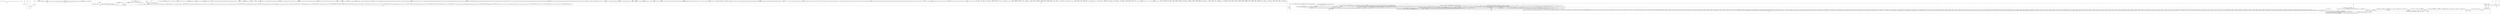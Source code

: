 strict digraph {
compound = true;
concentrate=true;
node [shape=box];

subgraph cluster0 {
style=dashed;label="conf.py";
GRAPH_DUMMY0 [shape=point, style=invis];
}
subgraph cluster26 {
style=dashed;label="setup.py";
GRAPH_DUMMY26 [shape=point, style=invis];
}
subgraph cluster30 {
style=dashed;label="test_argparse.py";
GRAPH_DUMMY30 [shape=point, style=invis];
}
subgraph cluster33 {
style=dashed;label="test_base64.py";
GRAPH_DUMMY33 [shape=point, style=invis];
}
36 [style=dashed,label="test_bisect.py"];
37 [style=dashed,label="test_calendar.py"];
subgraph cluster38 {
style=dashed;label="test_chunk.py";
GRAPH_DUMMY38 [shape=point, style=invis];
subgraph cluster39 {
style=rounded;label="fake_file";
GRAPH_DUMMY39 [shape=point, style=invis];
40 [style=solid,label="read"];
43 [style=solid,label="__init__"];
}
}
45 [style=dashed,label="test_colorsys.py"];
46 [style=dashed,label="test_datetime.py"];
47 [style=dashed,label="test_decimal.py"];
48 [style=dashed,label="test_ipaddress.py"];
49 [style=dashed,label="test_itertools.py"];
50 [style=dashed,label="test_json.py"];
51 [style=dashed,label="test_keyword.py"];
52 [style=dashed,label="test_operator.py"];
53 [style=dashed,label="test_textwrap.py"];
54 [style=dashed,label="test_this.py"];
55 [style=dashed,label="test_types.py"];
subgraph cluster56 {
style=dashed;label="test_urllib.py";
GRAPH_DUMMY56 [shape=point, style=invis];
}
58 [style=dashed,label="test_warnings.py"];
subgraph cluster59 {
style=dashed;label="binary-trees.py";
GRAPH_DUMMY59 [shape=point, style=invis];
subgraph cluster60 {
style=solid;label="make_tree";
GRAPH_DUMMY60 [shape=point, style=invis];
}
64 [style=solid,label="check_tree"];
subgraph cluster66 {
style=solid;label="make_check";
GRAPH_DUMMY66 [shape=point, style=invis];
}
subgraph cluster72 {
style=solid;label="get_argchunks";
GRAPH_DUMMY72 [shape=point, style=invis];
}
subgraph cluster77 {
style=solid;label="main";
GRAPH_DUMMY77 [shape=point, style=invis];
}
86 [style=solid,label="__main__"];
}
subgraph cluster87 {
style=dashed;label="call_simple.py";
GRAPH_DUMMY87 [shape=point, style=invis];
88 [style=solid,label="foo"];
93 [style=solid,label="bar"];
97 [style=solid,label="baz"];
100 [style=solid,label="quux"];
102 [style=solid,label="qux"];
subgraph cluster103 {
style=solid;label="test_calls";
GRAPH_DUMMY103 [shape=point, style=invis];
}
subgraph cluster108 {
style=solid;label="__main__";
GRAPH_DUMMY108 [shape=point, style=invis];
}
}
subgraph cluster110 {
style=dashed;label="pystone.py";
GRAPH_DUMMY110 [shape=point, style=invis];
subgraph cluster113 {
style=rounded;label="Record";
GRAPH_DUMMY113 [shape=point, style=invis];
114 [style=solid,label="__init__"];
126 [style=solid,label="copy"];
}
subgraph cluster130 {
style=solid;label="main";
GRAPH_DUMMY130 [shape=point, style=invis];
}
134 [style=solid,label="pystones"];
subgraph cluster144 {
style=solid;label="Proc0";
GRAPH_DUMMY144 [shape=point, style=invis];
}
161 [style=solid,label="Proc1"];
subgraph cluster163 {
style=solid;label="Proc2";
GRAPH_DUMMY163 [shape=point, style=invis];
}
subgraph cluster167 {
style=solid;label="Proc3";
GRAPH_DUMMY167 [shape=point, style=invis];
}
subgraph cluster170 {
style=solid;label="Proc4";
GRAPH_DUMMY170 [shape=point, style=invis];
}
subgraph cluster173 {
style=solid;label="Proc5";
GRAPH_DUMMY173 [shape=point, style=invis];
}
subgraph cluster176 {
style=solid;label="Proc6";
GRAPH_DUMMY176 [shape=point, style=invis];
}
subgraph cluster179 {
style=solid;label="Proc7";
GRAPH_DUMMY179 [shape=point, style=invis];
}
subgraph cluster184 {
style=solid;label="Proc8";
GRAPH_DUMMY184 [shape=point, style=invis];
}
subgraph cluster193 {
style=solid;label="Func1";
GRAPH_DUMMY193 [shape=point, style=invis];
}
subgraph cluster198 {
style=solid;label="Func2";
GRAPH_DUMMY198 [shape=point, style=invis];
}
subgraph cluster203 {
style=solid;label="Func3";
GRAPH_DUMMY203 [shape=point, style=invis];
}
subgraph cluster206 {
style=solid;label="__main__";
GRAPH_DUMMY206 [shape=point, style=invis];
207 [style=solid,label="error"];
}
}
subgraph cluster211 {
style=dashed;label="unpack_sequence.py";
GRAPH_DUMMY211 [shape=point, style=invis];
subgraph cluster212 {
style=solid;label="do_unpacking";
GRAPH_DUMMY212 [shape=point, style=invis];
}
subgraph cluster228 {
style=solid;label="test_tuple_unpacking";
GRAPH_DUMMY228 [shape=point, style=invis];
}
subgraph cluster231 {
style=solid;label="test_list_unpacking";
GRAPH_DUMMY231 [shape=point, style=invis];
}
subgraph cluster234 {
style=solid;label="test_all";
GRAPH_DUMMY234 [shape=point, style=invis];
}
subgraph cluster238 {
style=solid;label="__main__";
GRAPH_DUMMY238 [shape=point, style=invis];
}
}
subgraph cluster3317 {
style=bold;label="tests";
GRAPH_DUMMY3317 [shape=point, style=invis];
subgraph cluster901 {
style=bold;label="builtins";
GRAPH_DUMMY901 [shape=point, style=invis];
subgraph cluster241 {
style=dashed;label="test_abs.py";
GRAPH_DUMMY241 [shape=point, style=invis];
subgraph cluster242 {
style=rounded;label="AbsTests";
GRAPH_DUMMY242 [shape=point, style=invis];
243 [style=solid,label="test_abs_not_implemented"];
245 [style=solid,label="test_incorrect_abs_call"];
247 [style=solid,label="__init__"];
}
subgraph cluster248 {
style=rounded;label="BuiltinAbsFunctionTests";
GRAPH_DUMMY248 [shape=point, style=invis];
251 [style=solid,label="__init__"];
}
}
subgraph cluster252 {
style=dashed;label="test_all.py";
GRAPH_DUMMY252 [shape=point, style=invis];
subgraph cluster253 {
style=rounded;label="AllTests";
GRAPH_DUMMY253 [shape=point, style=invis];
254 [style=solid,label="__init__"];
}
subgraph cluster255 {
style=rounded;label="BuiltinAllFunctionTests";
GRAPH_DUMMY255 [shape=point, style=invis];
257 [style=solid,label="__init__"];
}
}
subgraph cluster258 {
style=dashed;label="test_any.py";
GRAPH_DUMMY258 [shape=point, style=invis];
subgraph cluster259 {
style=rounded;label="AnyTests";
GRAPH_DUMMY259 [shape=point, style=invis];
260 [style=solid,label="__init__"];
}
subgraph cluster261 {
style=rounded;label="BuiltinAnyFunctionTests";
GRAPH_DUMMY261 [shape=point, style=invis];
263 [style=solid,label="__init__"];
}
}
subgraph cluster264 {
style=dashed;label="test_ascii.py";
GRAPH_DUMMY264 [shape=point, style=invis];
subgraph cluster265 {
style=rounded;label="AsciiTests";
GRAPH_DUMMY265 [shape=point, style=invis];
266 [style=solid,label="__init__"];
}
subgraph cluster267 {
style=rounded;label="BuiltinAsciiFunctionTests";
GRAPH_DUMMY267 [shape=point, style=invis];
270 [style=solid,label="__init__"];
}
}
subgraph cluster271 {
style=dashed;label="test_bin.py";
GRAPH_DUMMY271 [shape=point, style=invis];
subgraph cluster272 {
style=rounded;label="BinTests";
GRAPH_DUMMY272 [shape=point, style=invis];
273 [style=solid,label="test_int_but_no_index"];
275 [style=solid,label="__init__"];
}
subgraph cluster276 {
style=rounded;label="BuiltinBinFunctionTests";
GRAPH_DUMMY276 [shape=point, style=invis];
279 [style=solid,label="__init__"];
}
}
subgraph cluster280 {
style=dashed;label="test_bool.py";
GRAPH_DUMMY280 [shape=point, style=invis];
subgraph cluster281 {
style=rounded;label="BoolTests";
GRAPH_DUMMY281 [shape=point, style=invis];
282 [style=solid,label="test_bool_omitted"];
284 [style=solid,label="test_bool_like"];
286 [style=solid,label="test_len_only"];
288 [style=solid,label="test_no_bool_no_len"];
290 [style=solid,label="__init__"];
}
subgraph cluster291 {
style=rounded;label="BuiltinBoolFunctionTests";
GRAPH_DUMMY291 [shape=point, style=invis];
294 [style=solid,label="__init__"];
}
}
subgraph cluster295 {
style=dashed;label="test_bytearray.py";
GRAPH_DUMMY295 [shape=point, style=invis];
subgraph cluster296 {
style=rounded;label="BytearrayTests";
GRAPH_DUMMY296 [shape=point, style=invis];
297 [style=solid,label="__init__"];
}
subgraph cluster298 {
style=rounded;label="BuiltinBytearrayFunctionTests";
GRAPH_DUMMY298 [shape=point, style=invis];
300 [style=solid,label="__init__"];
}
}
subgraph cluster301 {
style=dashed;label="test_bytes.py";
GRAPH_DUMMY301 [shape=point, style=invis];
subgraph cluster302 {
style=rounded;label="BytesTests";
GRAPH_DUMMY302 [shape=point, style=invis];
303 [style=solid,label="__init__"];
}
subgraph cluster304 {
style=rounded;label="BuiltinBytesFunctionTests";
GRAPH_DUMMY304 [shape=point, style=invis];
306 [style=solid,label="__init__"];
}
}
subgraph cluster307 {
style=dashed;label="test_callable.py";
GRAPH_DUMMY307 [shape=point, style=invis];
subgraph cluster308 {
style=rounded;label="CallableTests";
GRAPH_DUMMY308 [shape=point, style=invis];
309 [style=solid,label="__init__"];
}
subgraph cluster310 {
style=rounded;label="BuiltinCallableFunctionTests";
GRAPH_DUMMY310 [shape=point, style=invis];
313 [style=solid,label="__init__"];
}
}
subgraph cluster314 {
style=dashed;label="test_chr.py";
GRAPH_DUMMY314 [shape=point, style=invis];
subgraph cluster315 {
style=rounded;label="ChrTests";
GRAPH_DUMMY315 [shape=point, style=invis];
316 [style=solid,label="__init__"];
}
subgraph cluster317 {
style=rounded;label="BuiltinChrFunctionTests";
GRAPH_DUMMY317 [shape=point, style=invis];
320 [style=solid,label="__init__"];
}
}
subgraph cluster321 {
style=dashed;label="test_classmethod.py";
GRAPH_DUMMY321 [shape=point, style=invis];
subgraph cluster322 {
style=rounded;label="ClassmethodTests";
GRAPH_DUMMY322 [shape=point, style=invis];
323 [style=solid,label="__init__"];
}
subgraph cluster324 {
style=rounded;label="BuiltinClassmethodFunctionTests";
GRAPH_DUMMY324 [shape=point, style=invis];
327 [style=solid,label="__init__"];
}
}
subgraph cluster328 {
style=dashed;label="test_compile.py";
GRAPH_DUMMY328 [shape=point, style=invis];
subgraph cluster329 {
style=rounded;label="CompileTests";
GRAPH_DUMMY329 [shape=point, style=invis];
330 [style=solid,label="__init__"];
}
subgraph cluster331 {
style=rounded;label="BuiltinCompileFunctionTests";
GRAPH_DUMMY331 [shape=point, style=invis];
334 [style=solid,label="__init__"];
}
}
subgraph cluster335 {
style=dashed;label="test_complex.py";
GRAPH_DUMMY335 [shape=point, style=invis];
subgraph cluster336 {
style=rounded;label="ComplexTests";
GRAPH_DUMMY336 [shape=point, style=invis];
337 [style=solid,label="__init__"];
}
subgraph cluster338 {
style=rounded;label="BuiltinComplexFunctionTests";
GRAPH_DUMMY338 [shape=point, style=invis];
341 [style=solid,label="__init__"];
}
}
subgraph cluster342 {
style=dashed;label="test_delattr.py";
GRAPH_DUMMY342 [shape=point, style=invis];
subgraph cluster343 {
style=rounded;label="DelattrTests";
GRAPH_DUMMY343 [shape=point, style=invis];
344 [style=solid,label="test_minimal"];
346 [style=solid,label="__init__"];
}
subgraph cluster347 {
style=rounded;label="BuiltinDelattrFunctionTests";
GRAPH_DUMMY347 [shape=point, style=invis];
350 [style=solid,label="__init__"];
}
}
subgraph cluster351 {
style=dashed;label="test_dict.py";
GRAPH_DUMMY351 [shape=point, style=invis];
subgraph cluster352 {
style=rounded;label="DictTests";
GRAPH_DUMMY352 [shape=point, style=invis];
353 [style=solid,label="__init__"];
}
subgraph cluster354 {
style=rounded;label="BuiltinDictFunctionTests";
GRAPH_DUMMY354 [shape=point, style=invis];
356 [style=solid,label="__init__"];
}
}
subgraph cluster357 {
style=dashed;label="test_dir.py";
GRAPH_DUMMY357 [shape=point, style=invis];
subgraph cluster358 {
style=rounded;label="DirTests";
GRAPH_DUMMY358 [shape=point, style=invis];
359 [style=solid,label="__init__"];
}
subgraph cluster360 {
style=rounded;label="BuiltinDirFunctionTests";
GRAPH_DUMMY360 [shape=point, style=invis];
363 [style=solid,label="__init__"];
}
}
subgraph cluster364 {
style=dashed;label="test_divmod.py";
GRAPH_DUMMY364 [shape=point, style=invis];
subgraph cluster365 {
style=rounded;label="DivmodTests";
GRAPH_DUMMY365 [shape=point, style=invis];
366 [style=solid,label="__init__"];
}
subgraph cluster367 {
style=rounded;label="BuiltinDivmodFunctionTests";
GRAPH_DUMMY367 [shape=point, style=invis];
370 [style=solid,label="__init__"];
}
subgraph cluster371 {
style=rounded;label="BuiltinTwoargDivmodFunctionTests";
GRAPH_DUMMY371 [shape=point, style=invis];
374 [style=solid,label="__init__"];
}
}
subgraph cluster375 {
style=dashed;label="test_enumerate.py";
GRAPH_DUMMY375 [shape=point, style=invis];
subgraph cluster376 {
style=rounded;label="EnumerateTests";
GRAPH_DUMMY376 [shape=point, style=invis];
377 [style=solid,label="test_enumerate"];
379 [style=solid,label="test_enumerate_invalid_start_args"];
381 [style=solid,label="test_enumerate_invalid_iterable"];
383 [style=solid,label="__init__"];
}
subgraph cluster384 {
style=rounded;label="BuiltinEnumerateFunctionTests";
GRAPH_DUMMY384 [shape=point, style=invis];
387 [style=solid,label="__init__"];
}
}
subgraph cluster388 {
style=dashed;label="test_eval.py";
GRAPH_DUMMY388 [shape=point, style=invis];
subgraph cluster389 {
style=rounded;label="EvalTests";
GRAPH_DUMMY389 [shape=point, style=invis];
390 [style=solid,label="__init__"];
}
subgraph cluster391 {
style=rounded;label="BuiltinEvalFunctionTests";
GRAPH_DUMMY391 [shape=point, style=invis];
394 [style=solid,label="__init__"];
}
}
subgraph cluster395 {
style=dashed;label="test_exec.py";
GRAPH_DUMMY395 [shape=point, style=invis];
subgraph cluster396 {
style=rounded;label="ExecTests";
GRAPH_DUMMY396 [shape=point, style=invis];
397 [style=solid,label="__init__"];
}
subgraph cluster398 {
style=rounded;label="BuiltinExecFunctionTests";
GRAPH_DUMMY398 [shape=point, style=invis];
401 [style=solid,label="__init__"];
}
}
subgraph cluster402 {
style=dashed;label="test_filter.py";
GRAPH_DUMMY402 [shape=point, style=invis];
subgraph cluster403 {
style=rounded;label="FilterTests";
GRAPH_DUMMY403 [shape=point, style=invis];
404 [style=solid,label="test_bool"];
406 [style=solid,label="test_none"];
408 [style=solid,label="test_lambda"];
410 [style=solid,label="test_wrong_argument"];
412 [style=solid,label="__init__"];
}
subgraph cluster413 {
style=rounded;label="BuiltinFilterFunctionTests";
GRAPH_DUMMY413 [shape=point, style=invis];
416 [style=solid,label="__init__"];
}
}
subgraph cluster417 {
style=dashed;label="test_float.py";
GRAPH_DUMMY417 [shape=point, style=invis];
subgraph cluster418 {
style=rounded;label="FloatTests";
GRAPH_DUMMY418 [shape=point, style=invis];
419 [style=solid,label="__init__"];
}
subgraph cluster420 {
style=rounded;label="BuiltinFloatFunctionTests";
GRAPH_DUMMY420 [shape=point, style=invis];
423 [style=solid,label="__init__"];
}
}
subgraph cluster424 {
style=dashed;label="test_format.py";
GRAPH_DUMMY424 [shape=point, style=invis];
subgraph cluster425 {
style=rounded;label="FormatTests";
GRAPH_DUMMY425 [shape=point, style=invis];
426 [style=solid,label="__init__"];
}
subgraph cluster427 {
style=rounded;label="BuiltinFormatFunctionTests";
GRAPH_DUMMY427 [shape=point, style=invis];
430 [style=solid,label="__init__"];
}
}
subgraph cluster431 {
style=dashed;label="test_frozenset.py";
GRAPH_DUMMY431 [shape=point, style=invis];
subgraph cluster432 {
style=rounded;label="FrozensetTests";
GRAPH_DUMMY432 [shape=point, style=invis];
433 [style=solid,label="__init__"];
}
subgraph cluster434 {
style=rounded;label="BuiltinFrozensetFunctionTests";
GRAPH_DUMMY434 [shape=point, style=invis];
438 [style=solid,label="__init__"];
}
}
subgraph cluster439 {
style=dashed;label="test_getattr.py";
GRAPH_DUMMY439 [shape=point, style=invis];
subgraph cluster440 {
style=rounded;label="GetattrTests";
GRAPH_DUMMY440 [shape=point, style=invis];
441 [style=solid,label="test_minimal"];
443 [style=solid,label="__init__"];
}
subgraph cluster444 {
style=rounded;label="BuiltinGetattrFunctionTests";
GRAPH_DUMMY444 [shape=point, style=invis];
447 [style=solid,label="__init__"];
}
}
subgraph cluster448 {
style=dashed;label="test_globals.py";
GRAPH_DUMMY448 [shape=point, style=invis];
subgraph cluster449 {
style=rounded;label="GlobalsTests";
GRAPH_DUMMY449 [shape=point, style=invis];
450 [style=solid,label="test_simple"];
452 [style=solid,label="test_preloaded_globals"];
454 [style=solid,label="__init__"];
}
subgraph cluster455 {
style=rounded;label="BuiltinGlobalsFunctionTests";
GRAPH_DUMMY455 [shape=point, style=invis];
458 [style=solid,label="__init__"];
}
}
subgraph cluster459 {
style=dashed;label="test_hasattr.py";
GRAPH_DUMMY459 [shape=point, style=invis];
subgraph cluster460 {
style=rounded;label="HasattrTests";
GRAPH_DUMMY460 [shape=point, style=invis];
461 [style=solid,label="test_minimal"];
463 [style=solid,label="__init__"];
}
subgraph cluster464 {
style=rounded;label="BuiltinHasattrFunctionTests";
GRAPH_DUMMY464 [shape=point, style=invis];
467 [style=solid,label="__init__"];
}
}
subgraph cluster468 {
style=dashed;label="test_hash.py";
GRAPH_DUMMY468 [shape=point, style=invis];
subgraph cluster469 {
style=rounded;label="HashTests";
GRAPH_DUMMY469 [shape=point, style=invis];
470 [style=solid,label="__init__"];
}
subgraph cluster471 {
style=rounded;label="BuiltinHashFunctionTests";
GRAPH_DUMMY471 [shape=point, style=invis];
474 [style=solid,label="__init__"];
}
}
subgraph cluster475 {
style=dashed;label="test_help.py";
GRAPH_DUMMY475 [shape=point, style=invis];
subgraph cluster476 {
style=rounded;label="HelpTests";
GRAPH_DUMMY476 [shape=point, style=invis];
477 [style=solid,label="__init__"];
}
subgraph cluster478 {
style=rounded;label="BuiltinHelpFunctionTests";
GRAPH_DUMMY478 [shape=point, style=invis];
481 [style=solid,label="__init__"];
}
}
subgraph cluster482 {
style=dashed;label="test_hex.py";
GRAPH_DUMMY482 [shape=point, style=invis];
subgraph cluster483 {
style=rounded;label="HexTests";
GRAPH_DUMMY483 [shape=point, style=invis];
484 [style=solid,label="__init__"];
}
subgraph cluster485 {
style=rounded;label="BuiltinHexFunctionTests";
GRAPH_DUMMY485 [shape=point, style=invis];
488 [style=solid,label="__init__"];
}
}
subgraph cluster489 {
style=dashed;label="test_id.py";
GRAPH_DUMMY489 [shape=point, style=invis];
subgraph cluster490 {
style=rounded;label="IdTests";
GRAPH_DUMMY490 [shape=point, style=invis];
491 [style=solid,label="__init__"];
}
subgraph cluster492 {
style=rounded;label="BuiltinIdFunctionTests";
GRAPH_DUMMY492 [shape=point, style=invis];
495 [style=solid,label="__init__"];
}
}
subgraph cluster496 {
style=dashed;label="test_import.py";
GRAPH_DUMMY496 [shape=point, style=invis];
subgraph cluster497 {
style=rounded;label="ImportTests";
GRAPH_DUMMY497 [shape=point, style=invis];
498 [style=solid,label="__init__"];
}
subgraph cluster499 {
style=rounded;label="BuiltinImportFunctionTests";
GRAPH_DUMMY499 [shape=point, style=invis];
502 [style=solid,label="__init__"];
}
}
subgraph cluster503 {
style=dashed;label="test_input.py";
GRAPH_DUMMY503 [shape=point, style=invis];
subgraph cluster504 {
style=rounded;label="InputTests";
GRAPH_DUMMY504 [shape=point, style=invis];
505 [style=solid,label="__init__"];
}
}
subgraph cluster506 {
style=dashed;label="test_int.py";
GRAPH_DUMMY506 [shape=point, style=invis];
subgraph cluster507 {
style=rounded;label="IntTests";
GRAPH_DUMMY507 [shape=point, style=invis];
508 [style=solid,label="__init__"];
}
subgraph cluster509 {
style=rounded;label="BuiltinIntFunctionTests";
GRAPH_DUMMY509 [shape=point, style=invis];
512 [style=solid,label="__init__"];
}
}
subgraph cluster513 {
style=dashed;label="test_isinstance.py";
GRAPH_DUMMY513 [shape=point, style=invis];
subgraph cluster514 {
style=rounded;label="IsinstanceTests";
GRAPH_DUMMY514 [shape=point, style=invis];
515 [style=solid,label="test_no_args"];
517 [style=solid,label="test_one_arg"];
519 [style=solid,label="test_non_tuple_second_arg"];
521 [style=solid,label="test_single_class"];
523 [style=solid,label="test_multiple_classes"];
525 [style=solid,label="test_parent"];
527 [style=solid,label="test_grandparent"];
529 [style=solid,label="test_types"];
531 [style=solid,label="__init__"];
}
}
subgraph cluster532 {
style=dashed;label="test_issubclass.py";
GRAPH_DUMMY532 [shape=point, style=invis];
subgraph cluster533 {
style=rounded;label="IssubclassTests";
GRAPH_DUMMY533 [shape=point, style=invis];
534 [style=solid,label="test_no_args"];
536 [style=solid,label="test_one_arg"];
538 [style=solid,label="test_non_class_first_arg"];
540 [style=solid,label="test_non_tuple_second_arg"];
542 [style=solid,label="test_single_class"];
544 [style=solid,label="test_multiple_classes"];
546 [style=solid,label="test_parent"];
548 [style=solid,label="test_grandparent"];
550 [style=solid,label="test_builtins"];
552 [style=solid,label="__init__"];
}
subgraph cluster553 {
style=rounded;label="BuiltinIssubclassFunctionTests";
GRAPH_DUMMY553 [shape=point, style=invis];
556 [style=solid,label="__init__"];
}
}
subgraph cluster557 {
style=dashed;label="test_iter.py";
GRAPH_DUMMY557 [shape=point, style=invis];
subgraph cluster558 {
style=rounded;label="IterTests";
GRAPH_DUMMY558 [shape=point, style=invis];
559 [style=solid,label="__init__"];
}
subgraph cluster560 {
style=rounded;label="BuiltinIterFunctionTests";
GRAPH_DUMMY560 [shape=point, style=invis];
563 [style=solid,label="__init__"];
}
}
subgraph cluster564 {
style=dashed;label="test_len.py";
GRAPH_DUMMY564 [shape=point, style=invis];
subgraph cluster565 {
style=rounded;label="LenTests";
GRAPH_DUMMY565 [shape=point, style=invis];
566 [style=solid,label="__init__"];
}
subgraph cluster567 {
style=rounded;label="BuiltinLenFunctionTests";
GRAPH_DUMMY567 [shape=point, style=invis];
570 [style=solid,label="__init__"];
}
}
subgraph cluster571 {
style=dashed;label="test_list.py";
GRAPH_DUMMY571 [shape=point, style=invis];
subgraph cluster572 {
style=rounded;label="ListTests";
GRAPH_DUMMY572 [shape=point, style=invis];
573 [style=solid,label="__init__"];
}
subgraph cluster574 {
style=rounded;label="BuiltinListFunctionTests";
GRAPH_DUMMY574 [shape=point, style=invis];
578 [style=solid,label="__init__"];
}
}
subgraph cluster579 {
style=dashed;label="test_locals.py";
GRAPH_DUMMY579 [shape=point, style=invis];
subgraph cluster580 {
style=rounded;label="LocalsTests";
GRAPH_DUMMY580 [shape=point, style=invis];
581 [style=solid,label="test_simple"];
583 [style=solid,label="test_preloaded_locals"];
585 [style=solid,label="__init__"];
}
subgraph cluster586 {
style=rounded;label="BuiltinLocalsFunctionTests";
GRAPH_DUMMY586 [shape=point, style=invis];
589 [style=solid,label="__init__"];
}
}
subgraph cluster590 {
style=dashed;label="test_map.py";
GRAPH_DUMMY590 [shape=point, style=invis];
subgraph cluster591 {
style=rounded;label="MapTests";
GRAPH_DUMMY591 [shape=point, style=invis];
593 [style=solid,label="test_bool"];
595 [style=solid,label="test_bytearray"];
597 [style=solid,label="test_float"];
599 [style=solid,label="test_int"];
601 [style=solid,label="__init__"];
}
subgraph cluster602 {
style=rounded;label="BuiltinMapFunctionTests";
GRAPH_DUMMY602 [shape=point, style=invis];
605 [style=solid,label="__init__"];
}
}
subgraph cluster606 {
style=dashed;label="test_max.py";
GRAPH_DUMMY606 [shape=point, style=invis];
subgraph cluster607 {
style=rounded;label="MaxTests";
GRAPH_DUMMY607 [shape=point, style=invis];
608 [style=solid,label="test_args"];
610 [style=solid,label="test_iterable"];
612 [style=solid,label="test_default"];
614 [style=solid,label="test_key"];
616 [style=solid,label="__init__"];
}
subgraph cluster617 {
style=rounded;label="BuiltinMaxFunctionTests";
GRAPH_DUMMY617 [shape=point, style=invis];
619 [style=solid,label="__init__"];
}
}
subgraph cluster620 {
style=dashed;label="test_memoryview.py";
GRAPH_DUMMY620 [shape=point, style=invis];
subgraph cluster621 {
style=rounded;label="MemoryviewTests";
GRAPH_DUMMY621 [shape=point, style=invis];
622 [style=solid,label="__init__"];
}
subgraph cluster623 {
style=rounded;label="BuiltinMemoryviewFunctionTests";
GRAPH_DUMMY623 [shape=point, style=invis];
626 [style=solid,label="__init__"];
}
}
subgraph cluster627 {
style=dashed;label="test_min.py";
GRAPH_DUMMY627 [shape=point, style=invis];
subgraph cluster628 {
style=rounded;label="MinTests";
GRAPH_DUMMY628 [shape=point, style=invis];
629 [style=solid,label="test_args"];
631 [style=solid,label="test_iterable"];
633 [style=solid,label="test_default"];
635 [style=solid,label="test_key"];
637 [style=solid,label="__init__"];
}
subgraph cluster638 {
style=rounded;label="BuiltinMinFunctionTests";
GRAPH_DUMMY638 [shape=point, style=invis];
641 [style=solid,label="__init__"];
}
}
subgraph cluster642 {
style=dashed;label="test_next.py";
GRAPH_DUMMY642 [shape=point, style=invis];
subgraph cluster643 {
style=rounded;label="NextTests";
GRAPH_DUMMY643 [shape=point, style=invis];
644 [style=solid,label="test_next_success"];
646 [style=solid,label="test_next_success_with_default"];
648 [style=solid,label="test_next_exhausted_with_default"];
650 [style=solid,label="test_next_exhausted_without_default"];
652 [style=solid,label="__init__"];
}
subgraph cluster653 {
style=rounded;label="BuiltinNextFunctionTests";
GRAPH_DUMMY653 [shape=point, style=invis];
656 [style=solid,label="__init__"];
}
}
subgraph cluster657 {
style=dashed;label="test_object.py";
GRAPH_DUMMY657 [shape=point, style=invis];
subgraph cluster658 {
style=rounded;label="ObjectTests";
GRAPH_DUMMY658 [shape=point, style=invis];
659 [style=solid,label="__init__"];
}
subgraph cluster660 {
style=rounded;label="BuiltinObjectFunctionTests";
GRAPH_DUMMY660 [shape=point, style=invis];
663 [style=solid,label="__init__"];
}
}
subgraph cluster664 {
style=dashed;label="test_oct.py";
GRAPH_DUMMY664 [shape=point, style=invis];
subgraph cluster665 {
style=rounded;label="OctTests";
GRAPH_DUMMY665 [shape=point, style=invis];
666 [style=solid,label="__init__"];
}
subgraph cluster667 {
style=rounded;label="BuiltinOctFunctionTests";
GRAPH_DUMMY667 [shape=point, style=invis];
670 [style=solid,label="__init__"];
}
}
subgraph cluster671 {
style=dashed;label="test_open.py";
GRAPH_DUMMY671 [shape=point, style=invis];
subgraph cluster672 {
style=rounded;label="OpenTests";
GRAPH_DUMMY672 [shape=point, style=invis];
673 [style=solid,label="__init__"];
}
subgraph cluster674 {
style=rounded;label="BuiltinOpenFunctionTests";
GRAPH_DUMMY674 [shape=point, style=invis];
677 [style=solid,label="__init__"];
}
}
subgraph cluster678 {
style=dashed;label="test_ord.py";
GRAPH_DUMMY678 [shape=point, style=invis];
subgraph cluster679 {
style=rounded;label="OrdTests";
GRAPH_DUMMY679 [shape=point, style=invis];
680 [style=solid,label="__init__"];
}
subgraph cluster681 {
style=rounded;label="BuiltinOrdFunctionTests";
GRAPH_DUMMY681 [shape=point, style=invis];
684 [style=solid,label="__init__"];
}
}
subgraph cluster685 {
style=dashed;label="test_pow.py";
GRAPH_DUMMY685 [shape=point, style=invis];
subgraph cluster686 {
style=rounded;label="PowTests";
GRAPH_DUMMY686 [shape=point, style=invis];
687 [style=solid,label="test_int_z"];
689 [style=solid,label="test_int_neg_y_pos_z"];
691 [style=solid,label="test_int_neg_y_neg_z"];
693 [style=solid,label="test_float_x_with_z"];
695 [style=solid,label="test_float_y_with_z"];
697 [style=solid,label="test_float"];
699 [style=solid,label="test_float_neg_y_with_z"];
701 [style=solid,label="__init__"];
}
subgraph cluster702 {
style=rounded;label="BuiltinPowFunctionTests";
GRAPH_DUMMY702 [shape=point, style=invis];
705 [style=solid,label="__init__"];
}
subgraph cluster706 {
style=rounded;label="BuiltinTwoargPowFunctionTests";
GRAPH_DUMMY706 [shape=point, style=invis];
710 [style=solid,label="__init__"];
}
}
subgraph cluster711 {
style=dashed;label="test_print.py";
GRAPH_DUMMY711 [shape=point, style=invis];
subgraph cluster712 {
style=rounded;label="PrintTests";
GRAPH_DUMMY712 [shape=point, style=invis];
713 [style=solid,label="test_fileobj"];
715 [style=solid,label="test_sep"];
717 [style=solid,label="test_end"];
719 [style=solid,label="test_flush"];
721 [style=solid,label="test_combined"];
723 [style=solid,label="__init__"];
}
subgraph cluster724 {
style=rounded;label="BuiltinPrintFunctionTests";
GRAPH_DUMMY724 [shape=point, style=invis];
727 [style=solid,label="__init__"];
}
}
subgraph cluster728 {
style=dashed;label="test_property.py";
GRAPH_DUMMY728 [shape=point, style=invis];
subgraph cluster729 {
style=rounded;label="PropertyTests";
GRAPH_DUMMY729 [shape=point, style=invis];
730 [style=solid,label="__init__"];
}
subgraph cluster731 {
style=rounded;label="BuiltinPropertyFunctionTests";
GRAPH_DUMMY731 [shape=point, style=invis];
734 [style=solid,label="__init__"];
}
}
subgraph cluster735 {
style=dashed;label="test_range.py";
GRAPH_DUMMY735 [shape=point, style=invis];
subgraph cluster736 {
style=rounded;label="RangeTests";
GRAPH_DUMMY736 [shape=point, style=invis];
737 [style=solid,label="__init__"];
}
subgraph cluster738 {
style=rounded;label="BuiltinRangeFunctionTests";
GRAPH_DUMMY738 [shape=point, style=invis];
741 [style=solid,label="__init__"];
}
}
subgraph cluster742 {
style=dashed;label="test_repr.py";
GRAPH_DUMMY742 [shape=point, style=invis];
subgraph cluster743 {
style=rounded;label="ReprTests";
GRAPH_DUMMY743 [shape=point, style=invis];
744 [style=solid,label="__init__"];
}
subgraph cluster745 {
style=rounded;label="BuiltinReprFunctionTests";
GRAPH_DUMMY745 [shape=point, style=invis];
748 [style=solid,label="__init__"];
}
}
subgraph cluster749 {
style=dashed;label="test_reversed.py";
GRAPH_DUMMY749 [shape=point, style=invis];
subgraph cluster750 {
style=solid;label="_iterate_test";
GRAPH_DUMMY750 [shape=point, style=invis];
752 [style=solid,label="test_func"];
}
subgraph cluster754 {
style=rounded;label="ReversedTests";
GRAPH_DUMMY754 [shape=point, style=invis];
761 [style=solid,label="__init__"];
}
subgraph cluster762 {
style=rounded;label="BuiltinReversedFunctionTests";
GRAPH_DUMMY762 [shape=point, style=invis];
764 [style=solid,label="__init__"];
}
}
subgraph cluster765 {
style=dashed;label="test_round.py";
GRAPH_DUMMY765 [shape=point, style=invis];
subgraph cluster766 {
style=rounded;label="RoundTests";
GRAPH_DUMMY766 [shape=point, style=invis];
767 [style=solid,label="__init__"];
}
subgraph cluster768 {
style=rounded;label="BuiltinRoundFunctionTests";
GRAPH_DUMMY768 [shape=point, style=invis];
770 [style=solid,label="__init__"];
}
subgraph cluster771 {
style=rounded;label="BuiltinRoundTwoargFunctionTests";
GRAPH_DUMMY771 [shape=point, style=invis];
778 [style=solid,label="__init__"];
}
}
subgraph cluster779 {
style=dashed;label="test_set.py";
GRAPH_DUMMY779 [shape=point, style=invis];
subgraph cluster780 {
style=rounded;label="SetTests";
GRAPH_DUMMY780 [shape=point, style=invis];
781 [style=solid,label="__init__"];
}
subgraph cluster782 {
style=rounded;label="BuiltinSetFunctionTests";
GRAPH_DUMMY782 [shape=point, style=invis];
789 [style=solid,label="__init__"];
}
}
subgraph cluster790 {
style=dashed;label="test_setattr.py";
GRAPH_DUMMY790 [shape=point, style=invis];
subgraph cluster791 {
style=rounded;label="SetattrTests";
GRAPH_DUMMY791 [shape=point, style=invis];
792 [style=solid,label="test_minimal"];
794 [style=solid,label="__init__"];
}
}
subgraph cluster795 {
style=dashed;label="test_slice.py";
GRAPH_DUMMY795 [shape=point, style=invis];
subgraph cluster796 {
style=rounded;label="SliceTests";
GRAPH_DUMMY796 [shape=point, style=invis];
797 [style=solid,label="test_slice_repr_stop"];
799 [style=solid,label="test_slice_repr_start_stop"];
801 [style=solid,label="test_slice_repr_start_stop_step"];
803 [style=solid,label="__init__"];
}
subgraph cluster804 {
style=rounded;label="BuiltinSliceFunctionTests";
GRAPH_DUMMY804 [shape=point, style=invis];
807 [style=solid,label="__init__"];
}
}
subgraph cluster808 {
style=dashed;label="test_sorted.py";
GRAPH_DUMMY808 [shape=point, style=invis];
subgraph cluster809 {
style=rounded;label="SortedTests";
GRAPH_DUMMY809 [shape=point, style=invis];
810 [style=solid,label="test_minimal"];
812 [style=solid,label="__init__"];
}
subgraph cluster813 {
style=rounded;label="BuiltinSortedFunctionTests";
GRAPH_DUMMY813 [shape=point, style=invis];
816 [style=solid,label="__init__"];
}
}
subgraph cluster817 {
style=dashed;label="test_staticmethod.py";
GRAPH_DUMMY817 [shape=point, style=invis];
subgraph cluster818 {
style=rounded;label="StaticmethodTests";
GRAPH_DUMMY818 [shape=point, style=invis];
819 [style=solid,label="__init__"];
}
subgraph cluster820 {
style=rounded;label="BuiltinStaticmethodFunctionTests";
GRAPH_DUMMY820 [shape=point, style=invis];
823 [style=solid,label="__init__"];
}
}
subgraph cluster824 {
style=dashed;label="test_str.py";
GRAPH_DUMMY824 [shape=point, style=invis];
subgraph cluster825 {
style=rounded;label="StrTests";
GRAPH_DUMMY825 [shape=point, style=invis];
826 [style=solid,label="__init__"];
}
subgraph cluster827 {
style=rounded;label="BuiltinStrFunctionTests";
GRAPH_DUMMY827 [shape=point, style=invis];
830 [style=solid,label="__init__"];
}
}
subgraph cluster831 {
style=dashed;label="test_sum.py";
GRAPH_DUMMY831 [shape=point, style=invis];
subgraph cluster832 {
style=rounded;label="SumTests";
GRAPH_DUMMY832 [shape=point, style=invis];
833 [style=solid,label="test_sum_list"];
835 [style=solid,label="test_sum_tuple"];
837 [style=solid,label="test_sum_iterator"];
839 [style=solid,label="test_sum_mix_floats_and_ints"];
841 [style=solid,label="test_sum_frozenset"];
843 [style=solid,label="test_sum_set"];
845 [style=solid,label="test_sum_dict"];
847 [style=solid,label="test_sum_generator_expressions"];
849 [style=solid,label="__init__"];
}
subgraph cluster850 {
style=rounded;label="BuiltinSumFunctionTests";
GRAPH_DUMMY850 [shape=point, style=invis];
853 [style=solid,label="__init__"];
}
}
subgraph cluster854 {
style=dashed;label="test_super.py";
GRAPH_DUMMY854 [shape=point, style=invis];
subgraph cluster855 {
style=rounded;label="SuperTests";
GRAPH_DUMMY855 [shape=point, style=invis];
856 [style=solid,label="__init__"];
}
subgraph cluster857 {
style=rounded;label="BuiltinSuperFunctionTests";
GRAPH_DUMMY857 [shape=point, style=invis];
860 [style=solid,label="__init__"];
}
}
subgraph cluster861 {
style=dashed;label="test_tuple.py";
GRAPH_DUMMY861 [shape=point, style=invis];
subgraph cluster862 {
style=rounded;label="TupleTests";
GRAPH_DUMMY862 [shape=point, style=invis];
863 [style=solid,label="__init__"];
}
subgraph cluster864 {
style=rounded;label="BuiltinTupleFunctionTests";
GRAPH_DUMMY864 [shape=point, style=invis];
869 [style=solid,label="__init__"];
}
}
subgraph cluster870 {
style=dashed;label="test_type.py";
GRAPH_DUMMY870 [shape=point, style=invis];
subgraph cluster871 {
style=rounded;label="TypeTests";
GRAPH_DUMMY871 [shape=point, style=invis];
872 [style=solid,label="test_dynamic_class_definitions_leak_state"];
874 [style=solid,label="__init__"];
}
subgraph cluster875 {
style=rounded;label="BuiltinTypeFunctionTests";
GRAPH_DUMMY875 [shape=point, style=invis];
878 [style=solid,label="__init__"];
}
}
subgraph cluster879 {
style=dashed;label="test_vars.py";
GRAPH_DUMMY879 [shape=point, style=invis];
subgraph cluster880 {
style=rounded;label="VarsTests";
GRAPH_DUMMY880 [shape=point, style=invis];
881 [style=solid,label="test_simple"];
883 [style=solid,label="test_preloaded_vars"];
885 [style=solid,label="__init__"];
}
subgraph cluster886 {
style=rounded;label="BuiltinVarsFunctionTests";
GRAPH_DUMMY886 [shape=point, style=invis];
889 [style=solid,label="__init__"];
}
}
subgraph cluster890 {
style=dashed;label="test_zip.py";
GRAPH_DUMMY890 [shape=point, style=invis];
subgraph cluster891 {
style=rounded;label="ZipTests";
GRAPH_DUMMY891 [shape=point, style=invis];
892 [style=solid,label="test_zip"];
894 [style=solid,label="test_zip_expectedFailure"];
896 [style=solid,label="__init__"];
}
subgraph cluster897 {
style=rounded;label="BuiltinZipFunctionTests";
GRAPH_DUMMY897 [shape=point, style=invis];
900 [style=solid,label="__init__"];
}
}
902 [style=dashed,label="__init__.py"];
}
subgraph cluster1693 {
style=bold;label="datatypes";
GRAPH_DUMMY1693 [shape=point, style=invis];
subgraph cluster903 {
style=dashed;label="test_bool.py";
GRAPH_DUMMY903 [shape=point, style=invis];
subgraph cluster904 {
style=rounded;label="BoolTests";
GRAPH_DUMMY904 [shape=point, style=invis];
905 [style=solid,label="test_setattr"];
907 [style=solid,label="test_getattr"];
909 [style=solid,label="test_setitem"];
911 [style=solid,label="test_too_many_arguments"];
913 [style=solid,label="__init__"];
}
subgraph cluster914 {
style=rounded;label="UnaryBoolOperationTests";
GRAPH_DUMMY914 [shape=point, style=invis];
916 [style=solid,label="__init__"];
}
subgraph cluster917 {
style=rounded;label="BinaryBoolOperationTests";
GRAPH_DUMMY917 [shape=point, style=invis];
919 [style=solid,label="__init__"];
}
subgraph cluster920 {
style=rounded;label="InplaceBoolOperationTests";
GRAPH_DUMMY920 [shape=point, style=invis];
922 [style=solid,label="__init__"];
}
}
subgraph cluster923 {
style=dashed;label="test_bytearray.py";
GRAPH_DUMMY923 [shape=point, style=invis];
subgraph cluster924 {
style=rounded;label="BytearrayTests";
GRAPH_DUMMY924 [shape=point, style=invis];
925 [style=solid,label="test_setattr"];
927 [style=solid,label="test_getattr"];
929 [style=solid,label="test_contains"];
931 [style=solid,label="test_capitalize"];
933 [style=solid,label="test_islower"];
935 [style=solid,label="test_isspace"];
937 [style=solid,label="test_upper"];
939 [style=solid,label="test_ljust"];
941 [style=solid,label="test_rjust"];
943 [style=solid,label="test_expandtabs"];
945 [style=solid,label="test_isalpha"];
947 [style=solid,label="test_isupper"];
949 [style=solid,label="test_lower"];
951 [style=solid,label="test_count"];
953 [style=solid,label="test_find"];
955 [style=solid,label="test_center"];
957 [style=solid,label="test_title"];
959 [style=solid,label="test_istitle"];
961 [style=solid,label="test_repr"];
963 [style=solid,label="test_endswith"];
965 [style=solid,label="test_startswith"];
967 [style=solid,label="test_isalnum"];
969 [style=solid,label="test_isdigit"];
971 [style=solid,label="test_join"];
973 [style=solid,label="__init__"];
}
subgraph cluster974 {
style=rounded;label="UnaryBytearrayOperationTests";
GRAPH_DUMMY974 [shape=point, style=invis];
976 [style=solid,label="__init__"];
}
subgraph cluster977 {
style=rounded;label="BinaryBytearrayOperationTests";
GRAPH_DUMMY977 [shape=point, style=invis];
980 [style=solid,label="__init__"];
}
subgraph cluster981 {
style=rounded;label="InplaceBytearrayOperationTests";
GRAPH_DUMMY981 [shape=point, style=invis];
984 [style=solid,label="__init__"];
}
}
subgraph cluster985 {
style=dashed;label="test_bytes.py";
GRAPH_DUMMY985 [shape=point, style=invis];
subgraph cluster986 {
style=rounded;label="BytesTests";
GRAPH_DUMMY986 [shape=point, style=invis];
987 [style=solid,label="test_setattr"];
989 [style=solid,label="test_islower"];
991 [style=solid,label="test_isupper"];
993 [style=solid,label="test_getattr"];
995 [style=solid,label="test_capitalize"];
997 [style=solid,label="test_partition"];
999 [style=solid,label="test_repr"];
1001 [style=solid,label="test_iter"];
1003 [style=solid,label="test_getitem"];
1005 [style=solid,label="test_count"];
1007 [style=solid,label="test_find"];
1009 [style=solid,label="test_index"];
1011 [style=solid,label="test_contains"];
1013 [style=solid,label="test_isalnum"];
1015 [style=solid,label="test_isalpha"];
1017 [style=solid,label="test_isdigit"];
1019 [style=solid,label="test_center"];
1021 [style=solid,label="test_upper"];
1023 [style=solid,label="test_ljust"];
1025 [style=solid,label="test_rjust"];
1027 [style=solid,label="test_expandtabs"];
1029 [style=solid,label="test_lower"];
1031 [style=solid,label="test_swapcase"];
1033 [style=solid,label="test_isspace"];
1035 [style=solid,label="test_endswith"];
1037 [style=solid,label="test_startswith"];
1039 [style=solid,label="test_strip"];
1041 [style=solid,label="test_title"];
1043 [style=solid,label="test_istitle"];
1045 [style=solid,label="test_split"];
1047 [style=solid,label="test_join"];
1049 [style=solid,label="test_too_many_arguments"];
1051 [style=solid,label="__init__"];
}
subgraph cluster1052 {
style=rounded;label="UnaryBytesOperationTests";
GRAPH_DUMMY1052 [shape=point, style=invis];
1055 [style=solid,label="__init__"];
}
subgraph cluster1056 {
style=rounded;label="BinaryBytesOperationTests";
GRAPH_DUMMY1056 [shape=point, style=invis];
1060 [style=solid,label="__init__"];
}
subgraph cluster1061 {
style=rounded;label="InplaceBytesOperationTests";
GRAPH_DUMMY1061 [shape=point, style=invis];
1066 [style=solid,label="__init__"];
}
}
subgraph cluster1067 {
style=dashed;label="test_complex.py";
GRAPH_DUMMY1067 [shape=point, style=invis];
subgraph cluster1068 {
style=rounded;label="ComplexTests";
GRAPH_DUMMY1068 [shape=point, style=invis];
1069 [style=solid,label="test_conjugate"];
1071 [style=solid,label="test_real_imag"];
1073 [style=solid,label="test_equality_with_numbers_when_zero_imag"];
1075 [style=solid,label="__init__"];
}
subgraph cluster1076 {
style=rounded;label="UnaryComplexOperationTests";
GRAPH_DUMMY1076 [shape=point, style=invis];
1078 [style=solid,label="__init__"];
}
subgraph cluster1079 {
style=rounded;label="BinaryComplexOperationTests";
GRAPH_DUMMY1079 [shape=point, style=invis];
1083 [style=solid,label="__init__"];
}
subgraph cluster1084 {
style=rounded;label="InplaceComplexOperationTests";
GRAPH_DUMMY1084 [shape=point, style=invis];
1087 [style=solid,label="__init__"];
}
}
subgraph cluster1088 {
style=dashed;label="test_dict.py";
GRAPH_DUMMY1088 [shape=point, style=invis];
subgraph cluster1089 {
style=rounded;label="DictTests";
GRAPH_DUMMY1089 [shape=point, style=invis];
1090 [style=solid,label="test_setattr"];
1092 [style=solid,label="test_getattr"];
1094 [style=solid,label="test_creation"];
1096 [style=solid,label="test_getitem"];
1098 [style=solid,label="test_clear"];
1100 [style=solid,label="test_builtin_constructor"];
1102 [style=solid,label="test_builtin_constructor_kwargs"];
1104 [style=solid,label="test_builtin_non_2_tuples"];
1106 [style=solid,label="test_builtin_non_sequence"];
1108 [style=solid,label="test_method_pop"];
1110 [style=solid,label="test_method_popitem"];
1112 [style=solid,label="test_method_setdefault"];
1114 [style=solid,label="test_method_get"];
1116 [style=solid,label="test_copy"];
1118 [style=solid,label="test_fromkeys"];
1120 [style=solid,label="test_update"];
1122 [style=solid,label="test_fromkeys_missing_iterable"];
1124 [style=solid,label="test_values"];
1126 [style=solid,label="test_items"];
1128 [style=solid,label="__init__"];
}
subgraph cluster1129 {
style=rounded;label="UnaryDictOperationTests";
GRAPH_DUMMY1129 [shape=point, style=invis];
1131 [style=solid,label="__init__"];
}
subgraph cluster1132 {
style=rounded;label="BinaryDictOperationTests";
GRAPH_DUMMY1132 [shape=point, style=invis];
1135 [style=solid,label="__init__"];
}
subgraph cluster1136 {
style=rounded;label="InplaceDictOperationTests";
GRAPH_DUMMY1136 [shape=point, style=invis];
1138 [style=solid,label="__init__"];
}
}
subgraph cluster1139 {
style=dashed;label="test_float.py";
GRAPH_DUMMY1139 [shape=point, style=invis];
subgraph cluster1140 {
style=rounded;label="FloatTests";
GRAPH_DUMMY1140 [shape=point, style=invis];
1141 [style=solid,label="test_setattr"];
1143 [style=solid,label="test_getattr"];
1145 [style=solid,label="test_setitem"];
1147 [style=solid,label="test_repr"];
1149 [style=solid,label="test_negative_zero_constant"];
1151 [style=solid,label="test_is_integer"];
subgraph cluster1153 {
style=solid;label="test_hex";
GRAPH_DUMMY1153 [shape=point, style=invis];
}
1158 [style=solid,label="test_mul_TypeError"];
1160 [style=solid,label="test_none"];
1162 [style=solid,label="test_no_arguments"];
1164 [style=solid,label="test_too_many_arguments"];
1166 [style=solid,label="__init__"];
}
subgraph cluster1167 {
style=rounded;label="UnaryFloatOperationTests";
GRAPH_DUMMY1167 [shape=point, style=invis];
1170 [style=solid,label="__init__"];
}
subgraph cluster1171 {
style=rounded;label="BinaryFloatOperationTests";
GRAPH_DUMMY1171 [shape=point, style=invis];
1176 [style=solid,label="__init__"];
}
subgraph cluster1177 {
style=rounded;label="InplaceFloatOperationTests";
GRAPH_DUMMY1177 [shape=point, style=invis];
1182 [style=solid,label="__init__"];
}
}
subgraph cluster1183 {
style=dashed;label="test_frozenset.py";
GRAPH_DUMMY1183 [shape=point, style=invis];
subgraph cluster1184 {
style=rounded;label="FrozensetTests";
GRAPH_DUMMY1184 [shape=point, style=invis];
1185 [style=solid,label="test_creation"];
1187 [style=solid,label="test_contains"];
1189 [style=solid,label="test_not_contains"];
1191 [style=solid,label="test_iteration"];
1193 [style=solid,label="test_copy"];
1195 [style=solid,label="test_setitem"];
1197 [style=solid,label="test_isdisjoint"];
1199 [style=solid,label="test_issubset"];
1201 [style=solid,label="test_issuperset"];
1203 [style=solid,label="test_union"];
1205 [style=solid,label="test_intersection"];
1207 [style=solid,label="test_difference"];
1209 [style=solid,label="test_symmetric_difference"];
1211 [style=solid,label="__init__"];
}
subgraph cluster1212 {
style=rounded;label="UnaryFrozensetOperationTests";
GRAPH_DUMMY1212 [shape=point, style=invis];
1214 [style=solid,label="__init__"];
}
subgraph cluster1215 {
style=rounded;label="BinaryFrozensetOperationTests";
GRAPH_DUMMY1215 [shape=point, style=invis];
1217 [style=solid,label="__init__"];
}
subgraph cluster1218 {
style=rounded;label="InplaceFrozensetOperationTests";
GRAPH_DUMMY1218 [shape=point, style=invis];
1220 [style=solid,label="__init__"];
}
}
subgraph cluster1221 {
style=dashed;label="test_int.py";
GRAPH_DUMMY1221 [shape=point, style=invis];
subgraph cluster1222 {
style=rounded;label="IntTests";
GRAPH_DUMMY1222 [shape=point, style=invis];
1223 [style=solid,label="test_int"];
1225 [style=solid,label="test_setattr"];
1227 [style=solid,label="test_getattr"];
1229 [style=solid,label="test_setitem"];
1231 [style=solid,label="test_invalid_literal"];
1233 [style=solid,label="test_none"];
1235 [style=solid,label="test_base_correct"];
1237 [style=solid,label="test_base_none"];
1239 [style=solid,label="test_base_too_small"];
1241 [style=solid,label="test_base_negative"];
1243 [style=solid,label="test_base_too_large"];
1245 [style=solid,label="test_no_arguments"];
1247 [style=solid,label="test_too_many_arguments"];
1249 [style=solid,label="__init__"];
}
subgraph cluster1250 {
style=rounded;label="UnaryIntOperationTests";
GRAPH_DUMMY1250 [shape=point, style=invis];
1252 [style=solid,label="__init__"];
}
subgraph cluster1253 {
style=rounded;label="BinaryIntOperationTests";
GRAPH_DUMMY1253 [shape=point, style=invis];
1256 [style=solid,label="__init__"];
}
subgraph cluster1257 {
style=rounded;label="InplaceIntOperationTests";
GRAPH_DUMMY1257 [shape=point, style=invis];
1260 [style=solid,label="__init__"];
}
}
subgraph cluster1261 {
style=dashed;label="test_list.py";
GRAPH_DUMMY1261 [shape=point, style=invis];
subgraph cluster1262 {
style=rounded;label="ListTests";
GRAPH_DUMMY1262 [shape=point, style=invis];
1263 [style=solid,label="test_setattr"];
1265 [style=solid,label="test_getattr"];
1267 [style=solid,label="test_creation"];
1269 [style=solid,label="test_getitem"];
1271 [style=solid,label="test_setitem"];
1273 [style=solid,label="test_append"];
subgraph cluster1275 {
style=solid;label="extend_substitutions";
GRAPH_DUMMY1275 [shape=point, style=invis];
}
subgraph cluster1280 {
style=solid;label="test_extend";
GRAPH_DUMMY1280 [shape=point, style=invis];
}
1285 [style=solid,label="test_remove"];
1287 [style=solid,label="test_reverse"];
1289 [style=solid,label="test_slice"];
1291 [style=solid,label="test_slice_with_zero_step"];
1293 [style=solid,label="test_slice_in_reverse"];
1295 [style=solid,label="test_count"];
1297 [style=solid,label="test_contains"];
1299 [style=solid,label="test_sort"];
1301 [style=solid,label="test_pop"];
1303 [style=solid,label="test_pop_exceptions"];
1305 [style=solid,label="test_copy"];
1307 [style=solid,label="test_index"];
1309 [style=solid,label="test_insert"];
1311 [style=solid,label="test_lt_reflected"];
1313 [style=solid,label="test_le_reflected"];
1315 [style=solid,label="test_gt_reflected"];
1317 [style=solid,label="test_ge_reflected"];
1319 [style=solid,label="test_eq_reflected"];
1321 [style=solid,label="test_reversed"];
1323 [style=solid,label="test_too_many_arguments"];
1325 [style=solid,label="__init__"];
}
subgraph cluster1326 {
style=rounded;label="UnaryListOperationTests";
GRAPH_DUMMY1326 [shape=point, style=invis];
1328 [style=solid,label="__init__"];
}
subgraph cluster1329 {
style=rounded;label="BinaryListOperationTests";
GRAPH_DUMMY1329 [shape=point, style=invis];
1331 [style=solid,label="__init__"];
}
subgraph cluster1332 {
style=rounded;label="InplaceListOperationTests";
GRAPH_DUMMY1332 [shape=point, style=invis];
1339 [style=solid,label="__init__"];
}
}
subgraph cluster1340 {
style=dashed;label="test_NoneType.py";
GRAPH_DUMMY1340 [shape=point, style=invis];
subgraph cluster1341 {
style=rounded;label="NoneTypeTests";
GRAPH_DUMMY1341 [shape=point, style=invis];
1342 [style=solid,label="test_setattr"];
1344 [style=solid,label="test_getattr"];
1346 [style=solid,label="__init__"];
}
subgraph cluster1347 {
style=rounded;label="UnaryNoneTypeOperationTests";
GRAPH_DUMMY1347 [shape=point, style=invis];
1349 [style=solid,label="__init__"];
}
subgraph cluster1350 {
style=rounded;label="BinaryNoneTypeOperationTests";
GRAPH_DUMMY1350 [shape=point, style=invis];
1352 [style=solid,label="__init__"];
}
subgraph cluster1353 {
style=rounded;label="InplaceNoneTypeOperationTests";
GRAPH_DUMMY1353 [shape=point, style=invis];
1355 [style=solid,label="__init__"];
}
}
subgraph cluster1356 {
style=dashed;label="test_NotImplemented.py";
GRAPH_DUMMY1356 [shape=point, style=invis];
subgraph cluster1357 {
style=rounded;label="NotImplementedTests";
GRAPH_DUMMY1357 [shape=point, style=invis];
1358 [style=solid,label="test_truth"];
1360 [style=solid,label="__init__"];
}
subgraph cluster1361 {
style=rounded;label="UnaryNotImplementedOperationTests";
GRAPH_DUMMY1361 [shape=point, style=invis];
1363 [style=solid,label="__init__"];
}
subgraph cluster1364 {
style=rounded;label="BinaryNotImplementedOperationTests";
GRAPH_DUMMY1364 [shape=point, style=invis];
1366 [style=solid,label="__init__"];
}
subgraph cluster1367 {
style=rounded;label="InplaceNotImplementedOperationTests";
GRAPH_DUMMY1367 [shape=point, style=invis];
1369 [style=solid,label="__init__"];
}
}
subgraph cluster1370 {
style=dashed;label="test_object.py";
GRAPH_DUMMY1370 [shape=point, style=invis];
subgraph cluster1371 {
style=rounded;label="ObjectTests";
GRAPH_DUMMY1371 [shape=point, style=invis];
1372 [style=solid,label="test_setitem"];
1374 [style=solid,label="test_getitem"];
1376 [style=solid,label="test_getattribute"];
1378 [style=solid,label="test_getattr"];
1380 [style=solid,label="test_hash"];
1382 [style=solid,label="test_repr"];
1384 [style=solid,label="test_bytes"];
1386 [style=solid,label="test_eq"];
1388 [style=solid,label="test_le"];
1390 [style=solid,label="test_lt"];
1392 [style=solid,label="test_ge"];
1394 [style=solid,label="test_gt"];
1396 [style=solid,label="__init__"];
}
subgraph cluster1397 {
style=rounded;label="UnaryObjectOperationTests";
GRAPH_DUMMY1397 [shape=point, style=invis];
1400 [style=solid,label="__init__"];
}
subgraph cluster1401 {
style=rounded;label="BinaryObjectOperationTests";
GRAPH_DUMMY1401 [shape=point, style=invis];
1405 [style=solid,label="__init__"];
}
subgraph cluster1406 {
style=rounded;label="InplaceObjectOperationTests";
GRAPH_DUMMY1406 [shape=point, style=invis];
1409 [style=solid,label="__init__"];
}
}
subgraph cluster1410 {
style=dashed;label="test_range.py";
GRAPH_DUMMY1410 [shape=point, style=invis];
subgraph cluster1411 {
style=rounded;label="RangeTests";
GRAPH_DUMMY1411 [shape=point, style=invis];
1412 [style=solid,label="test_creation"];
1414 [style=solid,label="test_step"];
1416 [style=solid,label="test_zero_step"];
1418 [style=solid,label="test_len_empty"];
1420 [style=solid,label="test_len_positive_step"];
1422 [style=solid,label="test_len_negative_step"];
1424 [style=solid,label="test_multiple_iterators"];
1426 [style=solid,label="test_iterator_iterator"];
1428 [style=solid,label="test_setitem"];
1430 [style=solid,label="__init__"];
}
subgraph cluster1431 {
style=rounded;label="UnaryRangeOperationTests";
GRAPH_DUMMY1431 [shape=point, style=invis];
1433 [style=solid,label="__init__"];
}
subgraph cluster1434 {
style=rounded;label="BinaryRangeOperationTests";
GRAPH_DUMMY1434 [shape=point, style=invis];
1436 [style=solid,label="__init__"];
}
subgraph cluster1437 {
style=rounded;label="InplaceRangeOperationTests";
GRAPH_DUMMY1437 [shape=point, style=invis];
1439 [style=solid,label="__init__"];
}
}
subgraph cluster1440 {
style=dashed;label="test_set.py";
GRAPH_DUMMY1440 [shape=point, style=invis];
subgraph cluster1441 {
style=rounded;label="SetTests";
GRAPH_DUMMY1441 [shape=point, style=invis];
1442 [style=solid,label="test_complex_element"];
1444 [style=solid,label="test_equal_value_different_datatypes"];
1446 [style=solid,label="test_setattr"];
1448 [style=solid,label="test_getattr"];
1450 [style=solid,label="test_creation"];
1452 [style=solid,label="test_getitem"];
1454 [style=solid,label="test_pop"];
1456 [style=solid,label="test_copy"];
1458 [style=solid,label="test_difference"];
1460 [style=solid,label="test_discard"];
1462 [style=solid,label="test_intersection"];
1464 [style=solid,label="test_remove"];
1466 [style=solid,label="test_union"];
1468 [style=solid,label="test_difference_update"];
1470 [style=solid,label="test_intersection_update"];
1472 [style=solid,label="test_update"];
1474 [style=solid,label="test_iteration"];
1476 [style=solid,label="test_isdisjoint"];
1478 [style=solid,label="test_issubset"];
1480 [style=solid,label="test_issuperset"];
1482 [style=solid,label="test_symmetric_difference"];
1484 [style=solid,label="test_symmetric_difference_update"];
1486 [style=solid,label="test_too_many_arguments"];
1488 [style=solid,label="__init__"];
}
subgraph cluster1489 {
style=rounded;label="UnarySetOperationTests";
GRAPH_DUMMY1489 [shape=point, style=invis];
1491 [style=solid,label="__init__"];
}
subgraph cluster1492 {
style=rounded;label="BinarySetOperationTests";
GRAPH_DUMMY1492 [shape=point, style=invis];
1494 [style=solid,label="__init__"];
}
subgraph cluster1495 {
style=rounded;label="InplaceSetOperationTests";
GRAPH_DUMMY1495 [shape=point, style=invis];
1497 [style=solid,label="__init__"];
}
}
subgraph cluster1498 {
style=dashed;label="test_slice.py";
GRAPH_DUMMY1498 [shape=point, style=invis];
subgraph cluster1499 {
style=rounded;label="SliceTests";
GRAPH_DUMMY1499 [shape=point, style=invis];
1500 [style=solid,label="test_slice_list"];
1502 [style=solid,label="test_negative_indexing_list"];
1504 [style=solid,label="test_slice_range"];
1506 [style=solid,label="test_slice_string"];
1508 [style=solid,label="test_slice_tuple"];
1510 [style=solid,label="test_slice_index"];
1512 [style=solid,label="test_slice_bytes"];
1514 [style=solid,label="test_negative_indexing"];
1516 [style=solid,label="test_indices"];
1518 [style=solid,label="__init__"];
}
subgraph cluster1519 {
style=rounded;label="UnarySliceOperationTests";
GRAPH_DUMMY1519 [shape=point, style=invis];
1521 [style=solid,label="__init__"];
}
subgraph cluster1522 {
style=rounded;label="BinarySliceOperationTests";
GRAPH_DUMMY1522 [shape=point, style=invis];
1524 [style=solid,label="__init__"];
}
subgraph cluster1525 {
style=rounded;label="InplaceSliceOperationTests";
GRAPH_DUMMY1525 [shape=point, style=invis];
1527 [style=solid,label="__init__"];
}
}
subgraph cluster1528 {
style=dashed;label="test_str.py";
GRAPH_DUMMY1528 [shape=point, style=invis];
subgraph cluster1529 {
style=rounded;label="SubscrSliceTest";
GRAPH_DUMMY1529 [shape=point, style=invis];
subgraph cluster1530 {
style=solid;label="test_subscr_str_extended";
GRAPH_DUMMY1530 [shape=point, style=invis];
}
1535 [style=solid,label="__init__"];
}
subgraph cluster1536 {
style=rounded;label="StrTests";
GRAPH_DUMMY1536 [shape=point, style=invis];
1537 [style=solid,label="test_setattr"];
1539 [style=solid,label="test_iscase"];
1541 [style=solid,label="test_isdigit"];
1543 [style=solid,label="test_isspace"];
1545 [style=solid,label="test_isalnum"];
1547 [style=solid,label="test_isalpha"];
1549 [style=solid,label="test_isdecimal"];
1551 [style=solid,label="test_istitle"];
1553 [style=solid,label="test_join"];
1555 [style=solid,label="test_endswith"];
1557 [style=solid,label="test_startswith"];
1559 [style=solid,label="test_getattr"];
1561 [style=solid,label="test_getitem"];
1563 [style=solid,label="test_setitem"];
1565 [style=solid,label="test_slice"];
1567 [style=solid,label="test_case_changes"];
1569 [style=solid,label="test_split"];
1571 [style=solid,label="test_index"];
1573 [style=solid,label="test_count"];
1575 [style=solid,label="test_find"];
1577 [style=solid,label="test_expand"];
1579 [style=solid,label="test_title"];
1581 [style=solid,label="test_len"];
1583 [style=solid,label="test_center"];
1585 [style=solid,label="test_ljust"];
1587 [style=solid,label="test_partition"];
1589 [style=solid,label="test_lstrip"];
1591 [style=solid,label="test_rstrip"];
1593 [style=solid,label="test_rfind"];
1595 [style=solid,label="test_rindex"];
1597 [style=solid,label="test_rjust"];
1599 [style=solid,label="test_strip"];
1601 [style=solid,label="test_casefold"];
1603 [style=solid,label="test_replace"];
1605 [style=solid,label="test_rpartition"];
1607 [style=solid,label="test_rsplit"];
1609 [style=solid,label="test_isnumeric"];
1611 [style=solid,label="test_isidentifier"];
1613 [style=solid,label="test_isprintable"];
1615 [style=solid,label="test_isprintable_missing_cases"];
1617 [style=solid,label="test_isprintable_surrogate_cases"];
1619 [style=solid,label="test_repr"];
1621 [style=solid,label="test_splitlines"];
1623 [style=solid,label="test_zfill"];
1625 [style=solid,label="test_contains"];
1627 [style=solid,label="test_too_many_arguments"];
1629 [style=solid,label="__init__"];
}
subgraph cluster1630 {
style=rounded;label="UnaryStrOperationTests";
GRAPH_DUMMY1630 [shape=point, style=invis];
1632 [style=solid,label="__init__"];
}
subgraph cluster1633 {
style=rounded;label="BinaryStrOperationTests";
GRAPH_DUMMY1633 [shape=point, style=invis];
1637 [style=solid,label="__init__"];
}
subgraph cluster1638 {
style=rounded;label="InplaceStrOperationTests";
GRAPH_DUMMY1638 [shape=point, style=invis];
1642 [style=solid,label="__init__"];
}
}
subgraph cluster1643 {
style=dashed;label="test_tuple.py";
GRAPH_DUMMY1643 [shape=point, style=invis];
subgraph cluster1644 {
style=rounded;label="TupleTests";
GRAPH_DUMMY1644 [shape=point, style=invis];
1645 [style=solid,label="test_setattr"];
1647 [style=solid,label="test_getattr"];
1649 [style=solid,label="test_creation"];
1651 [style=solid,label="test_const_creation"];
1653 [style=solid,label="test_const_creation_multitype"];
1655 [style=solid,label="test_setitem"];
1657 [style=solid,label="test_getitem"];
1659 [style=solid,label="test_lt"];
1661 [style=solid,label="test_immutable"];
1663 [style=solid,label="test_lt_reflected"];
1665 [style=solid,label="test_le_reflected"];
1667 [style=solid,label="test_gt_reflected"];
1669 [style=solid,label="test_ge_reflected"];
1671 [style=solid,label="test_eq_reflected"];
1673 [style=solid,label="test_iteration"];
1675 [style=solid,label="test_index"];
1677 [style=solid,label="test_no_arguments"];
1679 [style=solid,label="test_too_many_arguments"];
1681 [style=solid,label="test_wrong_argument"];
1683 [style=solid,label="__init__"];
}
subgraph cluster1684 {
style=rounded;label="UnaryTupleOperationTests";
GRAPH_DUMMY1684 [shape=point, style=invis];
1686 [style=solid,label="__init__"];
}
subgraph cluster1687 {
style=rounded;label="BinaryTupleOperationTests";
GRAPH_DUMMY1687 [shape=point, style=invis];
1689 [style=solid,label="__init__"];
}
subgraph cluster1690 {
style=rounded;label="InplaceTupleOperationTests";
GRAPH_DUMMY1690 [shape=point, style=invis];
1692 [style=solid,label="__init__"];
}
}
1694 [style=dashed,label="__init__.py"];
}
subgraph cluster2047 {
style=bold;label="stdlib";
GRAPH_DUMMY2047 [shape=point, style=invis];
subgraph cluster1721 {
style=dashed;label="test_collections.py";
GRAPH_DUMMY1721 [shape=point, style=invis];
subgraph cluster1722 {
style=rounded;label="CollectionsModuleTests";
GRAPH_DUMMY1722 [shape=point, style=invis];
1723 [style=solid,label="test___file__"];
1725 [style=solid,label="test___loader__"];
1727 [style=solid,label="test___name__"];
1729 [style=solid,label="test___package__"];
1731 [style=solid,label="test___spec__"];
1733 [style=solid,label="test_namedtuple"];
1735 [style=solid,label="test_ChainMap"];
1737 [style=solid,label="test_Counter"];
1739 [style=solid,label="test_UserDict"];
1741 [style=solid,label="test_UserList"];
1743 [style=solid,label="test_UserString"];
1745 [style=solid,label="__init__"];
}
subgraph cluster1746 {
style=rounded;label="DequeTests";
GRAPH_DUMMY1746 [shape=point, style=invis];
1747 [style=solid,label="__init__"];
}
subgraph cluster1748 {
style=rounded;label="OrderedDictTests";
GRAPH_DUMMY1748 [shape=point, style=invis];
1749 [style=solid,label="test_creation"];
1751 [style=solid,label="test_invalid_argument"];
1753 [style=solid,label="test_setitem"];
1755 [style=solid,label="test_delitem"];
1757 [style=solid,label="test_iter"];
1759 [style=solid,label="test_reversed"];
1761 [style=solid,label="test_clear"];
1763 [style=solid,label="test_eq"];
1765 [style=solid,label="test_copy"];
1767 [style=solid,label="test_fromkeys"];
1769 [style=solid,label="test_items"];
1771 [style=solid,label="test_items_reversed"];
1773 [style=solid,label="test_keys"];
1775 [style=solid,label="test_keys_reversed"];
1777 [style=solid,label="test_values"];
1779 [style=solid,label="test_values_reversed"];
1781 [style=solid,label="test_pop"];
1783 [style=solid,label="test_popitem"];
1785 [style=solid,label="test_update"];
1787 [style=solid,label="test_move_to_end"];
1789 [style=solid,label="__init__"];
}
subgraph cluster1790 {
style=rounded;label="DefaultDictTests";
GRAPH_DUMMY1790 [shape=point, style=invis];
1791 [style=solid,label="test_creation"];
1793 [style=solid,label="test_invalid_first_argument"];
1795 [style=solid,label="test_dict_method"];
1797 [style=solid,label="test_default_list"];
1799 [style=solid,label="test_default_int"];
1801 [style=solid,label="test_default_callable"];
1803 [style=solid,label="test_default_set"];
1805 [style=solid,label="__init__"];
}
}
subgraph cluster1806 {
style=dashed;label="test_os.py";
GRAPH_DUMMY1806 [shape=point, style=invis];
subgraph cluster1807 {
style=rounded;label="OsModuleTests";
GRAPH_DUMMY1807 [shape=point, style=invis];
1808 [style=solid,label="test_getenv"];
1810 [style=solid,label="test_getcwd"];
1812 [style=solid,label="test_cpu_count"];
1814 [style=solid,label="__init__"];
}
}
subgraph cluster1815 {
style=dashed;label="test_sys.py";
GRAPH_DUMMY1815 [shape=point, style=invis];
subgraph cluster1816 {
style=rounded;label="SysModuleTests";
GRAPH_DUMMY1816 [shape=point, style=invis];
1817 [style=solid,label="test___displayhook__"];
subgraph cluster1819 {
style=solid;label="test___doc__";
GRAPH_DUMMY1819 [shape=point, style=invis];
}
1822 [style=solid,label="test___egginsert"];
1824 [style=solid,label="test___excepthook__"];
1826 [style=solid,label="test___name__"];
1828 [style=solid,label="test___package__"];
1830 [style=solid,label="test___plen"];
1832 [style=solid,label="test___spec__"];
1834 [style=solid,label="test___stderr__"];
1836 [style=solid,label="test___stdin__"];
1838 [style=solid,label="test___stdout__"];
1840 [style=solid,label="test__clear_type_cache"];
1842 [style=solid,label="test__current_frames"];
1844 [style=solid,label="test__debugmallocstats"];
1846 [style=solid,label="test__getframe"];
1848 [style=solid,label="test__mercurial"];
1850 [style=solid,label="test__xoptions"];
1852 [style=solid,label="test_abiflags"];
1854 [style=solid,label="test_api_version"];
1856 [style=solid,label="test_argv"];
1858 [style=solid,label="test_base_exec_prefix"];
1860 [style=solid,label="test_base_prefix"];
1862 [style=solid,label="test_builtin_module_names"];
1864 [style=solid,label="test_byteorder"];
1866 [style=solid,label="test_call_tracing"];
1868 [style=solid,label="test_callstats"];
1870 [style=solid,label="test_copyright"];
1872 [style=solid,label="test_displayhook"];
1874 [style=solid,label="test_dont_write_bytecode"];
1876 [style=solid,label="test_exc_info"];
1878 [style=solid,label="test_excepthook"];
1880 [style=solid,label="test_exec_prefix"];
1882 [style=solid,label="test_executable"];
1884 [style=solid,label="test_exit_from_static"];
1886 [style=solid,label="test_exit"];
1888 [style=solid,label="test_flags"];
1890 [style=solid,label="test_float_info"];
1892 [style=solid,label="test_float_repr_style"];
1894 [style=solid,label="test_getallocatedblocks"];
1896 [style=solid,label="test_getcheckinterval"];
1898 [style=solid,label="test_getdefaultencoding"];
1900 [style=solid,label="test_getdlopenflags"];
1902 [style=solid,label="test_getfilesystemencoding"];
1904 [style=solid,label="test_getprofile"];
1906 [style=solid,label="test_getrecursionlimit"];
1908 [style=solid,label="test_getrefcount"];
1910 [style=solid,label="test_getsizeof"];
1912 [style=solid,label="test_getswi"];
1914 [style=solid,label="test_gettrace"];
1916 [style=solid,label="test_hash_info"];
1918 [style=solid,label="test_hexversion"];
1920 [style=solid,label="test_implementati"];
1922 [style=solid,label="test_int_info"];
1924 [style=solid,label="test_intern"];
1926 [style=solid,label="test_last_traceba"];
1928 [style=solid,label="test_last_type"];
1930 [style=solid,label="test_last_value"];
1932 [style=solid,label="test_maxsize"];
1934 [style=solid,label="test_maxunicode"];
1936 [style=solid,label="test_meta_path"];
1938 [style=solid,label="test_modules"];
1940 [style=solid,label="test_path"];
1942 [style=solid,label="test_path_hooks"];
1944 [style=solid,label="test_path_importer_cache"];
1946 [style=solid,label="test_platform"];
1948 [style=solid,label="test_prefix"];
1950 [style=solid,label="test_ps1"];
1952 [style=solid,label="test_ps2"];
1954 [style=solid,label="test_ps3"];
1956 [style=solid,label="test_real_prefix"];
1958 [style=solid,label="test_setcheckinterval"];
1960 [style=solid,label="test_setdlopenflags"];
1962 [style=solid,label="test_setprofile"];
1964 [style=solid,label="test_setrecursionlimit"];
1966 [style=solid,label="test_setswitchinterval"];
1968 [style=solid,label="test_settrace"];
1970 [style=solid,label="test_stderr"];
1972 [style=solid,label="test_stdin"];
1974 [style=solid,label="test_stdout"];
1976 [style=solid,label="test_thread_info"];
1978 [style=solid,label="test_version"];
1980 [style=solid,label="test_version_info"];
1982 [style=solid,label="test_warnoptions"];
1984 [style=solid,label="__init__"];
}
}
subgraph cluster1985 {
style=dashed;label="test_time.py";
GRAPH_DUMMY1985 [shape=point, style=invis];
subgraph cluster1986 {
style=rounded;label="TimeModuleTests";
GRAPH_DUMMY1986 [shape=point, style=invis];
1987 [style=solid,label="test__STRUCT_TM_ITEMS"];
subgraph cluster1989 {
style=solid;label="test___doc__";
GRAPH_DUMMY1989 [shape=point, style=invis];
}
1992 [style=solid,label="test___file__"];
1994 [style=solid,label="test___loader__"];
1996 [style=solid,label="test___name__"];
1998 [style=solid,label="test___package__"];
2000 [style=solid,label="test___spec__"];
2002 [style=solid,label="test_altzone"];
2004 [style=solid,label="test_asctime"];
subgraph cluster2006 {
style=solid;label="test_clock";
GRAPH_DUMMY2006 [shape=point, style=invis];
}
2010 [style=solid,label="test_ctime"];
2012 [style=solid,label="test_ctime_with_parameter"];
2014 [style=solid,label="test_daylight"];
2016 [style=solid,label="test_get_clock_info"];
2018 [style=solid,label="test_gmtime"];
2020 [style=solid,label="test_localtime"];
2022 [style=solid,label="test_mktime"];
2024 [style=solid,label="test_monotonic"];
2026 [style=solid,label="test_perf_counter"];
2028 [style=solid,label="test_process_time"];
2030 [style=solid,label="test_sleep"];
2032 [style=solid,label="test_strftime"];
2034 [style=solid,label="test_strptime"];
2036 [style=solid,label="test_struct_time"];
2038 [style=solid,label="test_time"];
2040 [style=solid,label="test_timezone"];
2042 [style=solid,label="test_tzname"];
2044 [style=solid,label="test_tzset"];
2046 [style=solid,label="__init__"];
}
}
2048 [style=dashed,label="__init__.py"];
}
subgraph cluster2819 {
style=bold;label="structures";
GRAPH_DUMMY2819 [shape=point, style=invis];
subgraph cluster2049 {
style=dashed;label="test_assert.py";
GRAPH_DUMMY2049 [shape=point, style=invis];
subgraph cluster2050 {
style=rounded;label="AssertTests";
GRAPH_DUMMY2050 [shape=point, style=invis];
2051 [style=solid,label="test_assert"];
2053 [style=solid,label="test_assert_without_message"];
2055 [style=solid,label="__init__"];
}
}
subgraph cluster2056 {
style=dashed;label="test_assignment.py";
GRAPH_DUMMY2056 [shape=point, style=invis];
subgraph cluster2057 {
style=rounded;label="AssignmentTests";
GRAPH_DUMMY2057 [shape=point, style=invis];
2058 [style=solid,label="test_simple_assignment"];
2060 [style=solid,label="test_multiple_assignment"];
2062 [style=solid,label="test_old_style_conditional_assignment"];
2064 [style=solid,label="test_conditional_assignment"];
2066 [style=solid,label="test_access_potentially_unassigned"];
2068 [style=solid,label="test_use_potentially_unassigned"];
2070 [style=solid,label="test_assign_to_argument"];
2072 [style=solid,label="test_list_assignment"];
2074 [style=solid,label="test_bad_list_assignment"];
2076 [style=solid,label="test_bad_list_assignment_raises_StopIteration"];
2078 [style=solid,label="test_tuple_assignment"];
2080 [style=solid,label="test_bad_tuple_assignment"];
2082 [style=solid,label="test_bad_tuple_assignment_raises_StopIteration"];
2084 [style=solid,label="test_implied_tuple_assignment"];
2086 [style=solid,label="test_bad_implied_tuple_assignment"];
2088 [style=solid,label="test_bad_implied_tuple_assignment_raises_StopIteration"];
2090 [style=solid,label="test_increment_assignment"];
2092 [style=solid,label="test_increment_assignment_attribute"];
2094 [style=solid,label="test_increment_assignment_subscript"];
2096 [style=solid,label="__init__"];
}
}
subgraph cluster2097 {
style=dashed;label="test_class.py";
GRAPH_DUMMY2097 [shape=point, style=invis];
subgraph cluster2098 {
style=rounded;label="ClassTests";
GRAPH_DUMMY2098 [shape=point, style=invis];
2099 [style=solid,label="test_minimal"];
2101 [style=solid,label="test_simple"];
2103 [style=solid,label="test_subclass_object"];
2105 [style=solid,label="test_method_override"];
2107 [style=solid,label="test_subclass"];
2109 [style=solid,label="test_subclass_2_clause_super"];
2111 [style=solid,label="test_redefine"];
2113 [style=solid,label="test_overwrite_class_attributes"];
2115 [style=solid,label="test_class_with_method_with_type_hints"];
2117 [style=solid,label="__init__"];
}
subgraph cluster2118 {
style=rounded;label="ClassMethodTests";
GRAPH_DUMMY2118 [shape=point, style=invis];
2119 [style=solid,label="test_classmethod"];
2121 [style=solid,label="__init__"];
}
subgraph cluster2122 {
style=rounded;label="StaticMethodTests";
GRAPH_DUMMY2122 [shape=point, style=invis];
2123 [style=solid,label="test_staticmethod"];
2125 [style=solid,label="__init__"];
}
subgraph cluster2126 {
style=rounded;label="InnerClassTests";
GRAPH_DUMMY2126 [shape=point, style=invis];
2127 [style=solid,label="test_inner_simple"];
2129 [style=solid,label="test_inner_namespaced"];
2131 [style=solid,label="__init__"];
}
}
subgraph cluster2132 {
style=dashed;label="test_closure.py";
GRAPH_DUMMY2132 [shape=point, style=invis];
subgraph cluster2133 {
style=rounded;label="ClosureTests";
GRAPH_DUMMY2133 [shape=point, style=invis];
2134 [style=solid,label="test_deep_nested"];
2136 [style=solid,label="test_rebind_closure_var_before_closure_construction"];
2138 [style=solid,label="test_generator_closure"];
2140 [style=solid,label="test_class_closure"];
2142 [style=solid,label="test_method_closure"];
2144 [style=solid,label="__init__"];
}
}
subgraph cluster2145 {
style=dashed;label="test_comparisons.py";
GRAPH_DUMMY2145 [shape=point, style=invis];
subgraph cluster2146 {
style=rounded;label="ComparisonTests";
GRAPH_DUMMY2146 [shape=point, style=invis];
2147 [style=solid,label="test_bool"];
2149 [style=solid,label="test_is"];
2151 [style=solid,label="test_is_not"];
2153 [style=solid,label="test_lt"];
2155 [style=solid,label="test_le"];
2157 [style=solid,label="test_gt"];
2159 [style=solid,label="test_ge"];
2161 [style=solid,label="test_eq"];
2163 [style=solid,label="test_ne"];
2165 [style=solid,label="test_eq_empty_class"];
2167 [style=solid,label="test_ne_empty_class"];
2169 [style=solid,label="test_eq_non_bool"];
2171 [style=solid,label="test_ne_non_bool"];
2173 [style=solid,label="test_eq_ne_notimplemented"];
2175 [style=solid,label="test_eq_within_datatypes"];
2177 [style=solid,label="test_eq_reflected_within_datatypes"];
2179 [style=solid,label="test_ne_within_datatypes"];
2181 [style=solid,label="test_ne_reflected_within_datatypes"];
2183 [style=solid,label="test_cmp_notimplemented"];
2185 [style=solid,label="test_comparisons"];
2187 [style=solid,label="test_id_comparisons"];
2189 [style=solid,label="test_ne_defaults_to_not_eq"];
2191 [style=solid,label="test_ne_high_priority"];
2193 [style=solid,label="test_ne_low_priority"];
2195 [style=solid,label="test_other_delegation"];
2197 [style=solid,label="test_issue_1393"];
2199 [style=solid,label="test_multiple_comparisons"];
2201 [style=solid,label="test_bad_contains"];
2203 [style=solid,label="test_bad_not_contains"];
2205 [style=solid,label="__init__"];
}
}
subgraph cluster2206 {
style=dashed;label="test_decorators.py";
GRAPH_DUMMY2206 [shape=point, style=invis];
subgraph cluster2207 {
style=rounded;label="DecoratorTests";
GRAPH_DUMMY2207 [shape=point, style=invis];
2208 [style=solid,label="test_simple_decorator"];
2210 [style=solid,label="test_decorator_with_argument"];
2212 [style=solid,label="__init__"];
}
}
subgraph cluster2213 {
style=dashed;label="test_delete.py";
GRAPH_DUMMY2213 [shape=point, style=invis];
subgraph cluster2214 {
style=rounded;label="DeleteTests";
GRAPH_DUMMY2214 [shape=point, style=invis];
2215 [style=solid,label="test_delete_from_dict"];
2217 [style=solid,label="test_delete_from_list"];
2219 [style=solid,label="test_delete_attribute"];
2221 [style=solid,label="test_delete_local"];
2223 [style=solid,label="test_delete_tuple"];
2225 [style=solid,label="test_delete_list"];
2227 [style=solid,label="__init__"];
}
}
subgraph cluster2228 {
style=dashed;label="test_descriptor.py";
GRAPH_DUMMY2228 [shape=point, style=invis];
subgraph cluster2229 {
style=rounded;label="DescriptorTests";
GRAPH_DUMMY2229 [shape=point, style=invis];
2230 [style=solid,label="test_getter"];
2232 [style=solid,label="test_getter_and_setter"];
2234 [style=solid,label="test_getter_and_setter_and_deleter"];
2236 [style=solid,label="test_with_decorators"];
2238 [style=solid,label="test_with_decorators_misnamed_methods"];
2240 [style=solid,label="test_with_factory"];
2242 [style=solid,label="__init__"];
}
}
subgraph cluster2243 {
style=dashed;label="test_dict_comprehension.py";
GRAPH_DUMMY2243 [shape=point, style=invis];
subgraph cluster2244 {
style=rounded;label="DictComprehensionTests";
GRAPH_DUMMY2244 [shape=point, style=invis];
2245 [style=solid,label="test_syntax"];
2247 [style=solid,label="test_method"];
2249 [style=solid,label="__init__"];
}
}
subgraph cluster2250 {
style=dashed;label="test_docstrings.py";
GRAPH_DUMMY2250 [shape=point, style=invis];
subgraph cluster2251 {
style=rounded;label="DocstringTests";
GRAPH_DUMMY2251 [shape=point, style=invis];
2252 [style=solid,label="test_method_docstring"];
2254 [style=solid,label="test_naked_string"];
2256 [style=solid,label="__init__"];
}
}
subgraph cluster2257 {
style=dashed;label="test_exception.py";
GRAPH_DUMMY2257 [shape=point, style=invis];
subgraph cluster2258 {
style=rounded;label="ExceptionTests";
GRAPH_DUMMY2258 [shape=point, style=invis];
2259 [style=solid,label="test_raise"];
2261 [style=solid,label="test_raise_without_any_params"];
2263 [style=solid,label="test_raise_by_classname"];
2265 [style=solid,label="test_raise_existing_error"];
2267 [style=solid,label="test_raise_catch"];
2269 [style=solid,label="test_reraise"];
2271 [style=solid,label="test_reraise_anonymous"];
2273 [style=solid,label="test_reraise_named"];
2275 [style=solid,label="test_raise_custom_exception"];
2277 [style=solid,label="test_raising_exceptions_multiple_args"];
2279 [style=solid,label="test_raise_custom_exception_import_from"];
2281 [style=solid,label="test_stopiteration_equality"];
2283 [style=solid,label="__init__"];
}
}
subgraph cluster2284 {
style=dashed;label="test_extends.py";
GRAPH_DUMMY2284 [shape=point, style=invis];
subgraph cluster2285 {
style=rounded;label="ExtendsTests";
GRAPH_DUMMY2285 [shape=point, style=invis];
2286 [style=solid,label="test_extends"];
2288 [style=solid,label="test_no_default_constructor"];
2290 [style=solid,label="test_protected_access"];
2292 [style=solid,label="__init__"];
}
}
subgraph cluster2293 {
style=dashed;label="test_for.py";
GRAPH_DUMMY2293 [shape=point, style=invis];
subgraph cluster2294 {
style=rounded;label="ForLoopTests";
GRAPH_DUMMY2294 [shape=point, style=invis];
2295 [style=solid,label="test_for_over_range"];
2297 [style=solid,label="test_for_over_iterable"];
2299 [style=solid,label="test_for_else"];
2301 [style=solid,label="test_for_else_break"];
2303 [style=solid,label="test_break"];
2305 [style=solid,label="test_continue"];
2307 [style=solid,label="test_nested"];
2309 [style=solid,label="test_multiple_values"];
2311 [style=solid,label="test_multiple_values_iterator"];
2313 [style=solid,label="test_recursive"];
2315 [style=solid,label="__init__"];
}
}
subgraph cluster2316 {
style=dashed;label="test_function.py";
GRAPH_DUMMY2316 [shape=point, style=invis];
subgraph cluster2317 {
style=rounded;label="LambdaTests";
GRAPH_DUMMY2317 [shape=point, style=invis];
2318 [style=solid,label="test_lambda"];
2320 [style=solid,label="test_lambda_kwonly"];
2322 [style=solid,label="__init__"];
}
subgraph cluster2323 {
style=rounded;label="FunctionTests";
GRAPH_DUMMY2323 [shape=point, style=invis];
2324 [style=solid,label="test_function"];
2326 [style=solid,label="test_function_name_attribute"];
2328 [style=solid,label="test_noargs_function"];
2330 [style=solid,label="test_void_function"];
2332 [style=solid,label="test_mainline"];
2334 [style=solid,label="test_inner_function"];
2336 [style=solid,label="test_closure"];
2338 [style=solid,label="test_default_args"];
2340 [style=solid,label="test_override_some_default_args"];
2342 [style=solid,label="test_overide_all_default_args"];
2344 [style=solid,label="test_use_kwargs"];
2346 [style=solid,label="test_use_kwargs_non_sequential"];
2348 [style=solid,label="test_use_all_kwargs"];
2350 [style=solid,label="test_use_all_kwargs_different_order"];
2352 [style=solid,label="test_call_function_with_var_args"];
2354 [style=solid,label="test_call_function_with_kw"];
2356 [style=solid,label="test_call_function_kw"];
2358 [style=solid,label="test_call_function_var_kw"];
2360 [style=solid,label="test_call_function_var"];
2362 [style=solid,label="test_redefine"];
2364 [style=solid,label="test_redefine_nested_from_other_function"];
2366 [style=solid,label="test_define_nested_generator"];
2368 [style=solid,label="test_noarg_unexpected_extra_arg"];
2370 [style=solid,label="test_noarg_unexpected_extra_several_args"];
2372 [style=solid,label="test_unexpected_extra_several_args"];
2374 [style=solid,label="test_multiple_args_unexpected_extra_several_args"];
2376 [style=solid,label="test_missing_sole_arg"];
2378 [style=solid,label="test_missing_args_more_args"];
2380 [style=solid,label="test_missing_args_with_varargs"];
2382 [style=solid,label="test_a_method_missing_args"];
2384 [style=solid,label="test_function_kwonly"];
2386 [style=solid,label="test_function_try_except_return_no_exception"];
2388 [style=solid,label="test_function_try_except_return_caught_exception"];
2390 [style=solid,label="test_function_try_except_return_uncaught_exception"];
2392 [style=solid,label="test_function_frozenset_constant"];
2394 [style=solid,label="test_function_has_code_attr"];
2396 [style=solid,label="test_function_code_attr"];
2398 [style=solid,label="__init__"];
}
}
subgraph cluster2399 {
style=dashed;label="test_generator.py";
GRAPH_DUMMY2399 [shape=point, style=invis];
subgraph cluster2400 {
style=rounded;label="GeneratorTests";
GRAPH_DUMMY2400 [shape=point, style=invis];
2401 [style=solid,label="test_simple_generator"];
2403 [style=solid,label="test_loop_generator"];
2405 [style=solid,label="test_simplest_generator"];
2407 [style=solid,label="test_generator_method"];
2409 [style=solid,label="test_simple_generators"];
2411 [style=solid,label="test_generator_send"];
2413 [style=solid,label="test_generator_multi_send"];
2415 [style=solid,label="test_generator_send_loop"];
2417 [style=solid,label="test_generator_send_after_yield_stmt"];
2419 [style=solid,label="test_generator_send_non_None"];
2421 [style=solid,label="test_generator_yield_expr_call"];
2423 [style=solid,label="test_generator_yield_expr_unary_op"];
2425 [style=solid,label="test_generator_yield_expr_bool_op"];
2427 [style=solid,label="test_generator_yield_expr_binary_op"];
2429 [style=solid,label="test_generator_yield_expr_aug_assign"];
2431 [style=solid,label="test_generator_yield_expr_compare"];
2433 [style=solid,label="test_generator_yield_expr_if"];
2435 [style=solid,label="test_generator_yield_expr_return"];
2437 [style=solid,label="test_generator_yield_try_finally_special_case"];
2439 [style=solid,label="test_generator_throw_on_starting"];
2441 [style=solid,label="test_generator_throw_other_exception"];
2443 [style=solid,label="test_generator_throw_exception_handling"];
2445 [style=solid,label="test_generator_throw_on_close"];
2447 [style=solid,label="test_generator_next_after_throw"];
2449 [style=solid,label="test_generator_throw_args"];
2451 [style=solid,label="test_generator_throw_kwargs"];
2453 [style=solid,label="test_generator_close"];
2455 [style=solid,label="test_generator_close_ignore_exit"];
2457 [style=solid,label="test_generator_close_exception_propagation"];
2459 [style=solid,label="test_generator_close_twice"];
2461 [style=solid,label="test_generator_yield_try_suite"];
2463 [style=solid,label="test_generator_yield_expr_try_suite"];
2465 [style=solid,label="test_simplest_yieldfrom"];
2467 [style=solid,label="test_yieldfrom_list"];
2469 [style=solid,label="test_chaining_yieldfrom"];
2471 [style=solid,label="test_generator_yieldfrom_generator_exit"];
2473 [style=solid,label="test_generator_yieldfrom_throw_propagation"];
2475 [style=solid,label="test_generator_yieldfrom_send_propagation"];
2477 [style=solid,label="test_generator_yieldfrom_return"];
2479 [style=solid,label="test_generator_yieldfrom_in_loop"];
2481 [style=solid,label="test_generator_stop_iteration_value"];
2483 [style=solid,label="__init__"];
}
}
subgraph cluster2484 {
style=dashed;label="test_if_elif_else.py";
GRAPH_DUMMY2484 [shape=point, style=invis];
subgraph cluster2485 {
style=rounded;label="IfElifElseTests";
GRAPH_DUMMY2485 [shape=point, style=invis];
2486 [style=solid,label="test_if"];
2488 [style=solid,label="test_if_else"];
2490 [style=solid,label="test_if_elif_else"];
2492 [style=solid,label="test_if_elif_elif_else"];
2494 [style=solid,label="test_if_elif_elif"];
2496 [style=solid,label="test_multiple_if"];
2498 [style=solid,label="test_multiple_if_is_comparison"];
2500 [style=solid,label="test_end_of_block"];
2502 [style=solid,label="test_simple_end_of_function_block_with_return"];
2504 [style=solid,label="test_end_of_function_block_with_return"];
2506 [style=solid,label="test_end_of_function_block_with_return_in_else"];
2508 [style=solid,label="test_end_of_block_in_main"];
2510 [style=solid,label="__init__"];
}
}
subgraph cluster2511 {
style=dashed;label="test_import.py";
GRAPH_DUMMY2511 [shape=point, style=invis];
subgraph cluster2512 {
style=rounded;label="ImportTests";
GRAPH_DUMMY2512 [shape=point, style=invis];
2513 [style=solid,label="test_import_stdlib_module"];
2515 [style=solid,label="test_import_module"];
2517 [style=solid,label="test_import_module_main"];
2519 [style=solid,label="test_multiple_module_import"];
2521 [style=solid,label="test_full_dotted_path"];
2523 [style=solid,label="test_module_from_dotted_path"];
2525 [style=solid,label="test_symbol_from_dotted_path"];
2527 [style=solid,label="test_ambiguous_symbol_from_dotted_path"];
2529 [style=solid,label="test_full_deep_dotted_path"];
2531 [style=solid,label="test_module_from_deep_dotted_path"];
2533 [style=solid,label="test_symbol_from_deep_dotted_path"];
2535 [style=solid,label="test_symbol_import"];
2537 [style=solid,label="test_multiple_symbol_import"];
2539 [style=solid,label="test_import_star"];
2541 [style=solid,label="test_import_star_with_all"];
2543 [style=solid,label="test_import_from_dot"];
2545 [style=solid,label="test_import_from_local_dot"];
2547 [style=solid,label="test_import_from_local_dot_sibling"];
2549 [style=solid,label="test_import_from_local_dot_deep"];
2551 [style=solid,label="test_import_from_deep_upstream"];
2553 [style=solid,label="__init__"];
}
subgraph cluster2554 {
style=rounded;label="NativeImportTests";
GRAPH_DUMMY2554 [shape=point, style=invis];
2555 [style=solid,label="test_import_java_module_static_method"];
2557 [style=solid,label="test_import_java_class_static_method"];
2559 [style=solid,label="test_import_java_module"];
2561 [style=solid,label="test_import_java_class"];
2563 [style=solid,label="__init__"];
}
subgraph cluster2564 {
style=rounded;label="BuiltinsImportTests";
GRAPH_DUMMY2564 [shape=point, style=invis];
2565 [style=solid,label="test_import_builtins"];
2567 [style=solid,label="test_import_from_builtins"];
2569 [style=solid,label="test_import_from_builtins_as"];
2571 [style=solid,label="__init__"];
}
}
subgraph cluster2572 {
style=dashed;label="test_interface.py";
GRAPH_DUMMY2572 [shape=point, style=invis];
subgraph cluster2573 {
style=rounded;label="InterfaceTests";
GRAPH_DUMMY2573 [shape=point, style=invis];
2574 [style=solid,label="test_implement_interface"];
2576 [style=solid,label="test_implement_inner_interface"];
2578 [style=solid,label="__init__"];
}
}
subgraph cluster2579 {
style=dashed;label="test_iterator.py";
GRAPH_DUMMY2579 [shape=point, style=invis];
subgraph cluster2580 {
style=rounded;label="IteratorTests";
GRAPH_DUMMY2580 [shape=point, style=invis];
2581 [style=solid,label="test_iterable"];
2583 [style=solid,label="test_generator_as_iterable"];
2585 [style=solid,label="test_bad_iter"];
2587 [style=solid,label="__init__"];
}
}
subgraph cluster2588 {
style=dashed;label="test_java.py";
GRAPH_DUMMY2588 [shape=point, style=invis];
subgraph cluster2589 {
style=rounded;label="JavaTests";
GRAPH_DUMMY2589 [shape=point, style=invis];
2590 [style=solid,label="test_multiple_constructors"];
2592 [style=solid,label="test_most_specific_constructor"];
2594 [style=solid,label="test_field"];
2596 [style=solid,label="test_static_field"];
2598 [style=solid,label="test_superclass_field"];
2600 [style=solid,label="test_superclass_static_field"];
2602 [style=solid,label="test_constant"];
2604 [style=solid,label="test_static_constant"];
2606 [style=solid,label="test_method"];
2608 [style=solid,label="test_static_method"];
2610 [style=solid,label="test_superclass_method"];
2612 [style=solid,label="test_superclass_static_method"];
2614 [style=solid,label="test_inner_class_constant"];
2616 [style=solid,label="test_inner_class_method"];
2618 [style=solid,label="test_static_inner_class_constant"];
2620 [style=solid,label="test_static_inner_class_method"];
2622 [style=solid,label="test_primitive_conversion"];
2624 [style=solid,label="test_primitive_zero_conversion"];
2626 [style=solid,label="test_attribute_on_reference"];
2628 [style=solid,label="__init__"];
}
}
subgraph cluster2629 {
style=dashed;label="test_list_comprehension.py";
GRAPH_DUMMY2629 [shape=point, style=invis];
subgraph cluster2630 {
style=rounded;label="ListComprehensionTests";
GRAPH_DUMMY2630 [shape=point, style=invis];
2631 [style=solid,label="test_syntax"];
2633 [style=solid,label="test_list_comprehension_with_if_condition"];
2635 [style=solid,label="test_method"];
2637 [style=solid,label="__init__"];
}
}
subgraph cluster2638 {
style=dashed;label="test_methods.py";
GRAPH_DUMMY2638 [shape=point, style=invis];
subgraph cluster2639 {
style=rounded;label="MethodTests";
GRAPH_DUMMY2639 [shape=point, style=invis];
2640 [style=solid,label="test_method"];
2642 [style=solid,label="test_noargs_method"];
2644 [style=solid,label="test_void_method"];
2646 [style=solid,label="test_inner_function"];
2648 [style=solid,label="test_closure"];
2650 [style=solid,label="test_default_args"];
2652 [style=solid,label="test_override_some_default_args"];
2654 [style=solid,label="test_overide_all_default_args"];
2656 [style=solid,label="test_use_kwargs"];
2658 [style=solid,label="test_use_kwargs_non_sequential"];
2660 [style=solid,label="test_use_all_kwargs"];
2662 [style=solid,label="test_use_all_kwargs_different_order"];
2664 [style=solid,label="test_call_method_with_var_args"];
2666 [style=solid,label="test_call_method_with_kw"];
2668 [style=solid,label="test_call_method_kw"];
2670 [style=solid,label="test_call_method_var_kw"];
2672 [style=solid,label="test_call_method_var"];
2674 [style=solid,label="test_method_caching_not_visible_in_dict"];
2676 [style=solid,label="__init__"];
}
}
subgraph cluster2677 {
style=dashed;label="test_nonlocal.py";
GRAPH_DUMMY2677 [shape=point, style=invis];
subgraph cluster2678 {
style=rounded;label="NonlocalTests";
GRAPH_DUMMY2678 [shape=point, style=invis];
2679 [style=solid,label="test_nonlocal_func"];
2681 [style=solid,label="test_nonlocal_class"];
2683 [style=solid,label="test_nonlocal_method"];
2685 [style=solid,label="test_nonlocal_generator"];
2687 [style=solid,label="__init__"];
}
}
subgraph cluster2688 {
style=dashed;label="test_return.py";
GRAPH_DUMMY2688 [shape=point, style=invis];
subgraph cluster2689 {
style=rounded;label="ReturnTests";
GRAPH_DUMMY2689 [shape=point, style=invis];
2690 [style=solid,label="test_return_methods"];
2692 [style=solid,label="__init__"];
}
}
subgraph cluster2693 {
style=dashed;label="test_scope.py";
GRAPH_DUMMY2693 [shape=point, style=invis];
subgraph cluster2694 {
style=rounded;label="ScopeTests";
GRAPH_DUMMY2694 [shape=point, style=invis];
2695 [style=solid,label="test_simple"];
2697 [style=solid,label="test_local_scope"];
2699 [style=solid,label="test_global_scope"];
2701 [style=solid,label="test_class_scope"];
2703 [style=solid,label="__init__"];
}
}
subgraph cluster2704 {
style=dashed;label="test_sequences.py";
GRAPH_DUMMY2704 [shape=point, style=invis];
subgraph cluster2705 {
style=rounded;label="SequenceTests";
GRAPH_DUMMY2705 [shape=point, style=invis];
2706 [style=solid,label="test_unpack_sequence"];
2708 [style=solid,label="test_unpack_sequence_overflow"];
2710 [style=solid,label="test_unpack_sequence_underflow"];
2712 [style=solid,label="__init__"];
}
}
subgraph cluster2713 {
style=dashed;label="test_set_comprehension.py";
GRAPH_DUMMY2713 [shape=point, style=invis];
subgraph cluster2714 {
style=rounded;label="SetComprehensionTests";
GRAPH_DUMMY2714 [shape=point, style=invis];
2715 [style=solid,label="test_syntax"];
2717 [style=solid,label="test_method"];
2719 [style=solid,label="__init__"];
}
}
subgraph cluster2720 {
style=dashed;label="test_try_catch.py";
GRAPH_DUMMY2720 [shape=point, style=invis];
subgraph cluster2721 {
style=rounded;label="TryExceptTests";
GRAPH_DUMMY2721 [shape=point, style=invis];
2722 [style=solid,label="test_try_except"];
2724 [style=solid,label="test_try_except_unnamed"];
2726 [style=solid,label="test_try_except_named"];
2728 [style=solid,label="test_try_multiple_except"];
2730 [style=solid,label="test_try_multiple_except_named"];
2732 [style=solid,label="test_try_multiple_match_except_unnamed"];
2734 [style=solid,label="test_try_multiple_match_except_named"];
2736 [style=solid,label="test_try_multiple_except_mixed1"];
2738 [style=solid,label="test_try_multiple_except_mixed2"];
2740 [style=solid,label="test_try_multiple_except_mixed3"];
2742 [style=solid,label="test_nested_try_catch_same_error"];
2744 [style=solid,label="test_try_catch_in_loop"];
2746 [style=solid,label="test_try_nested"];
2748 [style=solid,label="test_try_if_else_in_try"];
2750 [style=solid,label="__init__"];
}
subgraph cluster2751 {
style=rounded;label="TryExceptFinallyTests";
GRAPH_DUMMY2751 [shape=point, style=invis];
2752 [style=solid,label="test_try_finally"];
2754 [style=solid,label="test_try_except_finally"];
2756 [style=solid,label="test_try_except_unnamed_finally"];
2758 [style=solid,label="test_try_except_named_finally"];
2760 [style=solid,label="test_try_multiple_except_finally"];
2762 [style=solid,label="__init__"];
}
subgraph cluster2763 {
style=rounded;label="TryExceptElseTests";
GRAPH_DUMMY2763 [shape=point, style=invis];
2764 [style=solid,label="test_try_except_else"];
2766 [style=solid,label="test_try_except_unnamed_else"];
2768 [style=solid,label="test_try_multiple_except_else"];
2770 [style=solid,label="__init__"];
}
subgraph cluster2771 {
style=rounded;label="TryExceptElseFinallyTests";
GRAPH_DUMMY2771 [shape=point, style=invis];
2772 [style=solid,label="test_try_except_else_finally"];
2774 [style=solid,label="test_try_except_unnamed_else_finally"];
2776 [style=solid,label="test_try_multiple_except_else_finally"];
2778 [style=solid,label="__init__"];
}
}
subgraph cluster2779 {
style=dashed;label="test_while.py";
GRAPH_DUMMY2779 [shape=point, style=invis];
subgraph cluster2780 {
style=rounded;label="WhileLoopTests";
GRAPH_DUMMY2780 [shape=point, style=invis];
2781 [style=solid,label="test_while"];
2783 [style=solid,label="test_break"];
2785 [style=solid,label="test_continue"];
2787 [style=solid,label="test_nested"];
2789 [style=solid,label="test_while_forever"];
2791 [style=solid,label="test_while_forever_with_if_not"];
2793 [style=solid,label="test_while_not_forever"];
2795 [style=solid,label="test_while_else"];
2797 [style=solid,label="test_while_else_break"];
2799 [style=solid,label="test_while_forever_inside_try"];
2801 [style=solid,label="__init__"];
}
}
subgraph cluster2802 {
style=dashed;label="test_with.py";
GRAPH_DUMMY2802 [shape=point, style=invis];
subgraph cluster2803 {
style=rounded;label="WithLoopTests";
GRAPH_DUMMY2803 [shape=point, style=invis];
2804 [style=solid,label="test_with"];
2806 [style=solid,label="test_with_body_fails"];
2808 [style=solid,label="test_with_suppresses_exception"];
2810 [style=solid,label="test_with_noexit"];
2812 [style=solid,label="test_with_noenter"];
2814 [style=solid,label="test_with_nested"];
2816 [style=solid,label="test_with_tuple_variables"];
2818 [style=solid,label="__init__"];
}
}
2820 [style=dashed,label="__init__.py"];
}
subgraph cluster1695 {
style=dashed;label="microbenchmarks.py";
GRAPH_DUMMY1695 [shape=point, style=invis];
1696 [style=solid,label="test_small_integers"];
1698 [style=solid,label="test_booleans"];
1700 [style=solid,label="test_global_var_load"];
1702 [style=solid,label="test_class_var_load"];
1704 [style=solid,label="test_function_var_load"];
1706 [style=solid,label="test_code"];
1708 [style=solid,label="test_cmp"];
1710 [style=solid,label="test_loops"];
1712 [style=solid,label="test_dict_get"];
subgraph cluster1714 {
style=solid;label="test_dict_set";
GRAPH_DUMMY1714 [shape=point, style=invis];
1716 [style=solid,label="test_class_init"];
1718 [style=solid,label="test_method"];
1720 [style=solid,label="main"];
}
}
subgraph cluster2821 {
style=dashed;label="test_benchmarks.py";
GRAPH_DUMMY2821 [shape=point, style=invis];
subgraph cluster2823 {
style=rounded;label="BenchmarkTests";
GRAPH_DUMMY2823 [shape=point, style=invis];
subgraph cluster2824 {
style=solid;label="test_binary_trees";
GRAPH_DUMMY2824 [shape=point, style=invis];
}
subgraph cluster2827 {
style=solid;label="test_call_simple";
GRAPH_DUMMY2827 [shape=point, style=invis];
}
subgraph cluster2830 {
style=solid;label="test_unpack_sequence";
GRAPH_DUMMY2830 [shape=point, style=invis];
}
subgraph cluster2833 {
style=solid;label="test_pystone";
GRAPH_DUMMY2833 [shape=point, style=invis];
}
2836 [style=solid,label="__init__"];
}
}
subgraph cluster2837 {
style=dashed;label="test_codecs.py";
GRAPH_DUMMY2837 [shape=point, style=invis];
subgraph cluster2838 {
style=rounded;label="Queue";
GRAPH_DUMMY2838 [shape=point, style=invis];
2839 [style=solid,label="__init__"];
2843 [style=solid,label="write"];
subgraph cluster2846 {
style=solid;label="read";
GRAPH_DUMMY2846 [shape=point, style=invis];
}
}
subgraph cluster2850 {
style=rounded;label="MixInCheckStateHandling";
GRAPH_DUMMY2850 [shape=point, style=invis];
subgraph cluster2851 {
style=solid;label="check_state_handling_decode";
GRAPH_DUMMY2851 [shape=point, style=invis];
}
subgraph cluster2860 {
style=solid;label="check_state_handling_encode";
GRAPH_DUMMY2860 [shape=point, style=invis];
}
2869 [style=solid,label="__init__"];
}
subgraph cluster2870 {
style=rounded;label="ReadTest";
GRAPH_DUMMY2870 [shape=point, style=invis];
subgraph cluster2871 {
style=solid;label="check_partial";
GRAPH_DUMMY2871 [shape=point, style=invis];
}
subgraph cluster2880 {
style=solid;label="test_readline";
GRAPH_DUMMY2880 [shape=point, style=invis];
2882 [style=solid,label="getreader"];
2884 [style=solid,label="readalllines"];
}
subgraph cluster2895 {
style=solid;label="test_mixed_readline_and_read";
GRAPH_DUMMY2895 [shape=point, style=invis];
2899 [style=solid,label="getreader"];
}
subgraph cluster2901 {
style=solid;label="test_bug1175396";
GRAPH_DUMMY2901 [shape=point, style=invis];
}
subgraph cluster2906 {
style=solid;label="test_readlinequeue";
GRAPH_DUMMY2906 [shape=point, style=invis];
}
subgraph cluster2911 {
style=solid;label="test_bug1098990_a";
GRAPH_DUMMY2911 [shape=point, style=invis];
}
subgraph cluster2919 {
style=solid;label="test_bug1098990_b";
GRAPH_DUMMY2919 [shape=point, style=invis];
}
subgraph cluster2930 {
style=solid;label="test_lone_surrogates";
GRAPH_DUMMY2930 [shape=point, style=invis];
}
2938 [style=solid,label="__init__"];
}
subgraph cluster2939 {
style=rounded;label="MUTF8Test";
GRAPH_DUMMY2939 [shape=point, style=invis];
subgraph cluster2941 {
style=solid;label="test_decoder_state";
GRAPH_DUMMY2941 [shape=point, style=invis];
}
2944 [style=solid,label="test_lone_surrogates"];
2946 [style=solid,label="test_surrogatepass_handler"];
2948 [style=solid,label="test_invalid"];
2950 [style=solid,label="test_partial"];
2952 [style=solid,label="test_null_byte"];
2954 [style=solid,label="test_surrogates"];
2956 [style=solid,label="__init__"];
}
}
subgraph cluster2957 {
style=dashed;label="test_large_code.py";
GRAPH_DUMMY2957 [shape=point, style=invis];
subgraph cluster2958 {
style=rounded;label="LargeCodeTest";
GRAPH_DUMMY2958 [shape=point, style=invis];
subgraph cluster2959 {
style=solid;label="test_block_large_code";
GRAPH_DUMMY2959 [shape=point, style=invis];
}
subgraph cluster2963 {
style=solid;label="test_method_large_code";
GRAPH_DUMMY2963 [shape=point, style=invis];
}
2967 [style=solid,label="__init__"];
}
}
subgraph cluster2968 {
style=dashed;label="test_utils.py";
GRAPH_DUMMY2968 [shape=point, style=invis];
subgraph cluster2969 {
style=rounded;label="AdjustTests";
GRAPH_DUMMY2969 [shape=point, style=invis];
2970 [style=solid,label="assertEqualOutput"];
2974 [style=solid,label="test_adjust"];
2976 [style=solid,label="test_adjust_no_leading_space"];
2978 [style=solid,label="__init__"];
}
subgraph cluster2979 {
style=rounded;label="AssertCodeExecutionTests";
GRAPH_DUMMY2979 [shape=point, style=invis];
2980 [style=solid,label="test_fail_unexpected_exception"];
2982 [style=solid,label="test_allow_expected_exception"];
2984 [style=solid,label="test_fail_missing_expected_exception"];
2986 [style=solid,label="__init__"];
}
subgraph cluster2987 {
style=rounded;label="JavaNormalizationTests";
GRAPH_DUMMY2987 [shape=point, style=invis];
2988 [style=solid,label="assertNormalized"];
2992 [style=solid,label="test_no_exception"];
2994 [style=solid,label="test_exception_in_clinit"];
2996 [style=solid,label="test_exception_in_module_init"];
2998 [style=solid,label="test_exception_in_clinit_after_output"];
3000 [style=solid,label="test_exception_in_clinit_after_output_windows"];
3002 [style=solid,label="test_exception_in_clinit_after_output_testdaemon"];
3004 [style=solid,label="test_exception_in_method"];
3006 [style=solid,label="test_exception_in_method_windows"];
3008 [style=solid,label="test_exception_in_method_after_output"];
3010 [style=solid,label="test_exception_in_method_after_output_windows"];
3012 [style=solid,label="test_exception_in_constructor"];
3014 [style=solid,label="test_memory_reference"];
3016 [style=solid,label="__init__"];
}
subgraph cluster3017 {
style=rounded;label="PythonNormalizationTests";
GRAPH_DUMMY3017 [shape=point, style=invis];
3018 [style=solid,label="assertNormalized"];
3022 [style=solid,label="test_no_exception"];
3024 [style=solid,label="test_exception"];
3026 [style=solid,label="test_exception_with_other_text"];
3028 [style=solid,label="test_memory_reference"];
3030 [style=solid,label="__init__"];
}
subgraph cluster3031 {
style=rounded;label="JavaBootstrapTests";
GRAPH_DUMMY3031 [shape=point, style=invis];
3032 [style=solid,label="test_java_code"];
3034 [style=solid,label="__init__"];
}
}
subgraph cluster3035 {
style=dashed;label="utils.py";
GRAPH_DUMMY3035 [shape=point, style=invis];
subgraph cluster3039 {
style=solid;label="setUpSuite";
GRAPH_DUMMY3039 [shape=point, style=invis];
3040 [style=solid,label="remove_output_dir"];
}
subgraph cluster3046 {
style=solid;label="capture_output";
GRAPH_DUMMY3046 [shape=point, style=invis];
}
subgraph cluster3051 {
style=solid;label="adjust";
GRAPH_DUMMY3051 [shape=point, style=invis];
}
subgraph cluster3058 {
style=solid;label="runAsPython";
GRAPH_DUMMY3058 [shape=point, style=invis];
}
subgraph cluster3067 {
style=solid;label="compileJava";
GRAPH_DUMMY3067 [shape=point, style=invis];
}
subgraph cluster3088 {
style=solid;label="cleanse_java";
GRAPH_DUMMY3088 [shape=point, style=invis];
}
subgraph cluster3095 {
style=solid;label="cleanse_python";
GRAPH_DUMMY3095 [shape=point, style=invis];
}
subgraph cluster3100 {
style=rounded;label="TranspileTestCase";
GRAPH_DUMMY3100 [shape=point, style=invis];
subgraph cluster3101 {
style=solid;label="setUpClass";
GRAPH_DUMMY3101 [shape=point, style=invis];
}
3104 [style=solid,label="tearDownClass"];
subgraph cluster3106 {
style=solid;label="assertBlock";
GRAPH_DUMMY3106 [shape=point, style=invis];
}
subgraph cluster3119 {
style=solid;label="assertCodeExecution";
GRAPH_DUMMY3119 [shape=point, style=invis];
}
subgraph cluster3133 {
style=solid;label="assertJavaExecution";
GRAPH_DUMMY3133 [shape=point, style=invis];
}
3147 [style=solid,label="makeTempDir"];
subgraph cluster3149 {
style=solid;label="runAsJava";
GRAPH_DUMMY3149 [shape=point, style=invis];
}
3164 [style=solid,label="__init__"];
}
subgraph cluster3165 {
style=rounded;label="NotImplementedToExpectedFailure";
GRAPH_DUMMY3165 [shape=point, style=invis];
3166 [style=solid,label="_is_flakey"];
subgraph cluster3168 {
style=solid;label="_is_not_implemented";
GRAPH_DUMMY3168 [shape=point, style=invis];
}
subgraph cluster3173 {
style=solid;label="run";
GRAPH_DUMMY3173 [shape=point, style=invis];
3177 [style=solid,label="wrapper"];
}
3180 [style=solid,label="__init__"];
}
subgraph cluster3182 {
style=solid;label="_string_substitutions";
GRAPH_DUMMY3182 [shape=point, style=invis];
}
subgraph cluster3188 {
style=solid;label="_unary_test";
GRAPH_DUMMY3188 [shape=point, style=invis];
3191 [style=solid,label="func"];
}
subgraph cluster3193 {
style=rounded;label="UnaryOperationTestCase";
GRAPH_DUMMY3193 [shape=point, style=invis];
3195 [style=solid,label="assertUnaryOperation"];
3205 [style=solid,label="__init__"];
}
subgraph cluster3206 {
style=solid;label="_binary_test";
GRAPH_DUMMY3206 [shape=point, style=invis];
3210 [style=solid,label="func"];
}
subgraph cluster3212 {
style=rounded;label="BinaryOperationTestCase";
GRAPH_DUMMY3212 [shape=point, style=invis];
subgraph cluster3215 {
style=solid;label="assertBinaryOperation";
GRAPH_DUMMY3215 [shape=point, style=invis];
}
3248 [style=solid,label="__init__"];
}
subgraph cluster3249 {
style=solid;label="_inplace_test";
GRAPH_DUMMY3249 [shape=point, style=invis];
3253 [style=solid,label="func"];
}
subgraph cluster3255 {
style=rounded;label="InplaceOperationTestCase";
GRAPH_DUMMY3255 [shape=point, style=invis];
subgraph cluster3258 {
style=solid;label="assertInplaceOperation";
GRAPH_DUMMY3258 [shape=point, style=invis];
}
3278 [style=solid,label="__init__"];
}
subgraph cluster3279 {
style=solid;label="_builtin_test";
GRAPH_DUMMY3279 [shape=point, style=invis];
3283 [style=solid,label="func"];
}
subgraph cluster3285 {
style=rounded;label="BuiltinFunctionTestCase";
GRAPH_DUMMY3285 [shape=point, style=invis];
subgraph cluster3287 {
style=solid;label="assertBuiltinFunction";
GRAPH_DUMMY3287 [shape=point, style=invis];
}
3296 [style=solid,label="__init__"];
}
subgraph cluster3297 {
style=solid;label="_builtin_twoarg_test";
GRAPH_DUMMY3297 [shape=point, style=invis];
3302 [style=solid,label="func"];
}
subgraph cluster3304 {
style=rounded;label="BuiltinTwoargFunctionTestCase";
GRAPH_DUMMY3304 [shape=point, style=invis];
subgraph cluster3306 {
style=solid;label="assertBuiltinTwoargFunction";
GRAPH_DUMMY3306 [shape=point, style=invis];
}
3316 [style=solid,label="__init__"];
}
}
3318 [style=dashed,label="__init__.py"];
}
subgraph cluster3319 {
style=dashed;label="build_stdlib_report.py";
GRAPH_DUMMY3319 [shape=point, style=invis];
subgraph cluster3321 {
style=solid;label="find_result";
GRAPH_DUMMY3321 [shape=point, style=invis];
}
3324 [style=solid,label="read_file"];
subgraph cluster3326 {
style=solid;label="build_info";
GRAPH_DUMMY3326 [shape=point, style=invis];
3333 [style=solid,label="build_test_error_mesg"];
}
subgraph cluster3334 {
style=solid;label="run";
GRAPH_DUMMY3334 [shape=point, style=invis];
}
}
subgraph cluster3340 {
style=dashed;label="compile_stdlib.py";
GRAPH_DUMMY3340 [shape=point, style=invis];
subgraph cluster3344 {
style=solid;label="ouroboros_repo_folder";
GRAPH_DUMMY3344 [shape=point, style=invis];
}
subgraph cluster3346 {
style=solid;label="native_modules";
GRAPH_DUMMY3346 [shape=point, style=invis];
}
subgraph cluster3352 {
style=solid;label="module_list";
GRAPH_DUMMY3352 [shape=point, style=invis];
}
subgraph cluster3360 {
style=solid;label="update_repo";
GRAPH_DUMMY3360 [shape=point, style=invis];
}
3363 [style=solid,label="write_file"];
subgraph cluster3366 {
style=solid;label="write_result_file";
GRAPH_DUMMY3366 [shape=point, style=invis];
}
subgraph cluster3371 {
style=solid;label="run_cmd";
GRAPH_DUMMY3371 [shape=point, style=invis];
}
subgraph cluster3376 {
style=solid;label="run_smoke_test";
GRAPH_DUMMY3376 [shape=point, style=invis];
}
subgraph cluster3389 {
style=solid;label="_compile_module";
GRAPH_DUMMY3389 [shape=point, style=invis];
}
subgraph cluster3404 {
style=solid;label="compile_modules";
GRAPH_DUMMY3404 [shape=point, style=invis];
}
subgraph cluster3414 {
style=solid;label="main";
GRAPH_DUMMY3414 [shape=point, style=invis];
}
subgraph cluster3419 {
style=solid;label="__main__";
GRAPH_DUMMY3419 [shape=point, style=invis];
}
}
subgraph cluster3421 {
style=dashed;label="upload.py";
GRAPH_DUMMY3421 [shape=point, style=invis];
subgraph cluster3422 {
style=rounded;label="Progress";
GRAPH_DUMMY3422 [shape=point, style=invis];
3423 [style=solid,label="__init__"];
subgraph cluster3434 {
style=solid;label="__call__";
GRAPH_DUMMY3434 [shape=point, style=invis];
}
}
subgraph cluster3438 {
style=solid;label="upload";
GRAPH_DUMMY3438 [shape=point, style=invis];
}
subgraph cluster3448 {
style=solid;label="main";
GRAPH_DUMMY3448 [shape=point, style=invis];
}
3455 [style=solid,label="__main__"];
}
subgraph cluster8731 {
style=bold;label="voc";
GRAPH_DUMMY8731 [shape=point, style=invis];
subgraph cluster7326 {
style=bold;label="java";
GRAPH_DUMMY7326 [shape=point, style=invis];
subgraph cluster3456 {
style=dashed;label="attributes.py";
GRAPH_DUMMY3456 [shape=point, style=invis];
subgraph cluster3457 {
style=rounded;label="Attribute";
GRAPH_DUMMY3457 [shape=point, style=invis];
3458 [style=solid,label="__init__"];
3461 [style=solid,label="__repr__"];
subgraph cluster3463 {
style=solid;label="read";
GRAPH_DUMMY3463 [shape=point, style=invis];
}
3468 [style=solid,label="write"];
3471 [style=solid,label="write_info"];
3474 [style=solid,label="resolve"];
3477 [style=solid,label="resolve_info"];
}
subgraph cluster3480 {
style=rounded;label="ExceptionInfo";
GRAPH_DUMMY3480 [shape=point, style=invis];
3481 [style=solid,label="__init__"];
subgraph cluster3492 {
style=solid;label="read";
GRAPH_DUMMY3492 [shape=point, style=invis];
}
3500 [style=solid,label="write"];
3503 [style=solid,label="resolve"];
3506 [style=solid,label="__len__"];
}
subgraph cluster3508 {
style=rounded;label="Code";
GRAPH_DUMMY3508 [shape=point, style=invis];
3509 [style=solid,label="__init__"];
3521 [style=solid,label="__len__"];
3523 [style=solid,label="__repr__"];
subgraph cluster3525 {
style=solid;label="read_info";
GRAPH_DUMMY3525 [shape=point, style=invis];
}
3538 [style=solid,label="write_info"];
3541 [style=solid,label="resolve_info"];
3544 [style=solid,label="code_length"];
3546 [style=solid,label="exception_table_length"];
3548 [style=solid,label="attributes_count"];
}
subgraph cluster3550 {
style=rounded;label="StackMapTable";
GRAPH_DUMMY3550 [shape=point, style=invis];
3551 [style=solid,label="__init__"];
3555 [style=solid,label="__repr__"];
3557 [style=solid,label="__len__"];
3559 [style=solid,label="number_of_entries"];
subgraph cluster3561 {
style=solid;label="read_info";
GRAPH_DUMMY3561 [shape=point, style=invis];
}
3566 [style=solid,label="write_info"];
3569 [style=solid,label="resolve_info"];
}
subgraph cluster3572 {
style=rounded;label="StackMapFrame";
GRAPH_DUMMY3572 [shape=point, style=invis];
3573 [style=solid,label="__init__"];
subgraph cluster3577 {
style=solid;label="read";
GRAPH_DUMMY3577 [shape=point, style=invis];
}
3583 [style=solid,label="write"];
3586 [style=solid,label="write_info"];
3589 [style=solid,label="resolve"];
}
subgraph cluster3592 {
style=rounded;label="SameFrame";
GRAPH_DUMMY3592 [shape=point, style=invis];
3593 [style=solid,label="__init__"];
3596 [style=solid,label="__repr__"];
3598 [style=solid,label="__len__"];
3600 [style=solid,label="offset_delta"];
3602 [style=solid,label="read_info"];
}
subgraph cluster3605 {
style=rounded;label="SameLocals1StackItemFrame";
GRAPH_DUMMY3605 [shape=point, style=invis];
3606 [style=solid,label="__init__"];
3611 [style=solid,label="__repr__"];
3613 [style=solid,label="__len__"];
3615 [style=solid,label="offset_delta"];
subgraph cluster3617 {
style=solid;label="read_info";
GRAPH_DUMMY3617 [shape=point, style=invis];
}
3621 [style=solid,label="write_info"];
3624 [style=solid,label="resolve"];
}
subgraph cluster3627 {
style=rounded;label="SameLocals1StackItemFrameExtended";
GRAPH_DUMMY3627 [shape=point, style=invis];
3628 [style=solid,label="__init__"];
3634 [style=solid,label="__repr__"];
3636 [style=solid,label="__len__"];
subgraph cluster3638 {
style=solid;label="read_info";
GRAPH_DUMMY3638 [shape=point, style=invis];
}
3643 [style=solid,label="write_info"];
3646 [style=solid,label="resolve"];
}
subgraph cluster3649 {
style=rounded;label="ChopFrame";
GRAPH_DUMMY3649 [shape=point, style=invis];
3650 [style=solid,label="__init__"];
3655 [style=solid,label="__repr__"];
3657 [style=solid,label="__len__"];
3659 [style=solid,label="k"];
subgraph cluster3661 {
style=solid;label="read_info";
GRAPH_DUMMY3661 [shape=point, style=invis];
}
3665 [style=solid,label="write_info"];
}
subgraph cluster3668 {
style=rounded;label="SameFrameExtended";
GRAPH_DUMMY3668 [shape=point, style=invis];
3669 [style=solid,label="__init__"];
3673 [style=solid,label="__repr__"];
3675 [style=solid,label="__len__"];
3677 [style=solid,label="k"];
subgraph cluster3679 {
style=solid;label="read_info";
GRAPH_DUMMY3679 [shape=point, style=invis];
}
3683 [style=solid,label="write_info"];
}
subgraph cluster3686 {
style=rounded;label="AppendFrame";
GRAPH_DUMMY3686 [shape=point, style=invis];
3687 [style=solid,label="__init__"];
3694 [style=solid,label="__repr__"];
3696 [style=solid,label="__len__"];
3698 [style=solid,label="k"];
subgraph cluster3700 {
style=solid;label="read_info";
GRAPH_DUMMY3700 [shape=point, style=invis];
}
3705 [style=solid,label="write_info"];
3708 [style=solid,label="resolve"];
}
subgraph cluster3711 {
style=rounded;label="FullFrame";
GRAPH_DUMMY3711 [shape=point, style=invis];
3712 [style=solid,label="__init__"];
3720 [style=solid,label="__repr__"];
3722 [style=solid,label="__len__"];
subgraph cluster3724 {
style=solid;label="read_info";
GRAPH_DUMMY3724 [shape=point, style=invis];
}
3732 [style=solid,label="write_info"];
3735 [style=solid,label="resolve"];
}
subgraph cluster3738 {
style=rounded;label="VerificationTypeInfo";
GRAPH_DUMMY3738 [shape=point, style=invis];
3748 [style=solid,label="__init__"];
3752 [style=solid,label="__len__"];
subgraph cluster3754 {
style=solid;label="read";
GRAPH_DUMMY3754 [shape=point, style=invis];
}
3757 [style=solid,label="write"];
3760 [style=solid,label="write_info"];
3763 [style=solid,label="resolve"];
}
subgraph cluster3766 {
style=rounded;label="TopVariableInfo";
GRAPH_DUMMY3766 [shape=point, style=invis];
3767 [style=solid,label="__init__"];
3769 [style=solid,label="__repr__"];
}
subgraph cluster3771 {
style=rounded;label="IntegerVariableInfo";
GRAPH_DUMMY3771 [shape=point, style=invis];
3772 [style=solid,label="__init__"];
3774 [style=solid,label="__repr__"];
}
subgraph cluster3776 {
style=rounded;label="FloatVariableInfo";
GRAPH_DUMMY3776 [shape=point, style=invis];
3777 [style=solid,label="__init__"];
3779 [style=solid,label="__repr__"];
}
subgraph cluster3781 {
style=rounded;label="LongVariableInfo";
GRAPH_DUMMY3781 [shape=point, style=invis];
3782 [style=solid,label="__init__"];
3784 [style=solid,label="__repr__"];
}
subgraph cluster3786 {
style=rounded;label="DoubleVariableInfo";
GRAPH_DUMMY3786 [shape=point, style=invis];
3787 [style=solid,label="__init__"];
3789 [style=solid,label="__repr__"];
}
subgraph cluster3791 {
style=rounded;label="NullVariableInfo";
GRAPH_DUMMY3791 [shape=point, style=invis];
3792 [style=solid,label="__init__"];
3794 [style=solid,label="__repr__"];
}
subgraph cluster3796 {
style=rounded;label="UninitializedThisVariableInfo";
GRAPH_DUMMY3796 [shape=point, style=invis];
3797 [style=solid,label="__init__"];
3799 [style=solid,label="__repr__"];
}
subgraph cluster3801 {
style=rounded;label="ObjectVariableInfo";
GRAPH_DUMMY3801 [shape=point, style=invis];
3802 [style=solid,label="__init__"];
3807 [style=solid,label="__repr__"];
3809 [style=solid,label="__len__"];
subgraph cluster3811 {
style=solid;label="read_info";
GRAPH_DUMMY3811 [shape=point, style=invis];
}
3815 [style=solid,label="write_info"];
3818 [style=solid,label="resolve"];
}
subgraph cluster3821 {
style=rounded;label="UninitializedVariableInfo";
GRAPH_DUMMY3821 [shape=point, style=invis];
3822 [style=solid,label="__init__"];
3826 [style=solid,label="__repr__"];
subgraph cluster3828 {
style=solid;label="read_info";
GRAPH_DUMMY3828 [shape=point, style=invis];
}
3831 [style=solid,label="write_info"];
}
subgraph cluster3834 {
style=rounded;label="InnerClass";
GRAPH_DUMMY3834 [shape=point, style=invis];
3845 [style=solid,label="__init__"];
3878 [style=solid,label="inner_class_access_flags"];
}
subgraph cluster3880 {
style=rounded;label="InnerClasses";
GRAPH_DUMMY3880 [shape=point, style=invis];
3881 [style=solid,label="__init__"];
3886 [style=solid,label="__repr__"];
3888 [style=solid,label="__len__"];
3890 [style=solid,label="number_of_classes"];
subgraph cluster3892 {
style=solid;label="read_info";
GRAPH_DUMMY3892 [shape=point, style=invis];
}
3905 [style=solid,label="write_info"];
3908 [style=solid,label="resolve_info"];
}
subgraph cluster3911 {
style=rounded;label="EnclosingMethod";
GRAPH_DUMMY3911 [shape=point, style=invis];
3912 [style=solid,label="__init__"];
3922 [style=solid,label="__repr__"];
3924 [style=solid,label="__len__"];
subgraph cluster3926 {
style=solid;label="read_info";
GRAPH_DUMMY3926 [shape=point, style=invis];
}
3931 [style=solid,label="write_info"];
3934 [style=solid,label="resolve_info"];
}
subgraph cluster3937 {
style=rounded;label="Synthetic";
GRAPH_DUMMY3937 [shape=point, style=invis];
3938 [style=solid,label="__repr__"];
3940 [style=solid,label="__len__"];
3942 [style=solid,label="read_info"];
3945 [style=solid,label="write_info"];
3948 [style=solid,label="resolve_info"];
3951 [style=solid,label="__init__"];
}
subgraph cluster3952 {
style=rounded;label="Signature";
GRAPH_DUMMY3952 [shape=point, style=invis];
3953 [style=solid,label="__init__"];
3957 [style=solid,label="__repr__"];
3959 [style=solid,label="__len__"];
subgraph cluster3961 {
style=solid;label="read_info";
GRAPH_DUMMY3961 [shape=point, style=invis];
}
3965 [style=solid,label="write_info"];
3968 [style=solid,label="resolve_info"];
}
subgraph cluster3971 {
style=rounded;label="SourceFile";
GRAPH_DUMMY3971 [shape=point, style=invis];
3972 [style=solid,label="__init__"];
3976 [style=solid,label="__repr__"];
3978 [style=solid,label="__len__"];
subgraph cluster3980 {
style=solid;label="read_info";
GRAPH_DUMMY3980 [shape=point, style=invis];
}
3984 [style=solid,label="write_info"];
3987 [style=solid,label="resolve_info"];
}
subgraph cluster3990 {
style=rounded;label="LineNumberTable";
GRAPH_DUMMY3990 [shape=point, style=invis];
3991 [style=solid,label="__init__"];
3995 [style=solid,label="__len__"];
3997 [style=solid,label="line_number_table_length"];
subgraph cluster3999 {
style=solid;label="read_info";
GRAPH_DUMMY3999 [shape=point, style=invis];
}
4006 [style=solid,label="write_info"];
}
subgraph cluster4009 {
style=rounded;label="LocalVariableTable";
GRAPH_DUMMY4009 [shape=point, style=invis];
4010 [style=solid,label="__init__"];
4014 [style=solid,label="__len__"];
4016 [style=solid,label="local_variable_table_length"];
subgraph cluster4018 {
style=solid;label="read_info";
GRAPH_DUMMY4018 [shape=point, style=invis];
}
4024 [style=solid,label="write_info"];
}
subgraph cluster4027 {
style=rounded;label="LocalVariable";
GRAPH_DUMMY4027 [shape=point, style=invis];
4028 [style=solid,label="__init__"];
4040 [style=solid,label="__len__"];
4042 [style=solid,label="__str__"];
subgraph cluster4044 {
style=solid;label="read";
GRAPH_DUMMY4044 [shape=point, style=invis];
}
4052 [style=solid,label="write"];
4055 [style=solid,label="resolve"];
}
subgraph cluster4058 {
style=rounded;label="RuntimeVisibleAnnotations";
GRAPH_DUMMY4058 [shape=point, style=invis];
4059 [style=solid,label="__init__"];
4063 [style=solid,label="__len__"];
4065 [style=solid,label="num_annotations"];
subgraph cluster4067 {
style=solid;label="read_info";
GRAPH_DUMMY4067 [shape=point, style=invis];
}
4072 [style=solid,label="write_info"];
4075 [style=solid,label="resolve_info"];
}
subgraph cluster4078 {
style=rounded;label="Annotation";
GRAPH_DUMMY4078 [shape=point, style=invis];
4079 [style=solid,label="__init__"];
4085 [style=solid,label="__len__"];
4087 [style=solid,label="num_element_value_pairs"];
subgraph cluster4089 {
style=solid;label="read";
GRAPH_DUMMY4089 [shape=point, style=invis];
}
4098 [style=solid,label="write"];
4101 [style=solid,label="resolve"];
}
subgraph cluster4104 {
style=rounded;label="ElementValue";
GRAPH_DUMMY4104 [shape=point, style=invis];
subgraph cluster4105 {
style=solid;label="read";
GRAPH_DUMMY4105 [shape=point, style=invis];
}
4109 [style=solid,label="__init__"];
}
subgraph cluster4110 {
style=rounded;label="ConstantElementValue";
GRAPH_DUMMY4110 [shape=point, style=invis];
4111 [style=solid,label="__init__"];
4120 [style=solid,label="__len__"];
4122 [style=solid,label="__str__"];
subgraph cluster4124 {
style=solid;label="read";
GRAPH_DUMMY4124 [shape=point, style=invis];
}
4127 [style=solid,label="write"];
4130 [style=solid,label="resolve"];
}
subgraph cluster4133 {
style=rounded;label="EnumConstantElementValue";
GRAPH_DUMMY4133 [shape=point, style=invis];
4134 [style=solid,label="__init__"];
4140 [style=solid,label="__len__"];
4142 [style=solid,label="__str__"];
subgraph cluster4144 {
style=solid;label="read";
GRAPH_DUMMY4144 [shape=point, style=invis];
}
4148 [style=solid,label="write"];
4151 [style=solid,label="resolve"];
}
subgraph cluster4154 {
style=rounded;label="ClassElementValue";
GRAPH_DUMMY4154 [shape=point, style=invis];
4155 [style=solid,label="__init__"];
4159 [style=solid,label="__len__"];
4161 [style=solid,label="__str__"];
subgraph cluster4163 {
style=solid;label="read";
GRAPH_DUMMY4163 [shape=point, style=invis];
}
4167 [style=solid,label="write"];
4170 [style=solid,label="resolve"];
}
subgraph cluster4173 {
style=rounded;label="AnnotationElementValue";
GRAPH_DUMMY4173 [shape=point, style=invis];
4174 [style=solid,label="__init__"];
4178 [style=solid,label="__len__"];
4180 [style=solid,label="__str__"];
subgraph cluster4182 {
style=solid;label="read";
GRAPH_DUMMY4182 [shape=point, style=invis];
}
4186 [style=solid,label="write"];
4189 [style=solid,label="resolve"];
}
subgraph cluster4192 {
style=rounded;label="ArrayElementValue";
GRAPH_DUMMY4192 [shape=point, style=invis];
4193 [style=solid,label="__init__"];
4197 [style=solid,label="__len__"];
4199 [style=solid,label="num_values"];
subgraph cluster4201 {
style=solid;label="read";
GRAPH_DUMMY4201 [shape=point, style=invis];
}
4207 [style=solid,label="write"];
4210 [style=solid,label="resolve"];
}
subgraph cluster4213 {
style=rounded;label="RuntimeInvisibleAnnotations";
GRAPH_DUMMY4213 [shape=point, style=invis];
4214 [style=solid,label="__init__"];
4218 [style=solid,label="__len__"];
4220 [style=solid,label="num_annotations"];
subgraph cluster4222 {
style=solid;label="read_info";
GRAPH_DUMMY4222 [shape=point, style=invis];
}
4227 [style=solid,label="write_info"];
4230 [style=solid,label="resolve_info"];
}
}
subgraph cluster4233 {
style=dashed;label="constants.py";
GRAPH_DUMMY4233 [shape=point, style=invis];
4234 [style=solid,label="multieq"];
subgraph cluster4238 {
style=solid;label="multihash";
GRAPH_DUMMY4238 [shape=point, style=invis];
}
subgraph cluster4242 {
style=solid;label="resolve";
GRAPH_DUMMY4242 [shape=point, style=invis];
}
subgraph cluster4248 {
style=solid;label="read_ref_attr";
GRAPH_DUMMY4248 [shape=point, style=invis];
4251 [style=solid,label="resolver"];
}
subgraph cluster4253 {
style=solid;label="read_utf8";
GRAPH_DUMMY4253 [shape=point, style=invis];
4255 [style=solid,label="resolver"];
}
subgraph cluster4257 {
style=rounded;label="ConstantPool";
GRAPH_DUMMY4257 [shape=point, style=invis];
4258 [style=solid,label="__init__"];
4262 [style=solid,label="count"];
4264 [style=solid,label="add"];
4268 [style=solid,label="__len__"];
4270 [style=solid,label="__getitem__"];
4273 [style=solid,label="index"];
subgraph cluster4276 {
style=solid;label="read";
GRAPH_DUMMY4276 [shape=point, style=invis];
}
4286 [style=solid,label="write"];
}
subgraph cluster4289 {
style=rounded;label="Constant";
GRAPH_DUMMY4289 [shape=point, style=invis];
4304 [style=solid,label="__init__"];
subgraph cluster4308 {
style=solid;label="read";
GRAPH_DUMMY4308 [shape=point, style=invis];
}
4312 [style=solid,label="write"];
4315 [style=solid,label="resolve"];
4318 [style=solid,label="resolve_info"];
}
subgraph cluster4321 {
style=rounded;label="Classref";
GRAPH_DUMMY4321 [shape=point, style=invis];
4322 [style=solid,label="__init__"];
4327 [style=solid,label="__repr__"];
4329 [style=solid,label="__eq__"];
4332 [style=solid,label="__hash__"];
subgraph cluster4334 {
style=solid;label="read_info";
GRAPH_DUMMY4334 [shape=point, style=invis];
}
4337 [style=solid,label="write_info"];
4340 [style=solid,label="resolve_info"];
}
subgraph cluster4343 {
style=rounded;label="Fieldref";
GRAPH_DUMMY4343 [shape=point, style=invis];
4344 [style=solid,label="__init__"];
4354 [style=solid,label="__repr__"];
4356 [style=solid,label="__eq__"];
4359 [style=solid,label="__hash__"];
4361 [style=solid,label="__info_eq__"];
4364 [style=solid,label="__info_hash__"];
subgraph cluster4366 {
style=solid;label="read_info";
GRAPH_DUMMY4366 [shape=point, style=invis];
}
4370 [style=solid,label="write_info"];
4373 [style=solid,label="resolve_info"];
}
subgraph cluster4376 {
style=rounded;label="Methodref";
GRAPH_DUMMY4376 [shape=point, style=invis];
4377 [style=solid,label="__init__"];
4387 [style=solid,label="__repr__"];
4389 [style=solid,label="__eq__"];
4392 [style=solid,label="__hash__"];
subgraph cluster4394 {
style=solid;label="read_info";
GRAPH_DUMMY4394 [shape=point, style=invis];
}
4398 [style=solid,label="write_info"];
4401 [style=solid,label="resolve_info"];
}
subgraph cluster4404 {
style=rounded;label="InterfaceMethodref";
GRAPH_DUMMY4404 [shape=point, style=invis];
4405 [style=solid,label="__init__"];
4415 [style=solid,label="__repr__"];
4417 [style=solid,label="__eq__"];
4420 [style=solid,label="__hash__"];
subgraph cluster4422 {
style=solid;label="read_info";
GRAPH_DUMMY4422 [shape=point, style=invis];
}
4426 [style=solid,label="write_info"];
4429 [style=solid,label="resolve_info"];
}
subgraph cluster4432 {
style=rounded;label="String";
GRAPH_DUMMY4432 [shape=point, style=invis];
4433 [style=solid,label="__init__"];
4437 [style=solid,label="__repr__"];
4439 [style=solid,label="__eq__"];
4442 [style=solid,label="__hash__"];
subgraph cluster4444 {
style=solid;label="read_info";
GRAPH_DUMMY4444 [shape=point, style=invis];
}
4447 [style=solid,label="write_info"];
4450 [style=solid,label="resolve_info"];
}
subgraph cluster4453 {
style=rounded;label="Integer";
GRAPH_DUMMY4453 [shape=point, style=invis];
4454 [style=solid,label="__init__"];
4458 [style=solid,label="__repr__"];
4460 [style=solid,label="__eq__"];
4463 [style=solid,label="__hash__"];
subgraph cluster4465 {
style=solid;label="read_info";
GRAPH_DUMMY4465 [shape=point, style=invis];
}
4468 [style=solid,label="write_info"];
}
subgraph cluster4471 {
style=rounded;label="Float";
GRAPH_DUMMY4471 [shape=point, style=invis];
4472 [style=solid,label="__init__"];
4476 [style=solid,label="__repr__"];
4478 [style=solid,label="__eq__"];
4481 [style=solid,label="__hash__"];
subgraph cluster4483 {
style=solid;label="read_info";
GRAPH_DUMMY4483 [shape=point, style=invis];
}
4486 [style=solid,label="write_info"];
}
subgraph cluster4489 {
style=rounded;label="Long";
GRAPH_DUMMY4489 [shape=point, style=invis];
4490 [style=solid,label="__init__"];
4494 [style=solid,label="__repr__"];
4496 [style=solid,label="__eq__"];
4499 [style=solid,label="__hash__"];
subgraph cluster4501 {
style=solid;label="read_info";
GRAPH_DUMMY4501 [shape=point, style=invis];
}
4504 [style=solid,label="write_info"];
}
subgraph cluster4507 {
style=rounded;label="Double";
GRAPH_DUMMY4507 [shape=point, style=invis];
4508 [style=solid,label="__init__"];
4512 [style=solid,label="__repr__"];
4514 [style=solid,label="__eq__"];
4517 [style=solid,label="__hash__"];
subgraph cluster4519 {
style=solid;label="read_info";
GRAPH_DUMMY4519 [shape=point, style=invis];
}
4522 [style=solid,label="write_info"];
}
subgraph cluster4525 {
style=rounded;label="NameAndType";
GRAPH_DUMMY4525 [shape=point, style=invis];
4526 [style=solid,label="__init__"];
4532 [style=solid,label="__repr__"];
4534 [style=solid,label="__eq__"];
4537 [style=solid,label="__hash__"];
subgraph cluster4539 {
style=solid;label="read_info";
GRAPH_DUMMY4539 [shape=point, style=invis];
}
4543 [style=solid,label="write_info"];
4546 [style=solid,label="resolve_info"];
}
subgraph cluster4549 {
style=rounded;label="Utf8";
GRAPH_DUMMY4549 [shape=point, style=invis];
4550 [style=solid,label="__init__"];
4555 [style=solid,label="__repr__"];
4557 [style=solid,label="__str__"];
subgraph cluster4559 {
style=solid;label="read_info";
GRAPH_DUMMY4559 [shape=point, style=invis];
}
4563 [style=solid,label="write_info"];
4566 [style=solid,label="__eq__"];
4569 [style=solid,label="__hash__"];
4571 [style=solid,label="length"];
4573 [style=solid,label="bytes"];
}
}
subgraph cluster4575 {
style=dashed;label="fields.py";
GRAPH_DUMMY4575 [shape=point, style=invis];
subgraph cluster4576 {
style=rounded;label="Field";
GRAPH_DUMMY4576 [shape=point, style=invis];
4586 [style=solid,label="__init__"];
4615 [style=solid,label="__repr__"];
subgraph cluster4617 {
style=solid;label="read";
GRAPH_DUMMY4617 [shape=point, style=invis];
}
4626 [style=solid,label="write"];
4629 [style=solid,label="resolve"];
4632 [style=solid,label="attributes_count"];
4634 [style=solid,label="access_flags"];
}
}
subgraph cluster4636 {
style=dashed;label="klass.py";
GRAPH_DUMMY4636 [shape=point, style=invis];
subgraph cluster4637 {
style=rounded;label="ClassFileWriter";
GRAPH_DUMMY4637 [shape=point, style=invis];
4638 [style=solid,label="__init__"];
4644 [style=solid,label="write_bytes"];
4647 [style=solid,label="write_s1"];
4650 [style=solid,label="write_u1"];
4653 [style=solid,label="write_s2"];
4656 [style=solid,label="write_u2"];
4659 [style=solid,label="write_s4"];
4662 [style=solid,label="write_u4"];
4665 [style=solid,label="write_f"];
4668 [style=solid,label="write_s8"];
4671 [style=solid,label="write_u8"];
4674 [style=solid,label="write_d"];
}
subgraph cluster4677 {
style=rounded;label="ClassFileReader";
GRAPH_DUMMY4677 [shape=point, style=invis];
4678 [style=solid,label="__init__"];
4687 [style=solid,label="read_bytes"];
4690 [style=solid,label="read_u1"];
4692 [style=solid,label="read_s2"];
4694 [style=solid,label="read_u2"];
4696 [style=solid,label="read_u4"];
4698 [style=solid,label="read_f"];
4700 [style=solid,label="read_u8"];
4702 [style=solid,label="read_d"];
}
subgraph cluster4704 {
style=rounded;label="BaseClass";
GRAPH_DUMMY4704 [shape=point, style=invis];
4713 [style=solid,label="__init__"];
4743 [style=solid,label="__repr__"];
subgraph cluster4745 {
style=solid;label="read";
GRAPH_DUMMY4745 [shape=point, style=invis];
}
subgraph cluster4765 {
style=solid;label="write";
GRAPH_DUMMY4765 [shape=point, style=invis];
}
4770 [style=solid,label="access_flags"];
4772 [style=solid,label="interfaces_count"];
4774 [style=solid,label="fields_count"];
4776 [style=solid,label="methods_count"];
4778 [style=solid,label="attributes_count"];
}
subgraph cluster4780 {
style=rounded;label="Class";
GRAPH_DUMMY4780 [shape=point, style=invis];
4781 [style=solid,label="__init__"];
}
subgraph cluster4789 {
style=rounded;label="Interface";
GRAPH_DUMMY4789 [shape=point, style=invis];
4790 [style=solid,label="__init__"];
}
subgraph cluster4797 {
style=rounded;label="Enum";
GRAPH_DUMMY4797 [shape=point, style=invis];
4798 [style=solid,label="__init__"];
}
}
subgraph cluster4804 {
style=dashed;label="methods.py";
GRAPH_DUMMY4804 [shape=point, style=invis];
subgraph cluster4805 {
style=rounded;label="Method";
GRAPH_DUMMY4805 [shape=point, style=invis];
4818 [style=solid,label="__init__"];
4853 [style=solid,label="__repr__"];
subgraph cluster4855 {
style=solid;label="read";
GRAPH_DUMMY4855 [shape=point, style=invis];
}
4864 [style=solid,label="write"];
4867 [style=solid,label="resolve"];
4870 [style=solid,label="attributes_count"];
4872 [style=solid,label="access_flags"];
}
}
subgraph cluster4874 {
style=dashed;label="mutf_8.py";
GRAPH_DUMMY4874 [shape=point, style=invis];
subgraph cluster4876 {
style=rounded;label="IncrementalDecoder";
GRAPH_DUMMY4876 [shape=point, style=invis];
subgraph cluster4877 {
style=solid;label="_buffer_decode";
GRAPH_DUMMY4877 [shape=point, style=invis];
}
subgraph cluster4886 {
style=solid;label="_buffer_decode_chunk";
GRAPH_DUMMY4886 [shape=point, style=invis];
}
subgraph cluster4894 {
style=solid;label="_buffer_decode_null";
GRAPH_DUMMY4894 [shape=point, style=invis];
}
subgraph cluster4900 {
style=solid;label="_buffer_decode_surrogates";
GRAPH_DUMMY4900 [shape=point, style=invis];
}
4907 [style=solid,label="__init__"];
}
subgraph cluster4908 {
style=rounded;label="IncrementalEncoder";
GRAPH_DUMMY4908 [shape=point, style=invis];
subgraph cluster4909 {
style=solid;label="encode";
GRAPH_DUMMY4909 [shape=point, style=invis];
}
subgraph cluster4914 {
style=solid;label="_buffer_encode";
GRAPH_DUMMY4914 [shape=point, style=invis];
}
subgraph cluster4923 {
style=solid;label="_buffer_encode_codepoint";
GRAPH_DUMMY4923 [shape=point, style=invis];
}
4928 [style=solid,label="__init__"];
}
subgraph cluster4929 {
style=solid;label="_index_of_first_special_character";
GRAPH_DUMMY4929 [shape=point, style=invis];
}
subgraph cluster4932 {
style=solid;label="_encode_unicode_surrogate";
GRAPH_DUMMY4932 [shape=point, style=invis];
}
4935 [style=solid,label="_to_cesu_bytearray"];
4937 [style=solid,label="_java_null_sequence"];
4938 [style=solid,label="encode"];
4942 [style=solid,label="decode"];
subgraph cluster4946 {
style=rounded;label="StreamWriter";
GRAPH_DUMMY4946 [shape=point, style=invis];
4947 [style=solid,label="__init__"];
4953 [style=solid,label="encode"];
}
subgraph cluster4957 {
style=rounded;label="StreamReader";
GRAPH_DUMMY4957 [shape=point, style=invis];
4958 [style=solid,label="__init__"];
4964 [style=solid,label="decode"];
}
4968 [style=solid,label="search_function"];
}
subgraph cluster4970 {
style=dashed;label="opcodes.py";
GRAPH_DUMMY4970 [shape=point, style=invis];
subgraph cluster4971 {
style=rounded;label="Opcode";
GRAPH_DUMMY4971 [shape=point, style=invis];
4973 [style=solid,label="__init__"];
4977 [style=solid,label="__repr__"];
4979 [style=solid,label="__arg_repr__"];
4981 [style=solid,label="__len__"];
subgraph cluster4983 {
style=solid;label="read";
GRAPH_DUMMY4983 [shape=point, style=invis];
}
4990 [style=solid,label="read_extra"];
4994 [style=solid,label="write"];
4997 [style=solid,label="write_extra"];
5000 [style=solid,label="resolve"];
5003 [style=solid,label="stack_effect"];
5005 [style=solid,label="process"];
}
subgraph cluster5008 {
style=rounded;label="AALOAD";
GRAPH_DUMMY5008 [shape=point, style=invis];
5010 [style=solid,label="__init__"];
5012 [style=solid,label="consume_count"];
5014 [style=solid,label="produce_count"];
}
subgraph cluster5016 {
style=rounded;label="AASTORE";
GRAPH_DUMMY5016 [shape=point, style=invis];
5018 [style=solid,label="__init__"];
5020 [style=solid,label="consume_count"];
5022 [style=solid,label="produce_count"];
}
subgraph cluster5024 {
style=rounded;label="ACONST_NULL";
GRAPH_DUMMY5024 [shape=point, style=invis];
5026 [style=solid,label="__init__"];
5028 [style=solid,label="produce_count"];
5030 [style=solid,label="consume_count"];
}
subgraph cluster5032 {
style=rounded;label="ALOAD";
GRAPH_DUMMY5032 [shape=point, style=invis];
5034 [style=solid,label="__init__"];
5038 [style=solid,label="__len__"];
5040 [style=solid,label="__arg_repr__"];
subgraph cluster5042 {
style=solid;label="read_extra";
GRAPH_DUMMY5042 [shape=point, style=invis];
}
5047 [style=solid,label="write_extra"];
5050 [style=solid,label="produce_count"];
5052 [style=solid,label="consume_count"];
}
subgraph cluster5054 {
style=rounded;label="ALOAD_0";
GRAPH_DUMMY5054 [shape=point, style=invis];
5056 [style=solid,label="__init__"];
5058 [style=solid,label="produce_count"];
5060 [style=solid,label="consume_count"];
}
subgraph cluster5062 {
style=rounded;label="ALOAD_1";
GRAPH_DUMMY5062 [shape=point, style=invis];
5064 [style=solid,label="__init__"];
5066 [style=solid,label="produce_count"];
5068 [style=solid,label="consume_count"];
}
subgraph cluster5070 {
style=rounded;label="ALOAD_2";
GRAPH_DUMMY5070 [shape=point, style=invis];
5072 [style=solid,label="__init__"];
5074 [style=solid,label="produce_count"];
5076 [style=solid,label="consume_count"];
}
subgraph cluster5078 {
style=rounded;label="ALOAD_3";
GRAPH_DUMMY5078 [shape=point, style=invis];
5080 [style=solid,label="__init__"];
5082 [style=solid,label="produce_count"];
5084 [style=solid,label="consume_count"];
}
subgraph cluster5086 {
style=rounded;label="ANEWARRAY";
GRAPH_DUMMY5086 [shape=point, style=invis];
5088 [style=solid,label="__init__"];
5092 [style=solid,label="__len__"];
5094 [style=solid,label="__arg_repr__"];
subgraph cluster5096 {
style=solid;label="read_extra";
GRAPH_DUMMY5096 [shape=point, style=invis];
}
5101 [style=solid,label="write_extra"];
5104 [style=solid,label="resolve"];
5107 [style=solid,label="produce_count"];
5109 [style=solid,label="consume_count"];
}
subgraph cluster5111 {
style=rounded;label="ARETURN";
GRAPH_DUMMY5111 [shape=point, style=invis];
5113 [style=solid,label="__init__"];
5115 [style=solid,label="produce_count"];
5117 [style=solid,label="consume_count"];
}
subgraph cluster5119 {
style=rounded;label="ARRAYLENGTH";
GRAPH_DUMMY5119 [shape=point, style=invis];
5121 [style=solid,label="__init__"];
5123 [style=solid,label="produce_count"];
5125 [style=solid,label="consume_count"];
}
subgraph cluster5127 {
style=rounded;label="ASTORE";
GRAPH_DUMMY5127 [shape=point, style=invis];
5129 [style=solid,label="__init__"];
5133 [style=solid,label="__len__"];
5135 [style=solid,label="__arg_repr__"];
subgraph cluster5137 {
style=solid;label="read_extra";
GRAPH_DUMMY5137 [shape=point, style=invis];
}
5142 [style=solid,label="write_extra"];
5145 [style=solid,label="produce_count"];
5147 [style=solid,label="consume_count"];
}
subgraph cluster5149 {
style=rounded;label="ASTORE_0";
GRAPH_DUMMY5149 [shape=point, style=invis];
5151 [style=solid,label="__init__"];
5153 [style=solid,label="produce_count"];
5155 [style=solid,label="consume_count"];
}
subgraph cluster5157 {
style=rounded;label="ASTORE_1";
GRAPH_DUMMY5157 [shape=point, style=invis];
5159 [style=solid,label="__init__"];
5161 [style=solid,label="produce_count"];
5163 [style=solid,label="consume_count"];
}
subgraph cluster5165 {
style=rounded;label="ASTORE_2";
GRAPH_DUMMY5165 [shape=point, style=invis];
5167 [style=solid,label="__init__"];
5169 [style=solid,label="produce_count"];
5171 [style=solid,label="consume_count"];
}
subgraph cluster5173 {
style=rounded;label="ASTORE_3";
GRAPH_DUMMY5173 [shape=point, style=invis];
5175 [style=solid,label="__init__"];
5177 [style=solid,label="produce_count"];
5179 [style=solid,label="consume_count"];
}
subgraph cluster5181 {
style=rounded;label="ATHROW";
GRAPH_DUMMY5181 [shape=point, style=invis];
5183 [style=solid,label="__init__"];
5185 [style=solid,label="produce_count"];
5187 [style=solid,label="consume_count"];
}
subgraph cluster5189 {
style=rounded;label="BALOAD";
GRAPH_DUMMY5189 [shape=point, style=invis];
5191 [style=solid,label="__init__"];
5193 [style=solid,label="produce_count"];
5195 [style=solid,label="consume_count"];
}
subgraph cluster5197 {
style=rounded;label="BASTORE";
GRAPH_DUMMY5197 [shape=point, style=invis];
5199 [style=solid,label="__init__"];
5201 [style=solid,label="produce_count"];
5203 [style=solid,label="consume_count"];
}
subgraph cluster5205 {
style=rounded;label="BIPUSH";
GRAPH_DUMMY5205 [shape=point, style=invis];
5207 [style=solid,label="__init__"];
5211 [style=solid,label="__len__"];
5213 [style=solid,label="__arg_repr__"];
subgraph cluster5215 {
style=solid;label="read_extra";
GRAPH_DUMMY5215 [shape=point, style=invis];
}
5220 [style=solid,label="write_extra"];
5223 [style=solid,label="produce_count"];
5225 [style=solid,label="consume_count"];
}
subgraph cluster5227 {
style=rounded;label="BREAKPOINT";
GRAPH_DUMMY5227 [shape=point, style=invis];
5229 [style=solid,label="__init__"];
}
subgraph cluster5231 {
style=rounded;label="CALOAD";
GRAPH_DUMMY5231 [shape=point, style=invis];
5233 [style=solid,label="__init__"];
5235 [style=solid,label="produce_count"];
5237 [style=solid,label="consume_count"];
}
subgraph cluster5239 {
style=rounded;label="CASTORE";
GRAPH_DUMMY5239 [shape=point, style=invis];
5241 [style=solid,label="__init__"];
5243 [style=solid,label="produce_count"];
5245 [style=solid,label="consume_count"];
}
subgraph cluster5247 {
style=rounded;label="CHECKCAST";
GRAPH_DUMMY5247 [shape=point, style=invis];
5249 [style=solid,label="__init__"];
5253 [style=solid,label="__len__"];
5255 [style=solid,label="__arg_repr__"];
subgraph cluster5257 {
style=solid;label="read_extra";
GRAPH_DUMMY5257 [shape=point, style=invis];
}
5262 [style=solid,label="write_extra"];
5265 [style=solid,label="resolve"];
5268 [style=solid,label="produce_count"];
5270 [style=solid,label="consume_count"];
}
subgraph cluster5272 {
style=rounded;label="D2F";
GRAPH_DUMMY5272 [shape=point, style=invis];
5274 [style=solid,label="__init__"];
5276 [style=solid,label="produce_count"];
5278 [style=solid,label="consume_count"];
}
subgraph cluster5280 {
style=rounded;label="D2I";
GRAPH_DUMMY5280 [shape=point, style=invis];
5282 [style=solid,label="__init__"];
5284 [style=solid,label="produce_count"];
5286 [style=solid,label="consume_count"];
}
subgraph cluster5288 {
style=rounded;label="D2L";
GRAPH_DUMMY5288 [shape=point, style=invis];
5290 [style=solid,label="__init__"];
5292 [style=solid,label="produce_count"];
5294 [style=solid,label="consume_count"];
}
subgraph cluster5296 {
style=rounded;label="DADD";
GRAPH_DUMMY5296 [shape=point, style=invis];
5298 [style=solid,label="__init__"];
5300 [style=solid,label="produce_count"];
5302 [style=solid,label="consume_count"];
}
subgraph cluster5304 {
style=rounded;label="DALOAD";
GRAPH_DUMMY5304 [shape=point, style=invis];
5306 [style=solid,label="__init__"];
5308 [style=solid,label="produce_count"];
5310 [style=solid,label="consume_count"];
}
subgraph cluster5312 {
style=rounded;label="DASTORE";
GRAPH_DUMMY5312 [shape=point, style=invis];
5314 [style=solid,label="__init__"];
5316 [style=solid,label="produce_count"];
5318 [style=solid,label="consume_count"];
}
subgraph cluster5320 {
style=rounded;label="DCMPG";
GRAPH_DUMMY5320 [shape=point, style=invis];
5322 [style=solid,label="__init__"];
5324 [style=solid,label="produce_count"];
5326 [style=solid,label="consume_count"];
}
subgraph cluster5328 {
style=rounded;label="DCMPL";
GRAPH_DUMMY5328 [shape=point, style=invis];
5330 [style=solid,label="__init__"];
5332 [style=solid,label="produce_count"];
5334 [style=solid,label="consume_count"];
}
subgraph cluster5336 {
style=rounded;label="DCONST_0";
GRAPH_DUMMY5336 [shape=point, style=invis];
5338 [style=solid,label="__init__"];
5340 [style=solid,label="produce_count"];
5342 [style=solid,label="consume_count"];
}
subgraph cluster5344 {
style=rounded;label="DCONST_1";
GRAPH_DUMMY5344 [shape=point, style=invis];
5346 [style=solid,label="__init__"];
5348 [style=solid,label="produce_count"];
5350 [style=solid,label="consume_count"];
}
subgraph cluster5352 {
style=rounded;label="DDIV";
GRAPH_DUMMY5352 [shape=point, style=invis];
5354 [style=solid,label="__init__"];
5356 [style=solid,label="produce_count"];
5358 [style=solid,label="consume_count"];
}
subgraph cluster5360 {
style=rounded;label="DLOAD";
GRAPH_DUMMY5360 [shape=point, style=invis];
5362 [style=solid,label="__init__"];
5366 [style=solid,label="__len__"];
5368 [style=solid,label="__arg_repr__"];
subgraph cluster5370 {
style=solid;label="read_extra";
GRAPH_DUMMY5370 [shape=point, style=invis];
}
5375 [style=solid,label="write_extra"];
5378 [style=solid,label="produce_count"];
5380 [style=solid,label="consume_count"];
}
subgraph cluster5382 {
style=rounded;label="DLOAD_0";
GRAPH_DUMMY5382 [shape=point, style=invis];
5384 [style=solid,label="__init__"];
5388 [style=solid,label="__len__"];
5390 [style=solid,label="__arg_repr__"];
subgraph cluster5392 {
style=solid;label="read_extra";
GRAPH_DUMMY5392 [shape=point, style=invis];
}
5397 [style=solid,label="write_extra"];
5400 [style=solid,label="produce_count"];
5402 [style=solid,label="consume_count"];
}
subgraph cluster5404 {
style=rounded;label="DLOAD_1";
GRAPH_DUMMY5404 [shape=point, style=invis];
5406 [style=solid,label="__init__"];
5408 [style=solid,label="produce_count"];
5410 [style=solid,label="consume_count"];
}
subgraph cluster5412 {
style=rounded;label="DLOAD_2";
GRAPH_DUMMY5412 [shape=point, style=invis];
5414 [style=solid,label="__init__"];
5416 [style=solid,label="produce_count"];
5418 [style=solid,label="consume_count"];
}
subgraph cluster5420 {
style=rounded;label="DLOAD_3";
GRAPH_DUMMY5420 [shape=point, style=invis];
5422 [style=solid,label="__init__"];
5424 [style=solid,label="produce_count"];
5426 [style=solid,label="consume_count"];
}
subgraph cluster5428 {
style=rounded;label="DMUL";
GRAPH_DUMMY5428 [shape=point, style=invis];
5430 [style=solid,label="__init__"];
5432 [style=solid,label="produce_count"];
5434 [style=solid,label="consume_count"];
}
subgraph cluster5436 {
style=rounded;label="DNEG";
GRAPH_DUMMY5436 [shape=point, style=invis];
5438 [style=solid,label="__init__"];
5440 [style=solid,label="produce_count"];
5442 [style=solid,label="consume_count"];
}
subgraph cluster5444 {
style=rounded;label="DREM";
GRAPH_DUMMY5444 [shape=point, style=invis];
5446 [style=solid,label="__init__"];
5448 [style=solid,label="produce_count"];
5450 [style=solid,label="consume_count"];
}
subgraph cluster5452 {
style=rounded;label="DRETURN";
GRAPH_DUMMY5452 [shape=point, style=invis];
5454 [style=solid,label="__init__"];
5456 [style=solid,label="produce_count"];
5458 [style=solid,label="consume_count"];
}
subgraph cluster5460 {
style=rounded;label="DSTORE";
GRAPH_DUMMY5460 [shape=point, style=invis];
5462 [style=solid,label="__init__"];
5466 [style=solid,label="__len__"];
5468 [style=solid,label="__arg_repr__"];
subgraph cluster5470 {
style=solid;label="read_extra";
GRAPH_DUMMY5470 [shape=point, style=invis];
}
5475 [style=solid,label="write_extra"];
5478 [style=solid,label="produce_count"];
5480 [style=solid,label="consume_count"];
}
subgraph cluster5482 {
style=rounded;label="DSTORE_0";
GRAPH_DUMMY5482 [shape=point, style=invis];
5484 [style=solid,label="__init__"];
5486 [style=solid,label="produce_count"];
5488 [style=solid,label="consume_count"];
}
subgraph cluster5490 {
style=rounded;label="DSTORE_1";
GRAPH_DUMMY5490 [shape=point, style=invis];
5492 [style=solid,label="__init__"];
5494 [style=solid,label="produce_count"];
5496 [style=solid,label="consume_count"];
}
subgraph cluster5498 {
style=rounded;label="DSTORE_2";
GRAPH_DUMMY5498 [shape=point, style=invis];
5500 [style=solid,label="__init__"];
5502 [style=solid,label="produce_count"];
5504 [style=solid,label="consume_count"];
}
subgraph cluster5506 {
style=rounded;label="DSTORE_3";
GRAPH_DUMMY5506 [shape=point, style=invis];
5508 [style=solid,label="__init__"];
5510 [style=solid,label="produce_count"];
5512 [style=solid,label="consume_count"];
}
subgraph cluster5514 {
style=rounded;label="DSUB";
GRAPH_DUMMY5514 [shape=point, style=invis];
5516 [style=solid,label="__init__"];
5518 [style=solid,label="produce_count"];
5520 [style=solid,label="consume_count"];
}
subgraph cluster5522 {
style=rounded;label="DUP";
GRAPH_DUMMY5522 [shape=point, style=invis];
5524 [style=solid,label="__init__"];
5526 [style=solid,label="produce_count"];
5528 [style=solid,label="consume_count"];
}
subgraph cluster5530 {
style=rounded;label="DUP_X1";
GRAPH_DUMMY5530 [shape=point, style=invis];
5532 [style=solid,label="__init__"];
5534 [style=solid,label="produce_count"];
5536 [style=solid,label="consume_count"];
}
subgraph cluster5538 {
style=rounded;label="DUP_X2";
GRAPH_DUMMY5538 [shape=point, style=invis];
5540 [style=solid,label="__init__"];
5542 [style=solid,label="produce_count"];
5544 [style=solid,label="consume_count"];
}
subgraph cluster5546 {
style=rounded;label="DUP2";
GRAPH_DUMMY5546 [shape=point, style=invis];
5548 [style=solid,label="__init__"];
5550 [style=solid,label="produce_count"];
5552 [style=solid,label="consume_count"];
}
subgraph cluster5554 {
style=rounded;label="DUP2_X1";
GRAPH_DUMMY5554 [shape=point, style=invis];
5556 [style=solid,label="__init__"];
5558 [style=solid,label="produce_count"];
5560 [style=solid,label="consume_count"];
}
subgraph cluster5562 {
style=rounded;label="DUP2_X2";
GRAPH_DUMMY5562 [shape=point, style=invis];
5564 [style=solid,label="__init__"];
5566 [style=solid,label="produce_count"];
5568 [style=solid,label="consume_count"];
}
subgraph cluster5570 {
style=rounded;label="F2D";
GRAPH_DUMMY5570 [shape=point, style=invis];
5572 [style=solid,label="__init__"];
5574 [style=solid,label="produce_count"];
5576 [style=solid,label="consume_count"];
}
subgraph cluster5578 {
style=rounded;label="F2I";
GRAPH_DUMMY5578 [shape=point, style=invis];
5580 [style=solid,label="__init__"];
5582 [style=solid,label="produce_count"];
5584 [style=solid,label="consume_count"];
}
subgraph cluster5586 {
style=rounded;label="F2L";
GRAPH_DUMMY5586 [shape=point, style=invis];
5588 [style=solid,label="__init__"];
5590 [style=solid,label="produce_count"];
5592 [style=solid,label="consume_count"];
}
subgraph cluster5594 {
style=rounded;label="FADD";
GRAPH_DUMMY5594 [shape=point, style=invis];
5596 [style=solid,label="__init__"];
5598 [style=solid,label="produce_count"];
5600 [style=solid,label="consume_count"];
}
subgraph cluster5602 {
style=rounded;label="FALOAD";
GRAPH_DUMMY5602 [shape=point, style=invis];
5604 [style=solid,label="__init__"];
5606 [style=solid,label="produce_count"];
5608 [style=solid,label="consume_count"];
}
subgraph cluster5610 {
style=rounded;label="FASTORE";
GRAPH_DUMMY5610 [shape=point, style=invis];
5612 [style=solid,label="__init__"];
5614 [style=solid,label="produce_count"];
5616 [style=solid,label="consume_count"];
}
subgraph cluster5618 {
style=rounded;label="FCMPG";
GRAPH_DUMMY5618 [shape=point, style=invis];
5620 [style=solid,label="__init__"];
5622 [style=solid,label="produce_count"];
5624 [style=solid,label="consume_count"];
}
subgraph cluster5626 {
style=rounded;label="FCMPL";
GRAPH_DUMMY5626 [shape=point, style=invis];
5628 [style=solid,label="__init__"];
5630 [style=solid,label="produce_count"];
5632 [style=solid,label="consume_count"];
}
subgraph cluster5634 {
style=rounded;label="FCONST_0";
GRAPH_DUMMY5634 [shape=point, style=invis];
5636 [style=solid,label="__init__"];
5638 [style=solid,label="produce_count"];
5640 [style=solid,label="consume_count"];
}
subgraph cluster5642 {
style=rounded;label="FCONST_1";
GRAPH_DUMMY5642 [shape=point, style=invis];
5644 [style=solid,label="__init__"];
5646 [style=solid,label="produce_count"];
5648 [style=solid,label="consume_count"];
}
subgraph cluster5650 {
style=rounded;label="FCONST_2";
GRAPH_DUMMY5650 [shape=point, style=invis];
5652 [style=solid,label="__init__"];
5654 [style=solid,label="produce_count"];
5656 [style=solid,label="consume_count"];
}
subgraph cluster5658 {
style=rounded;label="FDIV";
GRAPH_DUMMY5658 [shape=point, style=invis];
5660 [style=solid,label="__init__"];
5662 [style=solid,label="produce_count"];
5664 [style=solid,label="consume_count"];
}
subgraph cluster5666 {
style=rounded;label="FLOAD";
GRAPH_DUMMY5666 [shape=point, style=invis];
5668 [style=solid,label="__init__"];
5672 [style=solid,label="__len__"];
5674 [style=solid,label="__arg_repr__"];
subgraph cluster5676 {
style=solid;label="read_extra";
GRAPH_DUMMY5676 [shape=point, style=invis];
}
5681 [style=solid,label="write_extra"];
5684 [style=solid,label="produce_count"];
5686 [style=solid,label="consume_count"];
}
subgraph cluster5688 {
style=rounded;label="FLOAD_0";
GRAPH_DUMMY5688 [shape=point, style=invis];
5690 [style=solid,label="__init__"];
5692 [style=solid,label="produce_count"];
5694 [style=solid,label="consume_count"];
}
subgraph cluster5696 {
style=rounded;label="FLOAD_1";
GRAPH_DUMMY5696 [shape=point, style=invis];
5698 [style=solid,label="__init__"];
5700 [style=solid,label="produce_count"];
5702 [style=solid,label="consume_count"];
}
subgraph cluster5704 {
style=rounded;label="FLOAD_2";
GRAPH_DUMMY5704 [shape=point, style=invis];
5706 [style=solid,label="__init__"];
5708 [style=solid,label="produce_count"];
5710 [style=solid,label="consume_count"];
}
subgraph cluster5712 {
style=rounded;label="FLOAD_3";
GRAPH_DUMMY5712 [shape=point, style=invis];
5714 [style=solid,label="__init__"];
5716 [style=solid,label="produce_count"];
5718 [style=solid,label="consume_count"];
}
subgraph cluster5720 {
style=rounded;label="FMUL";
GRAPH_DUMMY5720 [shape=point, style=invis];
5722 [style=solid,label="__init__"];
5724 [style=solid,label="produce_count"];
5726 [style=solid,label="consume_count"];
}
subgraph cluster5728 {
style=rounded;label="FNEG";
GRAPH_DUMMY5728 [shape=point, style=invis];
5730 [style=solid,label="__init__"];
5732 [style=solid,label="produce_count"];
5734 [style=solid,label="consume_count"];
}
subgraph cluster5736 {
style=rounded;label="FREM";
GRAPH_DUMMY5736 [shape=point, style=invis];
5738 [style=solid,label="__init__"];
5740 [style=solid,label="produce_count"];
5742 [style=solid,label="consume_count"];
}
subgraph cluster5744 {
style=rounded;label="FRETURN";
GRAPH_DUMMY5744 [shape=point, style=invis];
5746 [style=solid,label="__init__"];
5748 [style=solid,label="produce_count"];
5750 [style=solid,label="consume_count"];
}
subgraph cluster5752 {
style=rounded;label="FSTORE";
GRAPH_DUMMY5752 [shape=point, style=invis];
5754 [style=solid,label="__init__"];
5758 [style=solid,label="__len__"];
5760 [style=solid,label="__arg_repr__"];
subgraph cluster5762 {
style=solid;label="read_extra";
GRAPH_DUMMY5762 [shape=point, style=invis];
}
5767 [style=solid,label="write_extra"];
5770 [style=solid,label="produce_count"];
5772 [style=solid,label="consume_count"];
}
subgraph cluster5774 {
style=rounded;label="FSTORE_0";
GRAPH_DUMMY5774 [shape=point, style=invis];
5776 [style=solid,label="__init__"];
5778 [style=solid,label="produce_count"];
5780 [style=solid,label="consume_count"];
}
subgraph cluster5782 {
style=rounded;label="FSTORE_1";
GRAPH_DUMMY5782 [shape=point, style=invis];
5784 [style=solid,label="__init__"];
5786 [style=solid,label="produce_count"];
5788 [style=solid,label="consume_count"];
}
subgraph cluster5790 {
style=rounded;label="FSTORE_2";
GRAPH_DUMMY5790 [shape=point, style=invis];
5792 [style=solid,label="__init__"];
5794 [style=solid,label="produce_count"];
5796 [style=solid,label="consume_count"];
}
subgraph cluster5798 {
style=rounded;label="FSTORE_3";
GRAPH_DUMMY5798 [shape=point, style=invis];
5800 [style=solid,label="__init__"];
5802 [style=solid,label="produce_count"];
5804 [style=solid,label="consume_count"];
}
subgraph cluster5806 {
style=rounded;label="FSUB";
GRAPH_DUMMY5806 [shape=point, style=invis];
5808 [style=solid,label="__init__"];
5810 [style=solid,label="produce_count"];
5812 [style=solid,label="consume_count"];
}
subgraph cluster5814 {
style=rounded;label="GETFIELD";
GRAPH_DUMMY5814 [shape=point, style=invis];
5816 [style=solid,label="__init__"];
5822 [style=solid,label="__len__"];
5824 [style=solid,label="__arg_repr__"];
subgraph cluster5826 {
style=solid;label="read_extra";
GRAPH_DUMMY5826 [shape=point, style=invis];
}
5831 [style=solid,label="write_extra"];
5834 [style=solid,label="resolve"];
5837 [style=solid,label="produce_count"];
5839 [style=solid,label="consume_count"];
}
subgraph cluster5841 {
style=rounded;label="GETSTATIC";
GRAPH_DUMMY5841 [shape=point, style=invis];
5843 [style=solid,label="__init__"];
5849 [style=solid,label="__len__"];
5851 [style=solid,label="__arg_repr__"];
subgraph cluster5853 {
style=solid;label="read_extra";
GRAPH_DUMMY5853 [shape=point, style=invis];
}
5858 [style=solid,label="write_extra"];
5861 [style=solid,label="resolve"];
5864 [style=solid,label="produce_count"];
5866 [style=solid,label="consume_count"];
}
subgraph cluster5868 {
style=rounded;label="GOTO";
GRAPH_DUMMY5868 [shape=point, style=invis];
5870 [style=solid,label="__init__"];
5874 [style=solid,label="__len__"];
5876 [style=solid,label="__arg_repr__"];
subgraph cluster5878 {
style=solid;label="read_extra";
GRAPH_DUMMY5878 [shape=point, style=invis];
}
5883 [style=solid,label="write_extra"];
5886 [style=solid,label="produce_count"];
5888 [style=solid,label="consume_count"];
}
subgraph cluster5890 {
style=rounded;label="GOTO_W";
GRAPH_DUMMY5890 [shape=point, style=invis];
5892 [style=solid,label="__init__"];
5896 [style=solid,label="__len__"];
5898 [style=solid,label="__arg_repr__"];
subgraph cluster5900 {
style=solid;label="read_extra";
GRAPH_DUMMY5900 [shape=point, style=invis];
}
5905 [style=solid,label="write_extra"];
5908 [style=solid,label="produce_count"];
5910 [style=solid,label="consume_count"];
}
subgraph cluster5912 {
style=rounded;label="I2B";
GRAPH_DUMMY5912 [shape=point, style=invis];
5914 [style=solid,label="__init__"];
5916 [style=solid,label="produce_count"];
5918 [style=solid,label="consume_count"];
}
subgraph cluster5920 {
style=rounded;label="I2C";
GRAPH_DUMMY5920 [shape=point, style=invis];
5922 [style=solid,label="__init__"];
5924 [style=solid,label="produce_count"];
5926 [style=solid,label="consume_count"];
}
subgraph cluster5928 {
style=rounded;label="I2D";
GRAPH_DUMMY5928 [shape=point, style=invis];
5930 [style=solid,label="__init__"];
5932 [style=solid,label="produce_count"];
5934 [style=solid,label="consume_count"];
}
subgraph cluster5936 {
style=rounded;label="I2F";
GRAPH_DUMMY5936 [shape=point, style=invis];
5938 [style=solid,label="__init__"];
5940 [style=solid,label="produce_count"];
5942 [style=solid,label="consume_count"];
}
subgraph cluster5944 {
style=rounded;label="I2L";
GRAPH_DUMMY5944 [shape=point, style=invis];
5946 [style=solid,label="__init__"];
5948 [style=solid,label="produce_count"];
5950 [style=solid,label="consume_count"];
}
subgraph cluster5952 {
style=rounded;label="I2S";
GRAPH_DUMMY5952 [shape=point, style=invis];
5954 [style=solid,label="__init__"];
5956 [style=solid,label="produce_count"];
5958 [style=solid,label="consume_count"];
}
subgraph cluster5960 {
style=rounded;label="IADD";
GRAPH_DUMMY5960 [shape=point, style=invis];
5962 [style=solid,label="__init__"];
5964 [style=solid,label="produce_count"];
5966 [style=solid,label="consume_count"];
}
subgraph cluster5968 {
style=rounded;label="IALOAD";
GRAPH_DUMMY5968 [shape=point, style=invis];
5970 [style=solid,label="__init__"];
5972 [style=solid,label="produce_count"];
5974 [style=solid,label="consume_count"];
}
subgraph cluster5976 {
style=rounded;label="IAND";
GRAPH_DUMMY5976 [shape=point, style=invis];
5978 [style=solid,label="__init__"];
5980 [style=solid,label="produce_count"];
5982 [style=solid,label="consume_count"];
}
subgraph cluster5984 {
style=rounded;label="IASTORE";
GRAPH_DUMMY5984 [shape=point, style=invis];
5986 [style=solid,label="__init__"];
5988 [style=solid,label="produce_count"];
5990 [style=solid,label="consume_count"];
}
subgraph cluster5992 {
style=rounded;label="ICONST_M1";
GRAPH_DUMMY5992 [shape=point, style=invis];
5994 [style=solid,label="__init__"];
5996 [style=solid,label="produce_count"];
5998 [style=solid,label="consume_count"];
}
subgraph cluster6000 {
style=rounded;label="ICONST_0";
GRAPH_DUMMY6000 [shape=point, style=invis];
6002 [style=solid,label="__init__"];
6004 [style=solid,label="produce_count"];
6006 [style=solid,label="consume_count"];
}
subgraph cluster6008 {
style=rounded;label="ICONST_1";
GRAPH_DUMMY6008 [shape=point, style=invis];
6010 [style=solid,label="__init__"];
6012 [style=solid,label="produce_count"];
6014 [style=solid,label="consume_count"];
}
subgraph cluster6016 {
style=rounded;label="ICONST_2";
GRAPH_DUMMY6016 [shape=point, style=invis];
6018 [style=solid,label="__init__"];
6020 [style=solid,label="produce_count"];
6022 [style=solid,label="consume_count"];
}
subgraph cluster6024 {
style=rounded;label="ICONST_3";
GRAPH_DUMMY6024 [shape=point, style=invis];
6026 [style=solid,label="__init__"];
6028 [style=solid,label="produce_count"];
6030 [style=solid,label="consume_count"];
}
subgraph cluster6032 {
style=rounded;label="ICONST_4";
GRAPH_DUMMY6032 [shape=point, style=invis];
6034 [style=solid,label="__init__"];
6036 [style=solid,label="produce_count"];
6038 [style=solid,label="consume_count"];
}
subgraph cluster6040 {
style=rounded;label="ICONST_5";
GRAPH_DUMMY6040 [shape=point, style=invis];
6042 [style=solid,label="__init__"];
6044 [style=solid,label="produce_count"];
6046 [style=solid,label="consume_count"];
}
subgraph cluster6048 {
style=rounded;label="IDIV";
GRAPH_DUMMY6048 [shape=point, style=invis];
6050 [style=solid,label="__init__"];
6052 [style=solid,label="produce_count"];
6054 [style=solid,label="consume_count"];
}
subgraph cluster6056 {
style=rounded;label="IF_ACMPEQ";
GRAPH_DUMMY6056 [shape=point, style=invis];
6058 [style=solid,label="__init__"];
6062 [style=solid,label="__len__"];
6064 [style=solid,label="__arg_repr__"];
subgraph cluster6066 {
style=solid;label="read_extra";
GRAPH_DUMMY6066 [shape=point, style=invis];
}
6071 [style=solid,label="write_extra"];
6074 [style=solid,label="produce_count"];
6076 [style=solid,label="consume_count"];
}
subgraph cluster6078 {
style=rounded;label="IF_ACMPNE";
GRAPH_DUMMY6078 [shape=point, style=invis];
6080 [style=solid,label="__init__"];
6084 [style=solid,label="__len__"];
6086 [style=solid,label="__arg_repr__"];
subgraph cluster6088 {
style=solid;label="read_extra";
GRAPH_DUMMY6088 [shape=point, style=invis];
}
6093 [style=solid,label="write_extra"];
6096 [style=solid,label="produce_count"];
6098 [style=solid,label="consume_count"];
}
subgraph cluster6100 {
style=rounded;label="IF_ICMPEQ";
GRAPH_DUMMY6100 [shape=point, style=invis];
6102 [style=solid,label="__init__"];
6106 [style=solid,label="__len__"];
6108 [style=solid,label="__arg_repr__"];
subgraph cluster6110 {
style=solid;label="read_extra";
GRAPH_DUMMY6110 [shape=point, style=invis];
}
6115 [style=solid,label="write_extra"];
6118 [style=solid,label="produce_count"];
6120 [style=solid,label="consume_count"];
}
subgraph cluster6122 {
style=rounded;label="IF_ICMPGE";
GRAPH_DUMMY6122 [shape=point, style=invis];
6124 [style=solid,label="__init__"];
6128 [style=solid,label="__len__"];
6130 [style=solid,label="__arg_repr__"];
subgraph cluster6132 {
style=solid;label="read_extra";
GRAPH_DUMMY6132 [shape=point, style=invis];
}
6137 [style=solid,label="write_extra"];
6140 [style=solid,label="produce_count"];
6142 [style=solid,label="consume_count"];
}
subgraph cluster6144 {
style=rounded;label="IF_ICMPGT";
GRAPH_DUMMY6144 [shape=point, style=invis];
6146 [style=solid,label="__init__"];
6150 [style=solid,label="__len__"];
6152 [style=solid,label="__arg_repr__"];
subgraph cluster6154 {
style=solid;label="read_extra";
GRAPH_DUMMY6154 [shape=point, style=invis];
}
6159 [style=solid,label="write_extra"];
6162 [style=solid,label="produce_count"];
6164 [style=solid,label="consume_count"];
}
subgraph cluster6166 {
style=rounded;label="IF_ICMPLE";
GRAPH_DUMMY6166 [shape=point, style=invis];
6168 [style=solid,label="__init__"];
6172 [style=solid,label="__len__"];
6174 [style=solid,label="__arg_repr__"];
subgraph cluster6176 {
style=solid;label="read_extra";
GRAPH_DUMMY6176 [shape=point, style=invis];
}
6181 [style=solid,label="write_extra"];
6184 [style=solid,label="produce_count"];
6186 [style=solid,label="consume_count"];
}
subgraph cluster6188 {
style=rounded;label="IF_ICMPLT";
GRAPH_DUMMY6188 [shape=point, style=invis];
6190 [style=solid,label="__init__"];
6194 [style=solid,label="__len__"];
6196 [style=solid,label="__arg_repr__"];
subgraph cluster6198 {
style=solid;label="read_extra";
GRAPH_DUMMY6198 [shape=point, style=invis];
}
6203 [style=solid,label="write_extra"];
6206 [style=solid,label="produce_count"];
6208 [style=solid,label="consume_count"];
}
subgraph cluster6210 {
style=rounded;label="IF_ICMPNE";
GRAPH_DUMMY6210 [shape=point, style=invis];
6212 [style=solid,label="__init__"];
6216 [style=solid,label="__len__"];
6218 [style=solid,label="__arg_repr__"];
subgraph cluster6220 {
style=solid;label="read_extra";
GRAPH_DUMMY6220 [shape=point, style=invis];
}
6225 [style=solid,label="write_extra"];
6228 [style=solid,label="produce_count"];
6230 [style=solid,label="consume_count"];
}
subgraph cluster6232 {
style=rounded;label="IFEQ";
GRAPH_DUMMY6232 [shape=point, style=invis];
6234 [style=solid,label="__init__"];
6238 [style=solid,label="__len__"];
6240 [style=solid,label="__arg_repr__"];
subgraph cluster6242 {
style=solid;label="read_extra";
GRAPH_DUMMY6242 [shape=point, style=invis];
}
6247 [style=solid,label="write_extra"];
6250 [style=solid,label="produce_count"];
6252 [style=solid,label="consume_count"];
}
subgraph cluster6254 {
style=rounded;label="IFGE";
GRAPH_DUMMY6254 [shape=point, style=invis];
6256 [style=solid,label="__init__"];
6260 [style=solid,label="__len__"];
6262 [style=solid,label="__arg_repr__"];
subgraph cluster6264 {
style=solid;label="read_extra";
GRAPH_DUMMY6264 [shape=point, style=invis];
}
6269 [style=solid,label="write_extra"];
6272 [style=solid,label="produce_count"];
6274 [style=solid,label="consume_count"];
}
subgraph cluster6276 {
style=rounded;label="IFGT";
GRAPH_DUMMY6276 [shape=point, style=invis];
6278 [style=solid,label="__init__"];
6282 [style=solid,label="__len__"];
6284 [style=solid,label="__arg_repr__"];
subgraph cluster6286 {
style=solid;label="read_extra";
GRAPH_DUMMY6286 [shape=point, style=invis];
}
6291 [style=solid,label="write_extra"];
6294 [style=solid,label="produce_count"];
6296 [style=solid,label="consume_count"];
}
subgraph cluster6298 {
style=rounded;label="IFLE";
GRAPH_DUMMY6298 [shape=point, style=invis];
6300 [style=solid,label="__init__"];
6304 [style=solid,label="__len__"];
6306 [style=solid,label="__arg_repr__"];
subgraph cluster6308 {
style=solid;label="read_extra";
GRAPH_DUMMY6308 [shape=point, style=invis];
}
6313 [style=solid,label="write_extra"];
6316 [style=solid,label="produce_count"];
6318 [style=solid,label="consume_count"];
}
subgraph cluster6320 {
style=rounded;label="IFLT";
GRAPH_DUMMY6320 [shape=point, style=invis];
6322 [style=solid,label="__init__"];
6326 [style=solid,label="__len__"];
6328 [style=solid,label="__arg_repr__"];
subgraph cluster6330 {
style=solid;label="read_extra";
GRAPH_DUMMY6330 [shape=point, style=invis];
}
6335 [style=solid,label="write_extra"];
6338 [style=solid,label="produce_count"];
6340 [style=solid,label="consume_count"];
}
subgraph cluster6342 {
style=rounded;label="IFNE";
GRAPH_DUMMY6342 [shape=point, style=invis];
6344 [style=solid,label="__init__"];
6348 [style=solid,label="__len__"];
6350 [style=solid,label="__arg_repr__"];
subgraph cluster6352 {
style=solid;label="read_extra";
GRAPH_DUMMY6352 [shape=point, style=invis];
}
6357 [style=solid,label="write_extra"];
6360 [style=solid,label="produce_count"];
6362 [style=solid,label="consume_count"];
}
subgraph cluster6364 {
style=rounded;label="IFNONNULL";
GRAPH_DUMMY6364 [shape=point, style=invis];
6366 [style=solid,label="__init__"];
6370 [style=solid,label="__len__"];
6372 [style=solid,label="__arg_repr__"];
subgraph cluster6374 {
style=solid;label="read_extra";
GRAPH_DUMMY6374 [shape=point, style=invis];
}
6379 [style=solid,label="write_extra"];
6382 [style=solid,label="produce_count"];
6384 [style=solid,label="consume_count"];
}
subgraph cluster6386 {
style=rounded;label="IFNULL";
GRAPH_DUMMY6386 [shape=point, style=invis];
6388 [style=solid,label="__init__"];
6392 [style=solid,label="__len__"];
6394 [style=solid,label="__arg_repr__"];
subgraph cluster6396 {
style=solid;label="read_extra";
GRAPH_DUMMY6396 [shape=point, style=invis];
}
6401 [style=solid,label="write_extra"];
6404 [style=solid,label="produce_count"];
6406 [style=solid,label="consume_count"];
}
subgraph cluster6408 {
style=rounded;label="IINC";
GRAPH_DUMMY6408 [shape=point, style=invis];
6410 [style=solid,label="__init__"];
6416 [style=solid,label="__len__"];
6418 [style=solid,label="__arg_repr__"];
subgraph cluster6420 {
style=solid;label="read_extra";
GRAPH_DUMMY6420 [shape=point, style=invis];
}
6426 [style=solid,label="write_extra"];
6429 [style=solid,label="produce_count"];
6431 [style=solid,label="consume_count"];
}
subgraph cluster6433 {
style=rounded;label="ILOAD";
GRAPH_DUMMY6433 [shape=point, style=invis];
6435 [style=solid,label="__init__"];
6439 [style=solid,label="__len__"];
6441 [style=solid,label="__arg_repr__"];
subgraph cluster6443 {
style=solid;label="read_extra";
GRAPH_DUMMY6443 [shape=point, style=invis];
}
6448 [style=solid,label="write_extra"];
6451 [style=solid,label="produce_count"];
6453 [style=solid,label="consume_count"];
}
subgraph cluster6455 {
style=rounded;label="ILOAD_0";
GRAPH_DUMMY6455 [shape=point, style=invis];
6457 [style=solid,label="__init__"];
6459 [style=solid,label="produce_count"];
6461 [style=solid,label="consume_count"];
}
subgraph cluster6463 {
style=rounded;label="ILOAD_1";
GRAPH_DUMMY6463 [shape=point, style=invis];
6465 [style=solid,label="__init__"];
6467 [style=solid,label="produce_count"];
6469 [style=solid,label="consume_count"];
}
subgraph cluster6471 {
style=rounded;label="ILOAD_2";
GRAPH_DUMMY6471 [shape=point, style=invis];
6473 [style=solid,label="__init__"];
6475 [style=solid,label="produce_count"];
6477 [style=solid,label="consume_count"];
}
subgraph cluster6479 {
style=rounded;label="ILOAD_3";
GRAPH_DUMMY6479 [shape=point, style=invis];
6481 [style=solid,label="__init__"];
6483 [style=solid,label="produce_count"];
6485 [style=solid,label="consume_count"];
}
subgraph cluster6487 {
style=rounded;label="IMPDEP1";
GRAPH_DUMMY6487 [shape=point, style=invis];
6489 [style=solid,label="__init__"];
}
subgraph cluster6491 {
style=rounded;label="IMPDEP2";
GRAPH_DUMMY6491 [shape=point, style=invis];
6493 [style=solid,label="__init__"];
}
subgraph cluster6495 {
style=rounded;label="IMUL";
GRAPH_DUMMY6495 [shape=point, style=invis];
6497 [style=solid,label="__init__"];
6499 [style=solid,label="produce_count"];
6501 [style=solid,label="consume_count"];
}
subgraph cluster6503 {
style=rounded;label="INEG";
GRAPH_DUMMY6503 [shape=point, style=invis];
6505 [style=solid,label="__init__"];
6507 [style=solid,label="produce_count"];
6509 [style=solid,label="consume_count"];
}
subgraph cluster6511 {
style=rounded;label="INSTANCEOF";
GRAPH_DUMMY6511 [shape=point, style=invis];
6513 [style=solid,label="__init__"];
6517 [style=solid,label="__arg_repr__"];
6519 [style=solid,label="__len__"];
subgraph cluster6521 {
style=solid;label="read_extra";
GRAPH_DUMMY6521 [shape=point, style=invis];
}
6526 [style=solid,label="write_extra"];
6529 [style=solid,label="resolve"];
6532 [style=solid,label="produce_count"];
6534 [style=solid,label="consume_count"];
}
6536 [style=solid,label="_compose_descriptor"];
subgraph cluster6540 {
style=rounded;label="INVOKEDYNAMIC";
GRAPH_DUMMY6540 [shape=point, style=invis];
6542 [style=solid,label="__init__"];
6550 [style=solid,label="__arg_repr__"];
6552 [style=solid,label="__len__"];
subgraph cluster6554 {
style=solid;label="read_extra";
GRAPH_DUMMY6554 [shape=point, style=invis];
}
6559 [style=solid,label="write_extra"];
6562 [style=solid,label="resolve"];
6565 [style=solid,label="produce_count"];
6567 [style=solid,label="consume_count"];
}
subgraph cluster6569 {
style=rounded;label="INVOKEINTERFACE";
GRAPH_DUMMY6569 [shape=point, style=invis];
6571 [style=solid,label="__init__"];
6579 [style=solid,label="__arg_repr__"];
6581 [style=solid,label="__len__"];
subgraph cluster6583 {
style=solid;label="read_extra";
GRAPH_DUMMY6583 [shape=point, style=invis];
}
6588 [style=solid,label="write_extra"];
6591 [style=solid,label="resolve"];
6594 [style=solid,label="produce_count"];
6596 [style=solid,label="consume_count"];
}
subgraph cluster6598 {
style=rounded;label="INVOKESPECIAL";
GRAPH_DUMMY6598 [shape=point, style=invis];
6600 [style=solid,label="__init__"];
6608 [style=solid,label="__arg_repr__"];
6610 [style=solid,label="__len__"];
6612 [style=solid,label="class_name"];
6614 [style=solid,label="method_name"];
6616 [style=solid,label="descriptor"];
subgraph cluster6618 {
style=solid;label="read_extra";
GRAPH_DUMMY6618 [shape=point, style=invis];
}
6623 [style=solid,label="write_extra"];
6626 [style=solid,label="resolve"];
6629 [style=solid,label="produce_count"];
6631 [style=solid,label="consume_count"];
}
subgraph cluster6633 {
style=rounded;label="INVOKESTATIC";
GRAPH_DUMMY6633 [shape=point, style=invis];
6635 [style=solid,label="__init__"];
6643 [style=solid,label="__arg_repr__"];
6645 [style=solid,label="__len__"];
subgraph cluster6647 {
style=solid;label="read_extra";
GRAPH_DUMMY6647 [shape=point, style=invis];
}
6652 [style=solid,label="write_extra"];
6655 [style=solid,label="resolve"];
6658 [style=solid,label="produce_count"];
6660 [style=solid,label="consume_count"];
}
subgraph cluster6662 {
style=rounded;label="INVOKEVIRTUAL";
GRAPH_DUMMY6662 [shape=point, style=invis];
6664 [style=solid,label="__init__"];
6672 [style=solid,label="__arg_repr__"];
6674 [style=solid,label="__len__"];
subgraph cluster6676 {
style=solid;label="read_extra";
GRAPH_DUMMY6676 [shape=point, style=invis];
}
6681 [style=solid,label="write_extra"];
6684 [style=solid,label="resolve"];
6687 [style=solid,label="produce_count"];
6689 [style=solid,label="consume_count"];
}
subgraph cluster6691 {
style=rounded;label="IOR";
GRAPH_DUMMY6691 [shape=point, style=invis];
6693 [style=solid,label="__init__"];
}
subgraph cluster6695 {
style=rounded;label="IREM";
GRAPH_DUMMY6695 [shape=point, style=invis];
6697 [style=solid,label="__init__"];
6699 [style=solid,label="produce_count"];
6701 [style=solid,label="consume_count"];
}
subgraph cluster6703 {
style=rounded;label="IRETURN";
GRAPH_DUMMY6703 [shape=point, style=invis];
6705 [style=solid,label="__init__"];
6707 [style=solid,label="produce_count"];
6709 [style=solid,label="consume_count"];
}
subgraph cluster6711 {
style=rounded;label="ISHL";
GRAPH_DUMMY6711 [shape=point, style=invis];
6713 [style=solid,label="__init__"];
6715 [style=solid,label="produce_count"];
6717 [style=solid,label="consume_count"];
}
subgraph cluster6719 {
style=rounded;label="ISHR";
GRAPH_DUMMY6719 [shape=point, style=invis];
6721 [style=solid,label="__init__"];
6723 [style=solid,label="produce_count"];
6725 [style=solid,label="consume_count"];
}
subgraph cluster6727 {
style=rounded;label="ISTORE";
GRAPH_DUMMY6727 [shape=point, style=invis];
6729 [style=solid,label="__init__"];
6733 [style=solid,label="__len__"];
6735 [style=solid,label="__arg_repr__"];
subgraph cluster6737 {
style=solid;label="read_extra";
GRAPH_DUMMY6737 [shape=point, style=invis];
}
6742 [style=solid,label="write_extra"];
6745 [style=solid,label="produce_count"];
6747 [style=solid,label="consume_count"];
}
subgraph cluster6749 {
style=rounded;label="ISTORE_0";
GRAPH_DUMMY6749 [shape=point, style=invis];
6751 [style=solid,label="__init__"];
6753 [style=solid,label="produce_count"];
6755 [style=solid,label="consume_count"];
}
subgraph cluster6757 {
style=rounded;label="ISTORE_1";
GRAPH_DUMMY6757 [shape=point, style=invis];
6759 [style=solid,label="__init__"];
6761 [style=solid,label="produce_count"];
6763 [style=solid,label="consume_count"];
}
subgraph cluster6765 {
style=rounded;label="ISTORE_2";
GRAPH_DUMMY6765 [shape=point, style=invis];
6767 [style=solid,label="__init__"];
6769 [style=solid,label="produce_count"];
6771 [style=solid,label="consume_count"];
}
subgraph cluster6773 {
style=rounded;label="ISTORE_3";
GRAPH_DUMMY6773 [shape=point, style=invis];
6775 [style=solid,label="__init__"];
6777 [style=solid,label="produce_count"];
6779 [style=solid,label="consume_count"];
}
subgraph cluster6781 {
style=rounded;label="ISUB";
GRAPH_DUMMY6781 [shape=point, style=invis];
6783 [style=solid,label="__init__"];
6785 [style=solid,label="produce_count"];
6787 [style=solid,label="consume_count"];
}
subgraph cluster6789 {
style=rounded;label="IUSHR";
GRAPH_DUMMY6789 [shape=point, style=invis];
6791 [style=solid,label="__init__"];
6793 [style=solid,label="produce_count"];
6795 [style=solid,label="consume_count"];
}
subgraph cluster6797 {
style=rounded;label="IXOR";
GRAPH_DUMMY6797 [shape=point, style=invis];
6799 [style=solid,label="__init__"];
6801 [style=solid,label="produce_count"];
6803 [style=solid,label="consume_count"];
}
subgraph cluster6805 {
style=rounded;label="JSR";
GRAPH_DUMMY6805 [shape=point, style=invis];
6807 [style=solid,label="__init__"];
}
subgraph cluster6809 {
style=rounded;label="JSR_W";
GRAPH_DUMMY6809 [shape=point, style=invis];
6811 [style=solid,label="__init__"];
}
subgraph cluster6813 {
style=rounded;label="L2D";
GRAPH_DUMMY6813 [shape=point, style=invis];
6815 [style=solid,label="__init__"];
6817 [style=solid,label="produce_count"];
6819 [style=solid,label="consume_count"];
}
subgraph cluster6821 {
style=rounded;label="L2F";
GRAPH_DUMMY6821 [shape=point, style=invis];
6823 [style=solid,label="__init__"];
6825 [style=solid,label="produce_count"];
6827 [style=solid,label="consume_count"];
}
subgraph cluster6829 {
style=rounded;label="L2I";
GRAPH_DUMMY6829 [shape=point, style=invis];
6831 [style=solid,label="__init__"];
6833 [style=solid,label="produce_count"];
6835 [style=solid,label="consume_count"];
}
subgraph cluster6837 {
style=rounded;label="LADD";
GRAPH_DUMMY6837 [shape=point, style=invis];
6839 [style=solid,label="__init__"];
6841 [style=solid,label="produce_count"];
6843 [style=solid,label="consume_count"];
}
subgraph cluster6845 {
style=rounded;label="LALOAD";
GRAPH_DUMMY6845 [shape=point, style=invis];
6847 [style=solid,label="__init__"];
6849 [style=solid,label="produce_count"];
6851 [style=solid,label="consume_count"];
}
subgraph cluster6853 {
style=rounded;label="LAND";
GRAPH_DUMMY6853 [shape=point, style=invis];
6855 [style=solid,label="__init__"];
6857 [style=solid,label="produce_count"];
6859 [style=solid,label="consume_count"];
}
subgraph cluster6861 {
style=rounded;label="LASTORE";
GRAPH_DUMMY6861 [shape=point, style=invis];
6863 [style=solid,label="__init__"];
6865 [style=solid,label="produce_count"];
6867 [style=solid,label="consume_count"];
}
subgraph cluster6869 {
style=rounded;label="LCMP";
GRAPH_DUMMY6869 [shape=point, style=invis];
6871 [style=solid,label="__init__"];
6873 [style=solid,label="produce_count"];
6875 [style=solid,label="consume_count"];
}
subgraph cluster6877 {
style=rounded;label="LCONST_0";
GRAPH_DUMMY6877 [shape=point, style=invis];
6879 [style=solid,label="__init__"];
6881 [style=solid,label="produce_count"];
6883 [style=solid,label="consume_count"];
}
subgraph cluster6885 {
style=rounded;label="LCONST_1";
GRAPH_DUMMY6885 [shape=point, style=invis];
6887 [style=solid,label="__init__"];
6889 [style=solid,label="produce_count"];
6891 [style=solid,label="consume_count"];
}
subgraph cluster6893 {
style=rounded;label="LDC";
GRAPH_DUMMY6893 [shape=point, style=invis];
6895 [style=solid,label="__init__"];
6901 [style=solid,label="__arg_repr__"];
6903 [style=solid,label="__len__"];
subgraph cluster6905 {
style=solid;label="read_extra";
GRAPH_DUMMY6905 [shape=point, style=invis];
}
6910 [style=solid,label="write_extra"];
6913 [style=solid,label="resolve"];
6916 [style=solid,label="produce_count"];
6918 [style=solid,label="consume_count"];
}
subgraph cluster6920 {
style=rounded;label="LDC_W";
GRAPH_DUMMY6920 [shape=point, style=invis];
6922 [style=solid,label="__init__"];
6929 [style=solid,label="__arg_repr__"];
6931 [style=solid,label="__len__"];
subgraph cluster6933 {
style=solid;label="read_extra";
GRAPH_DUMMY6933 [shape=point, style=invis];
}
6938 [style=solid,label="write_extra"];
6941 [style=solid,label="resolve"];
6944 [style=solid,label="produce_count"];
6946 [style=solid,label="consume_count"];
}
subgraph cluster6948 {
style=rounded;label="LDC2_W";
GRAPH_DUMMY6948 [shape=point, style=invis];
6950 [style=solid,label="__init__"];
6956 [style=solid,label="__arg_repr__"];
6958 [style=solid,label="__len__"];
subgraph cluster6960 {
style=solid;label="read_extra";
GRAPH_DUMMY6960 [shape=point, style=invis];
}
6965 [style=solid,label="write_extra"];
6968 [style=solid,label="resolve"];
6971 [style=solid,label="produce_count"];
6973 [style=solid,label="consume_count"];
}
subgraph cluster6975 {
style=rounded;label="LDIV";
GRAPH_DUMMY6975 [shape=point, style=invis];
6977 [style=solid,label="__init__"];
6979 [style=solid,label="produce_count"];
6981 [style=solid,label="consume_count"];
}
subgraph cluster6983 {
style=rounded;label="LLOAD";
GRAPH_DUMMY6983 [shape=point, style=invis];
6985 [style=solid,label="__init__"];
6989 [style=solid,label="__len__"];
6991 [style=solid,label="__arg_repr__"];
subgraph cluster6993 {
style=solid;label="read_extra";
GRAPH_DUMMY6993 [shape=point, style=invis];
}
6998 [style=solid,label="write_extra"];
7001 [style=solid,label="produce_count"];
7003 [style=solid,label="consume_count"];
}
subgraph cluster7005 {
style=rounded;label="LLOAD_0";
GRAPH_DUMMY7005 [shape=point, style=invis];
7007 [style=solid,label="__init__"];
7009 [style=solid,label="produce_count"];
7011 [style=solid,label="consume_count"];
}
subgraph cluster7013 {
style=rounded;label="LLOAD_1";
GRAPH_DUMMY7013 [shape=point, style=invis];
7015 [style=solid,label="__init__"];
7017 [style=solid,label="produce_count"];
7019 [style=solid,label="consume_count"];
}
subgraph cluster7021 {
style=rounded;label="LLOAD_2";
GRAPH_DUMMY7021 [shape=point, style=invis];
7023 [style=solid,label="__init__"];
7025 [style=solid,label="produce_count"];
7027 [style=solid,label="consume_count"];
}
subgraph cluster7029 {
style=rounded;label="LLOAD_3";
GRAPH_DUMMY7029 [shape=point, style=invis];
7031 [style=solid,label="__init__"];
7033 [style=solid,label="produce_count"];
7035 [style=solid,label="consume_count"];
}
subgraph cluster7037 {
style=rounded;label="LMUL";
GRAPH_DUMMY7037 [shape=point, style=invis];
7039 [style=solid,label="__init__"];
7041 [style=solid,label="produce_count"];
7043 [style=solid,label="consume_count"];
}
subgraph cluster7045 {
style=rounded;label="LNEG";
GRAPH_DUMMY7045 [shape=point, style=invis];
7047 [style=solid,label="__init__"];
7049 [style=solid,label="produce_count"];
7051 [style=solid,label="consume_count"];
}
subgraph cluster7053 {
style=rounded;label="LOOKUPSWITCH";
GRAPH_DUMMY7053 [shape=point, style=invis];
7055 [style=solid,label="__init__"];
}
subgraph cluster7057 {
style=rounded;label="LOR";
GRAPH_DUMMY7057 [shape=point, style=invis];
7059 [style=solid,label="__init__"];
7061 [style=solid,label="produce_count"];
7063 [style=solid,label="consume_count"];
}
subgraph cluster7065 {
style=rounded;label="LREM";
GRAPH_DUMMY7065 [shape=point, style=invis];
7067 [style=solid,label="__init__"];
7069 [style=solid,label="produce_count"];
7071 [style=solid,label="consume_count"];
}
subgraph cluster7073 {
style=rounded;label="LRETURN";
GRAPH_DUMMY7073 [shape=point, style=invis];
7075 [style=solid,label="__init__"];
7077 [style=solid,label="produce_count"];
7079 [style=solid,label="consume_count"];
}
subgraph cluster7081 {
style=rounded;label="LSHL";
GRAPH_DUMMY7081 [shape=point, style=invis];
7083 [style=solid,label="__init__"];
}
subgraph cluster7085 {
style=rounded;label="LSHR";
GRAPH_DUMMY7085 [shape=point, style=invis];
7087 [style=solid,label="__init__"];
}
subgraph cluster7089 {
style=rounded;label="LSTORE";
GRAPH_DUMMY7089 [shape=point, style=invis];
7091 [style=solid,label="__init__"];
}
subgraph cluster7093 {
style=rounded;label="LSTORE_0";
GRAPH_DUMMY7093 [shape=point, style=invis];
7095 [style=solid,label="__init__"];
}
subgraph cluster7097 {
style=rounded;label="LSTORE_1";
GRAPH_DUMMY7097 [shape=point, style=invis];
7099 [style=solid,label="__init__"];
}
subgraph cluster7101 {
style=rounded;label="LSTORE_2";
GRAPH_DUMMY7101 [shape=point, style=invis];
7103 [style=solid,label="__init__"];
}
subgraph cluster7105 {
style=rounded;label="LSTORE_3";
GRAPH_DUMMY7105 [shape=point, style=invis];
7107 [style=solid,label="__init__"];
}
subgraph cluster7109 {
style=rounded;label="LSUB";
GRAPH_DUMMY7109 [shape=point, style=invis];
7111 [style=solid,label="__init__"];
}
subgraph cluster7113 {
style=rounded;label="LUSHR";
GRAPH_DUMMY7113 [shape=point, style=invis];
7115 [style=solid,label="__init__"];
}
subgraph cluster7117 {
style=rounded;label="LXOR";
GRAPH_DUMMY7117 [shape=point, style=invis];
7119 [style=solid,label="__init__"];
}
subgraph cluster7121 {
style=rounded;label="MONITORENTER";
GRAPH_DUMMY7121 [shape=point, style=invis];
7123 [style=solid,label="__init__"];
}
subgraph cluster7125 {
style=rounded;label="MONITOREXIT";
GRAPH_DUMMY7125 [shape=point, style=invis];
7127 [style=solid,label="__init__"];
}
subgraph cluster7129 {
style=rounded;label="MULTIANEWARRAY";
GRAPH_DUMMY7129 [shape=point, style=invis];
7131 [style=solid,label="__init__"];
}
subgraph cluster7133 {
style=rounded;label="NEW";
GRAPH_DUMMY7133 [shape=point, style=invis];
7135 [style=solid,label="__init__"];
7139 [style=solid,label="__len__"];
7141 [style=solid,label="__arg_repr__"];
subgraph cluster7143 {
style=solid;label="read_extra";
GRAPH_DUMMY7143 [shape=point, style=invis];
}
7148 [style=solid,label="write_extra"];
7151 [style=solid,label="resolve"];
7154 [style=solid,label="produce_count"];
7156 [style=solid,label="consume_count"];
}
subgraph cluster7158 {
style=rounded;label="NEWARRAY";
GRAPH_DUMMY7158 [shape=point, style=invis];
7168 [style=solid,label="__init__"];
7172 [style=solid,label="__len__"];
7174 [style=solid,label="__arg_repr__"];
subgraph cluster7176 {
style=solid;label="read_extra";
GRAPH_DUMMY7176 [shape=point, style=invis];
}
7181 [style=solid,label="write_extra"];
7184 [style=solid,label="produce_count"];
7186 [style=solid,label="consume_count"];
}
subgraph cluster7188 {
style=rounded;label="NOP";
GRAPH_DUMMY7188 [shape=point, style=invis];
7190 [style=solid,label="__init__"];
}
subgraph cluster7192 {
style=rounded;label="POP";
GRAPH_DUMMY7192 [shape=point, style=invis];
7194 [style=solid,label="__init__"];
7196 [style=solid,label="produce_count"];
7198 [style=solid,label="consume_count"];
}
subgraph cluster7200 {
style=rounded;label="POP2";
GRAPH_DUMMY7200 [shape=point, style=invis];
7202 [style=solid,label="__init__"];
7204 [style=solid,label="produce_count"];
7206 [style=solid,label="consume_count"];
}
subgraph cluster7208 {
style=rounded;label="PUTFIELD";
GRAPH_DUMMY7208 [shape=point, style=invis];
7210 [style=solid,label="__init__"];
7216 [style=solid,label="__len__"];
7218 [style=solid,label="__arg_repr__"];
subgraph cluster7220 {
style=solid;label="read_extra";
GRAPH_DUMMY7220 [shape=point, style=invis];
}
7225 [style=solid,label="write_extra"];
7228 [style=solid,label="resolve"];
7231 [style=solid,label="produce_count"];
7233 [style=solid,label="consume_count"];
}
subgraph cluster7235 {
style=rounded;label="PUTSTATIC";
GRAPH_DUMMY7235 [shape=point, style=invis];
7237 [style=solid,label="__init__"];
7243 [style=solid,label="__len__"];
7245 [style=solid,label="__arg_repr__"];
subgraph cluster7247 {
style=solid;label="read_extra";
GRAPH_DUMMY7247 [shape=point, style=invis];
}
7252 [style=solid,label="write_extra"];
7255 [style=solid,label="resolve"];
7258 [style=solid,label="produce_count"];
7260 [style=solid,label="consume_count"];
}
subgraph cluster7262 {
style=rounded;label="RET";
GRAPH_DUMMY7262 [shape=point, style=invis];
7264 [style=solid,label="__init__"];
}
subgraph cluster7266 {
style=rounded;label="RETURN";
GRAPH_DUMMY7266 [shape=point, style=invis];
7268 [style=solid,label="__init__"];
7270 [style=solid,label="produce_count"];
7272 [style=solid,label="consume_count"];
}
subgraph cluster7274 {
style=rounded;label="SALOAD";
GRAPH_DUMMY7274 [shape=point, style=invis];
7276 [style=solid,label="__init__"];
}
subgraph cluster7278 {
style=rounded;label="SASTORE";
GRAPH_DUMMY7278 [shape=point, style=invis];
7280 [style=solid,label="__init__"];
}
subgraph cluster7282 {
style=rounded;label="SIPUSH";
GRAPH_DUMMY7282 [shape=point, style=invis];
7284 [style=solid,label="__init__"];
7288 [style=solid,label="__len__"];
7290 [style=solid,label="__arg_repr__"];
subgraph cluster7292 {
style=solid;label="read_extra";
GRAPH_DUMMY7292 [shape=point, style=invis];
}
7297 [style=solid,label="write_extra"];
7300 [style=solid,label="produce_count"];
7302 [style=solid,label="consume_count"];
}
subgraph cluster7304 {
style=rounded;label="SWAP";
GRAPH_DUMMY7304 [shape=point, style=invis];
7306 [style=solid,label="__init__"];
7308 [style=solid,label="produce_count"];
7310 [style=solid,label="consume_count"];
}
subgraph cluster7312 {
style=rounded;label="TABLESWITCH";
GRAPH_DUMMY7312 [shape=point, style=invis];
7314 [style=solid,label="__init__"];
}
subgraph cluster7316 {
style=rounded;label="WIDE";
GRAPH_DUMMY7316 [shape=point, style=invis];
7318 [style=solid,label="__init__"];
}
}
subgraph cluster7320 {
style=dashed;label="signatures.py";
GRAPH_DUMMY7320 [shape=point, style=invis];
subgraph cluster7323 {
style=solid;label="method_descriptor";
GRAPH_DUMMY7323 [shape=point, style=invis];
}
}
7327 [style=dashed,label="__init__.py"];
subgraph cluster7328 {
style=dashed;label="__main__.py";
GRAPH_DUMMY7328 [shape=point, style=invis];
7329 [style=solid,label="dump"];
subgraph cluster7331 {
style=solid;label="main";
GRAPH_DUMMY7331 [shape=point, style=invis];
}
7334 [style=solid,label="__main__"];
}
}
subgraph cluster8689 {
style=bold;label="python";
GRAPH_DUMMY8689 [shape=point, style=invis];
subgraph cluster8687 {
style=bold;label="types";
GRAPH_DUMMY8687 [shape=point, style=invis];
subgraph cluster8449 {
style=dashed;label="java.py";
GRAPH_DUMMY8449 [shape=point, style=invis];
subgraph cluster8450 {
style=rounded;label="New";
GRAPH_DUMMY8450 [shape=point, style=invis];
8451 [style=solid,label="__init__"];
8455 [style=solid,label="process"];
}
subgraph cluster8458 {
style=rounded;label="Init";
GRAPH_DUMMY8458 [shape=point, style=invis];
8459 [style=solid,label="__init__"];
8465 [style=solid,label="process"];
}
subgraph cluster8468 {
style=rounded;label="Yield";
GRAPH_DUMMY8468 [shape=point, style=invis];
8469 [style=solid,label="__init__"];
8473 [style=solid,label="process"];
}
subgraph cluster8476 {
style=rounded;label="Array";
GRAPH_DUMMY8476 [shape=point, style=invis];
8477 [style=solid,label="__init__"];
8485 [style=solid,label="process"];
8488 [style=rounded,label="get"];
}
subgraph cluster8489 {
style=rounded;label="List";
GRAPH_DUMMY8489 [shape=point, style=invis];
8490 [style=solid,label="__init__"];
8494 [style=solid,label="process"];
8497 [style=rounded,label="add"];
8498 [style=rounded,label="addAll"];
}
subgraph cluster8499 {
style=rounded;label="Map";
GRAPH_DUMMY8499 [shape=point, style=invis];
8500 [style=solid,label="process"];
8503 [style=rounded,label="get"];
8504 [style=rounded,label="put"];
8505 [style=rounded,label="putAll"];
8506 [style=rounded,label="remove"];
8507 [style=solid,label="__init__"];
}
subgraph cluster8508 {
style=rounded;label="Class";
GRAPH_DUMMY8508 [shape=point, style=invis];
8509 [style=rounded,label="forName"];
8510 [style=solid,label="__init__"];
}
subgraph cluster8511 {
style=rounded;label="THROW";
GRAPH_DUMMY8511 [shape=point, style=invis];
8512 [style=solid,label="__init__"];
8519 [style=solid,label="process"];
}
}
subgraph cluster8522 {
style=dashed;label="primitives.py";
GRAPH_DUMMY8522 [shape=point, style=invis];
subgraph cluster8523 {
style=rounded;label="ALOAD_index";
GRAPH_DUMMY8523 [shape=point, style=invis];
8524 [style=solid,label="__init__"];
8528 [style=solid,label="process"];
}
subgraph cluster8531 {
style=rounded;label="ALOAD_name";
GRAPH_DUMMY8531 [shape=point, style=invis];
8532 [style=solid,label="__init__"];
8536 [style=solid,label="process"];
}
subgraph cluster8539 {
style=rounded;label="ASTORE_index";
GRAPH_DUMMY8539 [shape=point, style=invis];
8540 [style=solid,label="__init__"];
8544 [style=solid,label="process"];
}
subgraph cluster8547 {
style=rounded;label="ASTORE_name";
GRAPH_DUMMY8547 [shape=point, style=invis];
8548 [style=solid,label="__init__"];
8552 [style=solid,label="process"];
}
subgraph cluster8555 {
style=rounded;label="ILOAD_name";
GRAPH_DUMMY8555 [shape=point, style=invis];
8556 [style=solid,label="__init__"];
subgraph cluster8560 {
style=solid;label="process";
GRAPH_DUMMY8560 [shape=point, style=invis];
}
}
subgraph cluster8564 {
style=rounded;label="ISTORE_name";
GRAPH_DUMMY8564 [shape=point, style=invis];
8565 [style=solid,label="__init__"];
subgraph cluster8569 {
style=solid;label="process";
GRAPH_DUMMY8569 [shape=point, style=invis];
}
}
subgraph cluster8573 {
style=rounded;label="IINC_name";
GRAPH_DUMMY8573 [shape=point, style=invis];
8574 [style=solid,label="__init__"];
subgraph cluster8580 {
style=solid;label="process";
GRAPH_DUMMY8580 [shape=point, style=invis];
}
}
subgraph cluster8584 {
style=rounded;label="LLOAD_name";
GRAPH_DUMMY8584 [shape=point, style=invis];
8585 [style=solid,label="__init__"];
subgraph cluster8589 {
style=solid;label="process";
GRAPH_DUMMY8589 [shape=point, style=invis];
}
}
subgraph cluster8593 {
style=rounded;label="FLOAD_name";
GRAPH_DUMMY8593 [shape=point, style=invis];
8594 [style=solid,label="__init__"];
subgraph cluster8598 {
style=solid;label="process";
GRAPH_DUMMY8598 [shape=point, style=invis];
}
}
subgraph cluster8602 {
style=rounded;label="DLOAD_name";
GRAPH_DUMMY8602 [shape=point, style=invis];
8603 [style=solid,label="__init__"];
subgraph cluster8607 {
style=solid;label="process";
GRAPH_DUMMY8607 [shape=point, style=invis];
}
}
subgraph cluster8611 {
style=rounded;label="free_name";
GRAPH_DUMMY8611 [shape=point, style=invis];
8612 [style=solid,label="__init__"];
subgraph cluster8618 {
style=solid;label="process";
GRAPH_DUMMY8618 [shape=point, style=invis];
}
}
8622 [style=solid,label="ICONST_val"];
8624 [style=solid,label="LCONST_val"];
8626 [style=solid,label="FCONST_val"];
8628 [style=solid,label="DCONST_val"];
}
subgraph cluster8630 {
style=dashed;label="python.py";
GRAPH_DUMMY8630 [shape=point, style=invis];
subgraph cluster8631 {
style=rounded;label="Callable";
GRAPH_DUMMY8631 [shape=point, style=invis];
8632 [style=rounded,label="invoke"];
8633 [style=solid,label="__init__"];
}
subgraph cluster8634 {
style=rounded;label="Iterable";
GRAPH_DUMMY8634 [shape=point, style=invis];
8635 [style=rounded,label="next"];
8636 [style=solid,label="__init__"];
}
subgraph cluster8637 {
style=rounded;label="Type";
GRAPH_DUMMY8637 [shape=point, style=invis];
8638 [style=rounded,label="for_class"];
8639 [style=rounded,label="for_name"];
8640 [style=rounded,label="to_python"];
8641 [style=solid,label="__init__"];
}
subgraph cluster8642 {
style=rounded;label="Object";
GRAPH_DUMMY8642 [shape=point, style=invis];
8643 [style=rounded,label="get_attribute"];
8644 [style=rounded,label="set_attr"];
8645 [style=rounded,label="del_attr"];
8646 [style=rounded,label="get_item"];
8647 [style=rounded,label="set_item"];
8648 [style=rounded,label="del_item"];
8649 [style=rounded,label="iter"];
8650 [style=rounded,label="as_boolean"];
8651 [style=solid,label="__init__"];
}
subgraph cluster8652 {
style=rounded;label="NONE";
GRAPH_DUMMY8652 [shape=point, style=invis];
8653 [style=solid,label="process"];
8656 [style=solid,label="__init__"];
}
subgraph cluster8657 {
style=rounded;label="Dict";
GRAPH_DUMMY8657 [shape=point, style=invis];
8658 [style=solid,label="process"];
8661 [style=rounded,label="set_item"];
8662 [style=solid,label="__init__"];
}
subgraph cluster8663 {
style=rounded;label="Set";
GRAPH_DUMMY8663 [shape=point, style=invis];
8664 [style=solid,label="process"];
8667 [style=rounded,label="add"];
8668 [style=solid,label="__init__"];
}
subgraph cluster8669 {
style=rounded;label="List";
GRAPH_DUMMY8669 [shape=point, style=invis];
8670 [style=solid,label="process"];
8673 [style=rounded,label="append"];
8674 [style=solid,label="__init__"];
}
subgraph cluster8675 {
style=rounded;label="Str";
GRAPH_DUMMY8675 [shape=point, style=invis];
8676 [style=solid,label="__init__"];
8680 [style=solid,label="process"];
}
subgraph cluster8683 {
style=rounded;label="Array";
GRAPH_DUMMY8683 [shape=point, style=invis];
8684 [style=rounded,label="get_item"];
8685 [style=rounded,label="set_item"];
8686 [style=solid,label="__init__"];
}
}
8688 [style=dashed,label="__init__.py"];
}
subgraph cluster7335 {
style=dashed;label="ast.py";
GRAPH_DUMMY7335 [shape=point, style=invis];
7336 [style=solid,label="is_call"];
subgraph cluster7339 {
style=solid;label="node_visitor";
GRAPH_DUMMY7339 [shape=point, style=invis];
7341 [style=solid,label="dec"];
}
subgraph cluster7346 {
style=rounded;label="NameVisitor";
GRAPH_DUMMY7346 [shape=point, style=invis];
7347 [style=solid,label="evaluate"];
7350 [style=solid,label="cls_name"];
7352 [style=solid,label="ref_name"];
subgraph cluster7354 {
style=solid;label="annotation";
GRAPH_DUMMY7354 [shape=point, style=invis];
}
7357 [style=solid,label="visit_Name"];
7360 [style=solid,label="visit_NameConstant"];
7363 [style=solid,label="visit_Attribute"];
7366 [style=solid,label="visit_Subscript"];
7369 [style=solid,label="visit_Index"];
7372 [style=solid,label="__init__"];
}
subgraph cluster7373 {
style=rounded;label="LocalsVisitor";
GRAPH_DUMMY7373 [shape=point, style=invis];
7374 [style=solid,label="__init__"];
7378 [style=solid,label="visit_Name"];
7381 [style=solid,label="visit_Attribute"];
}
subgraph cluster7384 {
style=rounded;label="Visitor";
GRAPH_DUMMY7384 [shape=point, style=invis];
7385 [style=solid,label="__init__"];
7400 [style=solid,label="context"];
7402 [style=solid,label="root_module"];
7404 [style=solid,label="push_context"];
7407 [style=solid,label="pop_context"];
7409 [style=solid,label="full_classref"];
7413 [style=solid,label="extract_code_objects"];
subgraph cluster7416 {
style=solid;label="parse_yield";
GRAPH_DUMMY7416 [shape=point, style=invis];
7419 [style=solid,label="convert_to_Name"];
}
7422 [style=solid,label="visit"];
subgraph cluster7425 {
style=solid;label="visit_Module";
GRAPH_DUMMY7425 [shape=point, style=invis];
}
7431 [style=solid,label="visit_Interactive"];
7434 [style=solid,label="visit_Expr"];
7437 [style=solid,label="visit_Suite"];
subgraph cluster7440 {
style=solid;label="visit_FunctionDef";
GRAPH_DUMMY7440 [shape=point, style=invis];
}
subgraph cluster7444 {
style=solid;label="visit_ClassDef";
GRAPH_DUMMY7444 [shape=point, style=invis];
}
7455 [style=solid,label="visit_Return"];
7458 [style=solid,label="visit_Delete"];
7461 [style=solid,label="visit_Assign"];
7464 [style=solid,label="visit_AugAssign"];
subgraph cluster7467 {
style=solid;label="visit_For";
GRAPH_DUMMY7467 [shape=point, style=invis];
}
subgraph cluster7471 {
style=solid;label="visit_While";
GRAPH_DUMMY7471 [shape=point, style=invis];
}
7475 [style=solid,label="visit_If"];
subgraph cluster7478 {
style=solid;label="visit_With";
GRAPH_DUMMY7478 [shape=point, style=invis];
}
subgraph cluster7482 {
style=solid;label="visit_Raise";
GRAPH_DUMMY7482 [shape=point, style=invis];
}
7486 [style=solid,label="visit_Try"];
7489 [style=solid,label="visit_Assert"];
7492 [style=solid,label="visit_Import"];
7495 [style=solid,label="visit_ImportFrom"];
7498 [style=solid,label="visit_Global"];
7501 [style=solid,label="visit_Nonlocal"];
7504 [style=solid,label="visit_Pass"];
7507 [style=solid,label="visit_Break"];
7510 [style=solid,label="visit_Continue"];
subgraph cluster7513 {
style=solid;label="visit_BoolOp";
GRAPH_DUMMY7513 [shape=point, style=invis];
}
7517 [style=solid,label="visit_BinOp"];
7520 [style=solid,label="visit_UnaryOp"];
subgraph cluster7523 {
style=solid;label="_create_function";
GRAPH_DUMMY7523 [shape=point, style=invis];
}
subgraph cluster7540 {
style=solid;label="visit_Lambda";
GRAPH_DUMMY7540 [shape=point, style=invis];
}
7545 [style=solid,label="visit_IfExp"];
7548 [style=solid,label="visit_Dict"];
7551 [style=solid,label="visit_Set"];
subgraph cluster7554 {
style=solid;label="visit_ListComp";
GRAPH_DUMMY7554 [shape=point, style=invis];
}
subgraph cluster7560 {
style=solid;label="visit_SetComp";
GRAPH_DUMMY7560 [shape=point, style=invis];
}
subgraph cluster7566 {
style=solid;label="visit_DictComp";
GRAPH_DUMMY7566 [shape=point, style=invis];
}
subgraph cluster7572 {
style=solid;label="visit_GeneratorExp";
GRAPH_DUMMY7572 [shape=point, style=invis];
}
subgraph cluster7579 {
style=solid;label="visit_Yield";
GRAPH_DUMMY7579 [shape=point, style=invis];
}
subgraph cluster7584 {
style=solid;label="visit_YieldFrom";
GRAPH_DUMMY7584 [shape=point, style=invis];
}
subgraph cluster7588 {
style=solid;label="visit_Compare";
GRAPH_DUMMY7588 [shape=point, style=invis];
7591 [style=solid,label="compare_to"];
}
subgraph cluster7595 {
style=solid;label="visit_Call";
GRAPH_DUMMY7595 [shape=point, style=invis];
}
7599 [style=solid,label="visit_Starred"];
subgraph cluster7602 {
style=solid;label="add_doublestarred_kwargs";
GRAPH_DUMMY7602 [shape=point, style=invis];
}
7607 [style=solid,label="visit_Num"];
7610 [style=solid,label="visit_Str"];
7613 [style=solid,label="visit_Bytes"];
7616 [style=solid,label="visit_NameConstant"];
7619 [style=solid,label="visit_Ellipsis"];
7622 [style=solid,label="visit_Attribute"];
7626 [style=solid,label="visit_Subscript"];
7630 [style=solid,label="visit_Name"];
7633 [style=solid,label="visit_List"];
7636 [style=solid,label="visit_Tuple"];
7639 [style=solid,label="visit_Slice"];
7642 [style=solid,label="visit_ExtSlice"];
7645 [style=solid,label="visit_Index"];
subgraph cluster7648 {
style=solid;label="visit_ExceptHandler";
GRAPH_DUMMY7648 [shape=point, style=invis];
}
}
}
subgraph cluster7653 {
style=dashed;label="blocks.py";
GRAPH_DUMMY7653 [shape=point, style=invis];
subgraph cluster7654 {
style=rounded;label="IgnoreBlock";
GRAPH_DUMMY7654 [shape=point, style=invis];
7655 [style=solid,label="__init__"];
}
subgraph cluster7656 {
style=rounded;label="BlockCodeTooLarge";
GRAPH_DUMMY7656 [shape=point, style=invis];
7657 [style=solid,label="__init__"];
}
subgraph cluster7661 {
style=rounded;label="Accumulator";
GRAPH_DUMMY7661 [shape=point, style=invis];
7662 [style=solid,label="__init__"];
7670 [style=solid,label="add_opcodes"];
7673 [style=solid,label="active_local_vars"];
subgraph cluster7675 {
style=solid;label="stack_depth";
GRAPH_DUMMY7675 [shape=point, style=invis];
}
subgraph cluster7679 {
style=solid;label="max_stack";
GRAPH_DUMMY7679 [shape=point, style=invis];
}
7683 [style=solid,label="max_locals"];
}
subgraph cluster7685 {
style=rounded;label="Block";
GRAPH_DUMMY7685 [shape=point, style=invis];
7686 [style=solid,label="__init__"];
7703 [style=solid,label="store_name"];
7707 [style=solid,label="store_dynamic"];
7709 [style=solid,label="load_name"];
7712 [style=solid,label="load_globals"];
7714 [style=solid,label="load_locals"];
7716 [style=solid,label="load_vars"];
7718 [style=solid,label="delete_name"];
7721 [style=solid,label="can_ignore_empty"];
7723 [style=solid,label="has_nested_structure"];
7725 [style=solid,label="add_str"];
7728 [style=solid,label="add_int"];
7731 [style=solid,label="add_float"];
7734 [style=solid,label="add_complex"];
7737 [style=solid,label="_add_value"];
7740 [style=solid,label="add_list"];
7743 [style=solid,label="add_tuple"];
7746 [style=solid,label="add_callable"];
7750 [style=solid,label="visitor_setup"];
7752 [style=solid,label="visitor_teardown"];
subgraph cluster7754 {
style=solid;label="transpile_code";
GRAPH_DUMMY7754 [shape=point, style=invis];
}
7762 [style=solid,label="transpile"];
}
}
subgraph cluster7764 {
style=dashed;label="debug.py";
GRAPH_DUMMY7764 [shape=point, style=invis];
subgraph cluster7765 {
style=solid;label="dump";
GRAPH_DUMMY7765 [shape=point, style=invis];
7770 [style=solid,label="_format"];
}
subgraph cluster7773 {
style=rounded;label="DEBUG";
GRAPH_DUMMY7773 [shape=point, style=invis];
7774 [style=solid,label="__init__"];
7778 [style=solid,label="process"];
}
subgraph cluster7781 {
style=rounded;label="DEBUG_name";
GRAPH_DUMMY7781 [shape=point, style=invis];
7782 [style=solid,label="__init__"];
7786 [style=solid,label="process"];
}
subgraph cluster7789 {
style=rounded;label="DEBUG_value";
GRAPH_DUMMY7789 [shape=point, style=invis];
7790 [style=solid,label="__init__"];
7796 [style=solid,label="process"];
}
}
subgraph cluster7799 {
style=dashed;label="klass.py";
GRAPH_DUMMY7799 [shape=point, style=invis];
subgraph cluster7800 {
style=rounded;label="Class";
GRAPH_DUMMY7800 [shape=point, style=invis];
7802 [style=solid,label="__init__"];
7830 [style=solid,label="descriptor"];
7832 [style=solid,label="class_name"];
7834 [style=solid,label="module"];
7836 [style=solid,label="store_module"];
7838 [style=solid,label="build_child_class_descriptor"];
subgraph cluster7841 {
style=solid;label="add_class";
GRAPH_DUMMY7841 [shape=point, style=invis];
}
7847 [style=solid,label="visitor_setup"];
7849 [style=solid,label="store_name"];
7853 [style=solid,label="store_dynamic"];
7855 [style=solid,label="load_name"];
7858 [style=solid,label="load_globals"];
7860 [style=solid,label="load_locals"];
7862 [style=solid,label="load_vars"];
7864 [style=solid,label="delete_name"];
subgraph cluster7867 {
style=solid;label="constructor";
GRAPH_DUMMY7867 [shape=point, style=invis];
}
7870 [style=solid,label="constructor"];
subgraph cluster7873 {
style=solid;label="add_function";
GRAPH_DUMMY7873 [shape=point, style=invis];
}
7880 [style=solid,label="visitor_teardown"];
7882 [style=solid,label="extends"];
7884 [style=solid,label="extends_descriptor"];
subgraph cluster7886 {
style=solid;label="transpile";
GRAPH_DUMMY7886 [shape=point, style=invis];
}
}
subgraph cluster7890 {
style=rounded;label="ClosureClass";
GRAPH_DUMMY7890 [shape=point, style=invis];
7892 [style=solid,label="__init__"];
}
}
subgraph cluster7897 {
style=dashed;label="methods.py";
GRAPH_DUMMY7897 [shape=point, style=invis];
7901 [style=solid,label="descriptor"];
7903 [style=solid,label="to_python"];
7907 [style=solid,label="to_java"];
7910 [style=solid,label="return_statement"];
subgraph cluster7913 {
style=rounded;label="MethodCodeTooLarge";
GRAPH_DUMMY7913 [shape=point, style=invis];
7914 [style=solid,label="__init__"];
}
subgraph cluster7915 {
style=rounded;label="Function";
GRAPH_DUMMY7915 [shape=point, style=invis];
subgraph cluster7916 {
style=solid;label="__init__";
GRAPH_DUMMY7916 [shape=point, style=invis];
}
7934 [style=solid,label="__repr__"];
7936 [style=solid,label="is_constructor"];
7938 [style=solid,label="add_self"];
7940 [style=solid,label="store_module"];
7942 [style=solid,label="store_name"];
7946 [style=solid,label="store_dynamic"];
7948 [style=solid,label="load_name"];
7951 [style=solid,label="load_globals"];
7953 [style=solid,label="load_locals"];
7955 [style=solid,label="load_vars"];
7957 [style=solid,label="delete_name"];
7960 [style=solid,label="can_ignore_empty"];
subgraph cluster7962 {
style=solid;label="signature";
GRAPH_DUMMY7962 [shape=point, style=invis];
}
7965 [style=solid,label="method_name"];
7967 [style=solid,label="java_name"];
7969 [style=solid,label="pyimpl_name"];
7971 [style=solid,label="module"];
7973 [style=solid,label="class_descriptor"];
subgraph cluster7975 {
style=solid;label="add_class";
GRAPH_DUMMY7975 [shape=point, style=invis];
}
subgraph cluster7981 {
style=solid;label="add_function";
GRAPH_DUMMY7981 [shape=point, style=invis];
}
7990 [style=solid,label="visitor_setup"];
subgraph cluster7992 {
style=solid;label="visitor_teardown";
GRAPH_DUMMY7992 [shape=point, style=invis];
}
7995 [style=solid,label="method_attributes"];
7997 [style=solid,label="transpile_method"];
7999 [style=solid,label="transpile_wrapper"];
8001 [style=solid,label="transpile"];
}
subgraph cluster8003 {
style=rounded;label="InitMethod";
GRAPH_DUMMY8003 [shape=point, style=invis];
8004 [style=solid,label="__init__"];
8012 [style=solid,label="__repr__"];
8014 [style=solid,label="is_constructor"];
8016 [style=solid,label="klass"];
8018 [style=solid,label="module"];
8020 [style=solid,label="class_descriptor"];
8022 [style=solid,label="can_ignore_empty"];
8024 [style=solid,label="signature"];
subgraph cluster8026 {
style=solid;label="load_name";
GRAPH_DUMMY8026 [shape=point, style=invis];
}
8030 [style=solid,label="visitor_setup"];
8032 [style=solid,label="visitor_teardown"];
}
subgraph cluster8034 {
style=rounded;label="Method";
GRAPH_DUMMY8034 [shape=point, style=invis];
8035 [style=solid,label="__init__"];
8043 [style=solid,label="__repr__"];
8045 [style=solid,label="pyimpl_name"];
8047 [style=solid,label="klass"];
8049 [style=solid,label="module"];
8051 [style=solid,label="class_descriptor"];
subgraph cluster8053 {
style=solid;label="bound_signature";
GRAPH_DUMMY8053 [shape=point, style=invis];
}
subgraph cluster8056 {
style=solid;label="transpile_wrapper";
GRAPH_DUMMY8056 [shape=point, style=invis];
}
}
subgraph cluster8061 {
style=rounded;label="MainFunction";
GRAPH_DUMMY8061 [shape=point, style=invis];
8062 [style=solid,label="__init__"];
8065 [style=solid,label="__repr__"];
8067 [style=solid,label="java_name"];
8069 [style=solid,label="pyimpl_name"];
8071 [style=solid,label="module"];
8073 [style=solid,label="signature"];
8075 [style=solid,label="can_ignore_empty"];
8077 [style=solid,label="store_name"];
8081 [style=solid,label="store_dynamic"];
8083 [style=solid,label="load_name"];
8086 [style=solid,label="delete_name"];
8089 [style=solid,label="visitor_setup"];
8091 [style=solid,label="visitor_teardown"];
8093 [style=solid,label="method_attributes"];
}
subgraph cluster8095 {
style=solid;label="_get_enclosing_context_level";
GRAPH_DUMMY8095 [shape=point, style=invis];
}
subgraph cluster8099 {
style=rounded;label="Closure";
GRAPH_DUMMY8099 [shape=point, style=invis];
8100 [style=solid,label="__init__"];
8110 [style=solid,label="__repr__"];
8112 [style=solid,label="store_name"];
subgraph cluster8116 {
style=solid;label="load_name";
GRAPH_DUMMY8116 [shape=point, style=invis];
}
8120 [style=solid,label="klass"];
8122 [style=solid,label="module"];
8124 [style=solid,label="class_descriptor"];
8126 [style=solid,label="add_self"];
}
subgraph cluster8128 {
style=rounded;label="ClosureInitMethod";
GRAPH_DUMMY8128 [shape=point, style=invis];
8129 [style=solid,label="__init__"];
8132 [style=solid,label="__repr__"];
8134 [style=solid,label="signature"];
8136 [style=solid,label="visitor_teardown"];
}
subgraph cluster8138 {
style=rounded;label="GeneratorFunction";
GRAPH_DUMMY8138 [shape=point, style=invis];
8139 [style=solid,label="__init__"];
8149 [style=solid,label="klass"];
8151 [style=solid,label="add_self"];
8153 [style=solid,label="visitor_setup"];
8155 [style=solid,label="visitor_teardown"];
8157 [style=solid,label="transpile_method"];
subgraph cluster8159 {
style=solid;label="transpile_wrapper";
GRAPH_DUMMY8159 [shape=point, style=invis];
}
8162 [style=solid,label="store_name"];
8166 [style=solid,label="load_name"];
8169 [style=solid,label="delete_name"];
}
subgraph cluster8172 {
style=rounded;label="GeneratorMethod";
GRAPH_DUMMY8172 [shape=point, style=invis];
8173 [style=solid,label="__init__"];
8183 [style=solid,label="klass"];
8185 [style=solid,label="add_self"];
8187 [style=solid,label="visitor_setup"];
8189 [style=solid,label="visitor_teardown"];
8191 [style=solid,label="transpile_method"];
subgraph cluster8193 {
style=solid;label="transpile_wrapper";
GRAPH_DUMMY8193 [shape=point, style=invis];
}
8196 [style=solid,label="store_name"];
8200 [style=solid,label="load_name"];
8203 [style=solid,label="delete_name"];
}
subgraph cluster8206 {
style=rounded;label="GeneratorClosure";
GRAPH_DUMMY8206 [shape=point, style=invis];
8207 [style=solid,label="__init__"];
8218 [style=solid,label="__repr__"];
8220 [style=solid,label="klass"];
8222 [style=solid,label="module"];
8224 [style=solid,label="class_descriptor"];
8226 [style=solid,label="store_name"];
subgraph cluster8230 {
style=solid;label="load_name";
GRAPH_DUMMY8230 [shape=point, style=invis];
}
}
}
subgraph cluster8234 {
style=dashed;label="modules.py";
GRAPH_DUMMY8234 [shape=point, style=invis];
subgraph cluster8235 {
style=rounded;label="Module";
GRAPH_DUMMY8235 [shape=point, style=invis];
subgraph cluster8236 {
style=solid;label="__init__";
GRAPH_DUMMY8236 [shape=point, style=invis];
}
8253 [style=solid,label="module"];
8255 [style=solid,label="full_name"];
8257 [style=solid,label="descriptor"];
8259 [style=solid,label="class_name"];
8261 [style=solid,label="class_descriptor"];
8263 [style=solid,label="build_child_class_descriptor"];
8266 [style=solid,label="store_module"];
8268 [style=solid,label="store_name"];
8272 [style=solid,label="store_dynamic"];
8274 [style=solid,label="store_local"];
8276 [style=solid,label="load_name"];
8279 [style=solid,label="load_globals"];
8281 [style=solid,label="load_locals"];
8283 [style=solid,label="load_vars"];
8285 [style=solid,label="delete_name"];
subgraph cluster8288 {
style=solid;label="add_function";
GRAPH_DUMMY8288 [shape=point, style=invis];
}
subgraph cluster8295 {
style=solid;label="add_class";
GRAPH_DUMMY8295 [shape=point, style=invis];
}
8301 [style=solid,label="visitor_teardown"];
subgraph cluster8303 {
style=solid;label="transpile";
GRAPH_DUMMY8303 [shape=point, style=invis];
}
}
}
subgraph cluster8309 {
style=dashed;label="structures.py";
GRAPH_DUMMY8309 [shape=point, style=invis];
subgraph cluster8310 {
style=rounded;label="ArgType";
GRAPH_DUMMY8310 [shape=point, style=invis];
8315 [style=solid,label="__init__"];
}
subgraph cluster8316 {
style=rounded;label="OpcodePosition";
GRAPH_DUMMY8316 [shape=point, style=invis];
8321 [style=solid,label="__init__"];
}
subgraph cluster8323 {
style=rounded;label="START_LOOP";
GRAPH_DUMMY8323 [shape=point, style=invis];
8324 [style=solid,label="__init__"];
8329 [style=solid,label="process"];
}
subgraph cluster8332 {
style=rounded;label="END_LOOP";
GRAPH_DUMMY8332 [shape=point, style=invis];
8333 [style=solid,label="__init__"];
8338 [style=solid,label="process"];
}
subgraph cluster8341 {
style=rounded;label="IF";
GRAPH_DUMMY8341 [shape=point, style=invis];
8342 [style=solid,label="__init__"];
8354 [style=solid,label="process"];
}
subgraph cluster8357 {
style=rounded;label="ELIF";
GRAPH_DUMMY8357 [shape=point, style=invis];
8358 [style=solid,label="__init__"];
subgraph cluster8368 {
style=solid;label="process";
GRAPH_DUMMY8368 [shape=point, style=invis];
}
}
subgraph cluster8372 {
style=rounded;label="ELSE";
GRAPH_DUMMY8372 [shape=point, style=invis];
8373 [style=solid,label="__init__"];
}
subgraph cluster8375 {
style=rounded;label="END_IF";
GRAPH_DUMMY8375 [shape=point, style=invis];
8376 [style=solid,label="__init__"];
8379 [style=solid,label="process"];
}
subgraph cluster8382 {
style=rounded;label="TRY";
GRAPH_DUMMY8382 [shape=point, style=invis];
8383 [style=solid,label="__init__"];
8392 [style=solid,label="process"];
}
subgraph cluster8395 {
style=rounded;label="CATCH";
GRAPH_DUMMY8395 [shape=point, style=invis];
8396 [style=solid,label="__init__"];
subgraph cluster8405 {
style=solid;label="process";
GRAPH_DUMMY8405 [shape=point, style=invis];
}
}
subgraph cluster8409 {
style=rounded;label="FINALLY";
GRAPH_DUMMY8409 [shape=point, style=invis];
8410 [style=solid,label="__init__"];
subgraph cluster8415 {
style=solid;label="process";
GRAPH_DUMMY8415 [shape=point, style=invis];
}
}
subgraph cluster8419 {
style=rounded;label="END_TRY";
GRAPH_DUMMY8419 [shape=point, style=invis];
8420 [style=solid,label="__init__"];
8423 [style=solid,label="process"];
}
8426 [style=solid,label="jump"];
8431 [style=solid,label="resolve_jump"];
subgraph cluster8436 {
style=rounded;label="AddToArgs";
GRAPH_DUMMY8436 [shape=point, style=invis];
8437 [style=solid,label="process"];
8440 [style=solid,label="__init__"];
}
subgraph cluster8441 {
style=rounded;label="AddToKwargs";
GRAPH_DUMMY8441 [shape=point, style=invis];
8442 [style=solid,label="__init__"];
8446 [style=solid,label="process"];
}
}
8690 [style=dashed,label="__init__.py"];
}
subgraph cluster8691 {
style=dashed;label="transpiler.py";
GRAPH_DUMMY8691 [shape=point, style=invis];
subgraph cluster8692 {
style=solid;label="transpile";
GRAPH_DUMMY8692 [shape=point, style=invis];
}
subgraph cluster8701 {
style=rounded;label="Transpiler";
GRAPH_DUMMY8701 [shape=point, style=invis];
8702 [style=solid,label="__init__"];
subgraph cluster8709 {
style=solid;label="write";
GRAPH_DUMMY8709 [shape=point, style=invis];
}
subgraph cluster8715 {
style=solid;label="transpile";
GRAPH_DUMMY8715 [shape=point, style=invis];
}
subgraph cluster8721 {
style=solid;label="transpile_string";
GRAPH_DUMMY8721 [shape=point, style=invis];
}
subgraph cluster8726 {
style=solid;label="transpile_code";
GRAPH_DUMMY8726 [shape=point, style=invis];
}
}
}
subgraph cluster8732 {
style=dashed;label="__init__.py";
GRAPH_DUMMY8732 [shape=point, style=invis];
}
subgraph cluster8734 {
style=dashed;label="__main__.py";
GRAPH_DUMMY8734 [shape=point, style=invis];
subgraph cluster8735 {
style=solid;label="main";
GRAPH_DUMMY8735 [shape=point, style=invis];
}
8738 [style=solid,label="__main__"];
}
}
GRAPH_DUMMY38 -> GRAPH_DUMMY39;
GRAPH_DUMMY60 -> GRAPH_DUMMY60;
GRAPH_DUMMY60 -> GRAPH_DUMMY60;
64 -> 64;
64 -> 64;
GRAPH_DUMMY77 -> GRAPH_DUMMY66;
GRAPH_DUMMY77 -> GRAPH_DUMMY60;
GRAPH_DUMMY77 -> GRAPH_DUMMY72;
GRAPH_DUMMY77 -> 64;
86 -> GRAPH_DUMMY77;
88 -> 93;
88 -> 93;
88 -> 93;
88 -> 93;
88 -> 93;
88 -> 93;
88 -> 93;
88 -> 93;
88 -> 93;
88 -> 93;
88 -> 93;
88 -> 93;
88 -> 93;
88 -> 93;
88 -> 93;
88 -> 93;
88 -> 93;
88 -> 93;
88 -> 93;
88 -> 93;
93 -> 97;
93 -> 97;
93 -> 97;
93 -> 97;
93 -> 97;
93 -> 97;
93 -> 97;
93 -> 97;
93 -> 97;
93 -> 97;
93 -> 97;
93 -> 97;
93 -> 97;
93 -> 97;
93 -> 97;
93 -> 97;
93 -> 97;
93 -> 97;
93 -> 97;
93 -> 97;
97 -> 100;
97 -> 100;
97 -> 100;
97 -> 100;
97 -> 100;
97 -> 100;
97 -> 100;
97 -> 100;
97 -> 100;
97 -> 100;
97 -> 100;
97 -> 100;
97 -> 100;
97 -> 100;
97 -> 100;
97 -> 100;
97 -> 100;
97 -> 100;
97 -> 100;
97 -> 100;
100 -> 102;
100 -> 102;
100 -> 102;
100 -> 102;
100 -> 102;
100 -> 102;
100 -> 102;
100 -> 102;
100 -> 102;
100 -> 102;
100 -> 102;
100 -> 102;
100 -> 102;
100 -> 102;
100 -> 102;
100 -> 102;
100 -> 102;
100 -> 102;
100 -> 102;
100 -> 102;
GRAPH_DUMMY103 -> 88;
GRAPH_DUMMY103 -> 88;
GRAPH_DUMMY103 -> 88;
GRAPH_DUMMY103 -> 88;
GRAPH_DUMMY103 -> 88;
GRAPH_DUMMY103 -> 88;
GRAPH_DUMMY103 -> 88;
GRAPH_DUMMY103 -> 88;
GRAPH_DUMMY103 -> 88;
GRAPH_DUMMY103 -> 88;
GRAPH_DUMMY103 -> 88;
GRAPH_DUMMY103 -> 88;
GRAPH_DUMMY103 -> 88;
GRAPH_DUMMY103 -> 88;
GRAPH_DUMMY103 -> 88;
GRAPH_DUMMY103 -> 88;
GRAPH_DUMMY103 -> 88;
GRAPH_DUMMY103 -> 88;
GRAPH_DUMMY103 -> 88;
GRAPH_DUMMY103 -> 88;
GRAPH_DUMMY103 -> 88;
GRAPH_DUMMY103 -> 88;
GRAPH_DUMMY103 -> 88;
GRAPH_DUMMY103 -> 88;
GRAPH_DUMMY103 -> 88;
GRAPH_DUMMY103 -> 88;
GRAPH_DUMMY103 -> 88;
GRAPH_DUMMY103 -> 88;
GRAPH_DUMMY103 -> 88;
GRAPH_DUMMY103 -> 88;
GRAPH_DUMMY103 -> 88;
GRAPH_DUMMY103 -> 88;
GRAPH_DUMMY103 -> 88;
GRAPH_DUMMY103 -> 88;
GRAPH_DUMMY103 -> 88;
GRAPH_DUMMY103 -> 88;
GRAPH_DUMMY103 -> 88;
GRAPH_DUMMY103 -> 88;
GRAPH_DUMMY103 -> 88;
GRAPH_DUMMY103 -> 88;
GRAPH_DUMMY103 -> 88;
GRAPH_DUMMY103 -> 88;
GRAPH_DUMMY103 -> 88;
GRAPH_DUMMY103 -> 88;
GRAPH_DUMMY103 -> 88;
GRAPH_DUMMY103 -> 88;
GRAPH_DUMMY103 -> 88;
GRAPH_DUMMY103 -> 88;
GRAPH_DUMMY103 -> 88;
GRAPH_DUMMY103 -> 88;
GRAPH_DUMMY103 -> 88;
GRAPH_DUMMY103 -> 88;
GRAPH_DUMMY103 -> 88;
GRAPH_DUMMY103 -> 88;
GRAPH_DUMMY103 -> 88;
GRAPH_DUMMY103 -> 88;
GRAPH_DUMMY103 -> 88;
GRAPH_DUMMY103 -> 88;
GRAPH_DUMMY103 -> 88;
GRAPH_DUMMY103 -> 88;
GRAPH_DUMMY108 -> GRAPH_DUMMY103;
GRAPH_DUMMY108 -> GRAPH_DUMMY103;
126 -> GRAPH_DUMMY113;
GRAPH_DUMMY130 -> 134;
134 -> GRAPH_DUMMY144;
GRAPH_DUMMY144 -> GRAPH_DUMMY113;
GRAPH_DUMMY144 -> GRAPH_DUMMY113;
GRAPH_DUMMY144 -> GRAPH_DUMMY173;
GRAPH_DUMMY144 -> GRAPH_DUMMY170;
GRAPH_DUMMY144 -> GRAPH_DUMMY198;
GRAPH_DUMMY144 -> GRAPH_DUMMY179;
GRAPH_DUMMY144 -> GRAPH_DUMMY184;
GRAPH_DUMMY144 -> 161;
GRAPH_DUMMY144 -> GRAPH_DUMMY193;
GRAPH_DUMMY144 -> GRAPH_DUMMY176;
GRAPH_DUMMY144 -> GRAPH_DUMMY163;
161 -> GRAPH_DUMMY167;
161 -> GRAPH_DUMMY176;
161 -> GRAPH_DUMMY179;
GRAPH_DUMMY167 -> GRAPH_DUMMY179;
GRAPH_DUMMY176 -> GRAPH_DUMMY203;
GRAPH_DUMMY198 -> GRAPH_DUMMY193;
GRAPH_DUMMY206 -> 207;
GRAPH_DUMMY206 -> 207;
GRAPH_DUMMY206 -> GRAPH_DUMMY130;
GRAPH_DUMMY228 -> GRAPH_DUMMY212;
GRAPH_DUMMY231 -> GRAPH_DUMMY212;
GRAPH_DUMMY234 -> GRAPH_DUMMY228;
GRAPH_DUMMY234 -> GRAPH_DUMMY231;
GRAPH_DUMMY238 -> GRAPH_DUMMY234;
GRAPH_DUMMY749 -> GRAPH_DUMMY750;
GRAPH_DUMMY749 -> GRAPH_DUMMY750;
GRAPH_DUMMY749 -> GRAPH_DUMMY750;
GRAPH_DUMMY749 -> GRAPH_DUMMY750;
GRAPH_DUMMY749 -> GRAPH_DUMMY750;
GRAPH_DUMMY749 -> GRAPH_DUMMY750;
GRAPH_DUMMY1280 -> GRAPH_DUMMY1275;
GRAPH_DUMMY1280 -> GRAPH_DUMMY1275;
GRAPH_DUMMY1280 -> GRAPH_DUMMY1275;
GRAPH_DUMMY1280 -> GRAPH_DUMMY1275;
GRAPH_DUMMY1530 -> GRAPH_DUMMY3051;
GRAPH_DUMMY1714 -> 1696;
GRAPH_DUMMY1714 -> 1698;
GRAPH_DUMMY1714 -> 1700;
GRAPH_DUMMY1714 -> 1702;
GRAPH_DUMMY1714 -> 1704;
GRAPH_DUMMY1714 -> 1706;
GRAPH_DUMMY1714 -> 1710;
GRAPH_DUMMY1714 -> 1708;
GRAPH_DUMMY1714 -> 1712;
GRAPH_DUMMY1714 -> GRAPH_DUMMY1714;
GRAPH_DUMMY1714 -> 1716;
GRAPH_DUMMY1714 -> 1720;
GRAPH_DUMMY2824 -> GRAPH_DUMMY3051;
GRAPH_DUMMY2827 -> GRAPH_DUMMY3051;
GRAPH_DUMMY2830 -> GRAPH_DUMMY3051;
GRAPH_DUMMY2833 -> GRAPH_DUMMY3051;
GRAPH_DUMMY2871 -> GRAPH_DUMMY2838;
GRAPH_DUMMY2871 -> 2843;
GRAPH_DUMMY2880 -> 2884;
GRAPH_DUMMY2880 -> 2884;
GRAPH_DUMMY2880 -> 2884;
GRAPH_DUMMY2880 -> 2884;
GRAPH_DUMMY2880 -> 2884;
GRAPH_DUMMY2880 -> 2884;
GRAPH_DUMMY2880 -> 2882;
GRAPH_DUMMY2880 -> 2882;
GRAPH_DUMMY2895 -> 2899;
GRAPH_DUMMY2895 -> 2899;
GRAPH_DUMMY2895 -> 2899;
GRAPH_DUMMY2895 -> 2899;
GRAPH_DUMMY2906 -> GRAPH_DUMMY2838;
GRAPH_DUMMY2941 -> GRAPH_DUMMY2851;
2950 -> GRAPH_DUMMY2871;
GRAPH_DUMMY2959 -> GRAPH_DUMMY8701;
GRAPH_DUMMY2963 -> GRAPH_DUMMY8701;
2970 -> GRAPH_DUMMY3051;
2970 -> GRAPH_DUMMY3051;
2974 -> GRAPH_DUMMY3051;
2976 -> GRAPH_DUMMY3051;
2988 -> GRAPH_DUMMY3051;
2988 -> GRAPH_DUMMY3088;
2988 -> GRAPH_DUMMY3051;
2992 -> 2988;
2994 -> 2988;
2996 -> 2988;
2998 -> 2988;
3000 -> 2988;
3002 -> 2988;
3004 -> 2988;
3006 -> 2988;
3008 -> 2988;
3010 -> 2988;
3012 -> 2988;
3014 -> 2988;
3018 -> GRAPH_DUMMY3051;
3018 -> GRAPH_DUMMY3095;
3018 -> GRAPH_DUMMY3051;
3022 -> 3018;
3024 -> 3018;
3026 -> 3018;
3028 -> 3018;
GRAPH_DUMMY3035 -> GRAPH_DUMMY3182;
GRAPH_DUMMY3035 -> GRAPH_DUMMY3182;
GRAPH_DUMMY3035 -> GRAPH_DUMMY3182;
GRAPH_DUMMY3035 -> GRAPH_DUMMY3182;
GRAPH_DUMMY3035 -> GRAPH_DUMMY3182;
GRAPH_DUMMY3035 -> GRAPH_DUMMY3182;
GRAPH_DUMMY3035 -> GRAPH_DUMMY3182;
GRAPH_DUMMY3035 -> GRAPH_DUMMY3182;
GRAPH_DUMMY3035 -> GRAPH_DUMMY3182;
GRAPH_DUMMY3035 -> GRAPH_DUMMY3182;
GRAPH_DUMMY3035 -> GRAPH_DUMMY3182;
GRAPH_DUMMY3035 -> GRAPH_DUMMY3182;
GRAPH_DUMMY3035 -> GRAPH_DUMMY3182;
GRAPH_DUMMY3035 -> GRAPH_DUMMY3182;
GRAPH_DUMMY3035 -> GRAPH_DUMMY3182;
GRAPH_DUMMY3035 -> GRAPH_DUMMY3182;
GRAPH_DUMMY3035 -> GRAPH_DUMMY3182;
GRAPH_DUMMY3035 -> GRAPH_DUMMY3188;
GRAPH_DUMMY3035 -> GRAPH_DUMMY3188;
GRAPH_DUMMY3035 -> GRAPH_DUMMY3188;
GRAPH_DUMMY3035 -> GRAPH_DUMMY3188;
GRAPH_DUMMY3035 -> GRAPH_DUMMY3206;
GRAPH_DUMMY3035 -> GRAPH_DUMMY3206;
GRAPH_DUMMY3035 -> GRAPH_DUMMY3206;
GRAPH_DUMMY3035 -> GRAPH_DUMMY3206;
GRAPH_DUMMY3035 -> GRAPH_DUMMY3206;
GRAPH_DUMMY3035 -> GRAPH_DUMMY3206;
GRAPH_DUMMY3035 -> GRAPH_DUMMY3206;
GRAPH_DUMMY3035 -> GRAPH_DUMMY3206;
GRAPH_DUMMY3035 -> GRAPH_DUMMY3206;
GRAPH_DUMMY3035 -> GRAPH_DUMMY3206;
GRAPH_DUMMY3035 -> GRAPH_DUMMY3206;
GRAPH_DUMMY3035 -> GRAPH_DUMMY3206;
GRAPH_DUMMY3035 -> GRAPH_DUMMY3206;
GRAPH_DUMMY3035 -> GRAPH_DUMMY3206;
GRAPH_DUMMY3035 -> GRAPH_DUMMY3206;
GRAPH_DUMMY3035 -> GRAPH_DUMMY3206;
GRAPH_DUMMY3035 -> GRAPH_DUMMY3206;
GRAPH_DUMMY3035 -> GRAPH_DUMMY3206;
GRAPH_DUMMY3035 -> GRAPH_DUMMY3206;
GRAPH_DUMMY3035 -> GRAPH_DUMMY3206;
GRAPH_DUMMY3035 -> GRAPH_DUMMY3206;
GRAPH_DUMMY3035 -> GRAPH_DUMMY3206;
GRAPH_DUMMY3035 -> GRAPH_DUMMY3206;
GRAPH_DUMMY3035 -> GRAPH_DUMMY3206;
GRAPH_DUMMY3035 -> GRAPH_DUMMY3206;
GRAPH_DUMMY3035 -> GRAPH_DUMMY3249;
GRAPH_DUMMY3035 -> GRAPH_DUMMY3249;
GRAPH_DUMMY3035 -> GRAPH_DUMMY3249;
GRAPH_DUMMY3035 -> GRAPH_DUMMY3249;
GRAPH_DUMMY3035 -> GRAPH_DUMMY3249;
GRAPH_DUMMY3035 -> GRAPH_DUMMY3249;
GRAPH_DUMMY3035 -> GRAPH_DUMMY3249;
GRAPH_DUMMY3035 -> GRAPH_DUMMY3249;
GRAPH_DUMMY3035 -> GRAPH_DUMMY3249;
GRAPH_DUMMY3035 -> GRAPH_DUMMY3249;
GRAPH_DUMMY3035 -> GRAPH_DUMMY3249;
GRAPH_DUMMY3035 -> GRAPH_DUMMY3249;
GRAPH_DUMMY3035 -> GRAPH_DUMMY3279;
GRAPH_DUMMY3035 -> GRAPH_DUMMY3297;
GRAPH_DUMMY3058 -> GRAPH_DUMMY3051;
GRAPH_DUMMY3067 -> GRAPH_DUMMY3046;
GRAPH_DUMMY3067 -> GRAPH_DUMMY3051;
GRAPH_DUMMY3101 -> GRAPH_DUMMY3039;
GRAPH_DUMMY3106 -> GRAPH_DUMMY8235;
GRAPH_DUMMY3106 -> GRAPH_DUMMY7685;
GRAPH_DUMMY3106 -> GRAPH_DUMMY3051;
GRAPH_DUMMY3106 -> 7762;
GRAPH_DUMMY3106 -> GRAPH_DUMMY4257;
GRAPH_DUMMY3106 -> GRAPH_DUMMY4549;
GRAPH_DUMMY3106 -> 4264;
GRAPH_DUMMY3106 -> GRAPH_DUMMY4549;
GRAPH_DUMMY3106 -> 4264;
GRAPH_DUMMY3106 -> GRAPH_DUMMY4549;
GRAPH_DUMMY3106 -> 4264;
GRAPH_DUMMY3106 -> GRAPH_DUMMY4637;
GRAPH_DUMMY3106 -> GRAPH_DUMMY4677;
GRAPH_DUMMY3106 -> GRAPH_DUMMY3463;
GRAPH_DUMMY3106 -> GRAPH_DUMMY3051;
GRAPH_DUMMY3119 -> 3147;
GRAPH_DUMMY3119 -> GRAPH_DUMMY3051;
GRAPH_DUMMY3119 -> GRAPH_DUMMY3058;
GRAPH_DUMMY3119 -> GRAPH_DUMMY3149;
GRAPH_DUMMY3119 -> GRAPH_DUMMY3088;
GRAPH_DUMMY3119 -> GRAPH_DUMMY3095;
GRAPH_DUMMY3119 -> 3147;
GRAPH_DUMMY3119 -> GRAPH_DUMMY3051;
GRAPH_DUMMY3119 -> GRAPH_DUMMY3058;
GRAPH_DUMMY3119 -> GRAPH_DUMMY3149;
GRAPH_DUMMY3119 -> GRAPH_DUMMY3088;
GRAPH_DUMMY3119 -> GRAPH_DUMMY3095;
GRAPH_DUMMY3133 -> GRAPH_DUMMY3067;
GRAPH_DUMMY3133 -> GRAPH_DUMMY3051;
GRAPH_DUMMY3133 -> 3147;
GRAPH_DUMMY3133 -> GRAPH_DUMMY3051;
GRAPH_DUMMY3133 -> GRAPH_DUMMY3149;
GRAPH_DUMMY3133 -> GRAPH_DUMMY3088;
GRAPH_DUMMY3133 -> 3147;
GRAPH_DUMMY3133 -> GRAPH_DUMMY3051;
GRAPH_DUMMY3133 -> GRAPH_DUMMY3149;
GRAPH_DUMMY3133 -> GRAPH_DUMMY3088;
GRAPH_DUMMY3149 -> GRAPH_DUMMY8701;
GRAPH_DUMMY3149 -> GRAPH_DUMMY3046;
GRAPH_DUMMY3149 -> GRAPH_DUMMY8721;
GRAPH_DUMMY3149 -> GRAPH_DUMMY3051;
GRAPH_DUMMY3149 -> GRAPH_DUMMY8721;
GRAPH_DUMMY3149 -> GRAPH_DUMMY8709;
GRAPH_DUMMY3168 -> 3166;
GRAPH_DUMMY3173 -> GRAPH_DUMMY3168;
3195 -> GRAPH_DUMMY3051;
GRAPH_DUMMY3215 -> GRAPH_DUMMY3051;
GRAPH_DUMMY3258 -> GRAPH_DUMMY3051;
GRAPH_DUMMY3287 -> GRAPH_DUMMY3051;
GRAPH_DUMMY3306 -> GRAPH_DUMMY3051;
GRAPH_DUMMY3319 -> GRAPH_DUMMY3334;
GRAPH_DUMMY3326 -> GRAPH_DUMMY3321;
GRAPH_DUMMY3326 -> 3324;
GRAPH_DUMMY3326 -> 3324;
GRAPH_DUMMY3326 -> 3333;
GRAPH_DUMMY3334 -> GRAPH_DUMMY3321;
GRAPH_DUMMY3334 -> GRAPH_DUMMY3326;
GRAPH_DUMMY3334 -> GRAPH_DUMMY3352;
GRAPH_DUMMY3352 -> GRAPH_DUMMY3346;
GRAPH_DUMMY3352 -> GRAPH_DUMMY3344;
GRAPH_DUMMY3360 -> GRAPH_DUMMY3344;
GRAPH_DUMMY3366 -> 3363;
GRAPH_DUMMY3376 -> GRAPH_DUMMY3366;
GRAPH_DUMMY3376 -> GRAPH_DUMMY3371;
GRAPH_DUMMY3376 -> GRAPH_DUMMY3366;
GRAPH_DUMMY3376 -> GRAPH_DUMMY3371;
GRAPH_DUMMY3376 -> GRAPH_DUMMY3371;
GRAPH_DUMMY3376 -> GRAPH_DUMMY3366;
GRAPH_DUMMY3376 -> GRAPH_DUMMY3366;
GRAPH_DUMMY3376 -> GRAPH_DUMMY3366;
GRAPH_DUMMY3376 -> GRAPH_DUMMY3366;
GRAPH_DUMMY3376 -> GRAPH_DUMMY3366;
GRAPH_DUMMY3389 -> GRAPH_DUMMY3344;
GRAPH_DUMMY3389 -> GRAPH_DUMMY3344;
GRAPH_DUMMY3389 -> GRAPH_DUMMY3366;
GRAPH_DUMMY3389 -> GRAPH_DUMMY3376;
GRAPH_DUMMY3414 -> GRAPH_DUMMY3360;
GRAPH_DUMMY3414 -> GRAPH_DUMMY3352;
GRAPH_DUMMY3414 -> GRAPH_DUMMY3404;
GRAPH_DUMMY3419 -> GRAPH_DUMMY3414;
GRAPH_DUMMY3438 -> GRAPH_DUMMY3422;
GRAPH_DUMMY3448 -> GRAPH_DUMMY3438;
3455 -> GRAPH_DUMMY3448;
3458 -> GRAPH_DUMMY4549;
3468 -> 3471;
3474 -> 3477;
3481 -> GRAPH_DUMMY4321;
GRAPH_DUMMY3492 -> GRAPH_DUMMY3480;
GRAPH_DUMMY3525 -> GRAPH_DUMMY4983;
GRAPH_DUMMY3525 -> GRAPH_DUMMY3492;
GRAPH_DUMMY3525 -> GRAPH_DUMMY3463;
GRAPH_DUMMY3525 -> GRAPH_DUMMY3508;
GRAPH_DUMMY3561 -> GRAPH_DUMMY3577;
GRAPH_DUMMY3561 -> GRAPH_DUMMY3550;
3583 -> 3586;
3602 -> GRAPH_DUMMY3592;
GRAPH_DUMMY3617 -> GRAPH_DUMMY3754;
GRAPH_DUMMY3617 -> GRAPH_DUMMY3605;
GRAPH_DUMMY3638 -> GRAPH_DUMMY3754;
GRAPH_DUMMY3638 -> GRAPH_DUMMY3627;
GRAPH_DUMMY3661 -> GRAPH_DUMMY3649;
GRAPH_DUMMY3679 -> GRAPH_DUMMY3668;
GRAPH_DUMMY3700 -> GRAPH_DUMMY3754;
GRAPH_DUMMY3700 -> GRAPH_DUMMY3686;
GRAPH_DUMMY3724 -> GRAPH_DUMMY3754;
GRAPH_DUMMY3724 -> GRAPH_DUMMY3754;
GRAPH_DUMMY3724 -> GRAPH_DUMMY3711;
GRAPH_DUMMY3754 -> GRAPH_DUMMY3766;
GRAPH_DUMMY3754 -> GRAPH_DUMMY3771;
GRAPH_DUMMY3754 -> GRAPH_DUMMY3776;
GRAPH_DUMMY3754 -> GRAPH_DUMMY3781;
GRAPH_DUMMY3754 -> GRAPH_DUMMY3786;
GRAPH_DUMMY3754 -> GRAPH_DUMMY3791;
GRAPH_DUMMY3754 -> GRAPH_DUMMY3796;
GRAPH_DUMMY3754 -> GRAPH_DUMMY3811;
GRAPH_DUMMY3754 -> GRAPH_DUMMY3828;
3757 -> 3760;
3802 -> GRAPH_DUMMY4321;
GRAPH_DUMMY3811 -> GRAPH_DUMMY3801;
GRAPH_DUMMY3828 -> GRAPH_DUMMY3821;
3845 -> GRAPH_DUMMY4321;
3845 -> GRAPH_DUMMY4321;
3845 -> GRAPH_DUMMY4549;
GRAPH_DUMMY3892 -> GRAPH_DUMMY3834;
GRAPH_DUMMY3892 -> GRAPH_DUMMY3880;
3912 -> GRAPH_DUMMY4321;
3912 -> GRAPH_DUMMY7323;
3912 -> GRAPH_DUMMY4525;
GRAPH_DUMMY3926 -> GRAPH_DUMMY3911;
3942 -> GRAPH_DUMMY3937;
3953 -> GRAPH_DUMMY4549;
GRAPH_DUMMY3961 -> GRAPH_DUMMY3952;
3972 -> GRAPH_DUMMY4549;
GRAPH_DUMMY3980 -> GRAPH_DUMMY3971;
GRAPH_DUMMY3999 -> GRAPH_DUMMY3990;
GRAPH_DUMMY4018 -> GRAPH_DUMMY4044;
GRAPH_DUMMY4018 -> GRAPH_DUMMY3990;
4028 -> GRAPH_DUMMY4549;
GRAPH_DUMMY4044 -> GRAPH_DUMMY4027;
GRAPH_DUMMY4067 -> GRAPH_DUMMY4089;
GRAPH_DUMMY4067 -> GRAPH_DUMMY4058;
4079 -> GRAPH_DUMMY4549;
GRAPH_DUMMY4089 -> GRAPH_DUMMY4105;
GRAPH_DUMMY4089 -> GRAPH_DUMMY4078;
4098 -> GRAPH_DUMMY4549;
4101 -> GRAPH_DUMMY4549;
GRAPH_DUMMY4105 -> GRAPH_DUMMY4124;
GRAPH_DUMMY4105 -> GRAPH_DUMMY4163;
GRAPH_DUMMY4105 -> GRAPH_DUMMY4182;
4111 -> GRAPH_DUMMY4471;
4111 -> GRAPH_DUMMY4453;
4111 -> GRAPH_DUMMY4549;
GRAPH_DUMMY4124 -> GRAPH_DUMMY4110;
4134 -> GRAPH_DUMMY4549;
4134 -> GRAPH_DUMMY4549;
GRAPH_DUMMY4144 -> GRAPH_DUMMY4133;
4155 -> GRAPH_DUMMY4321;
GRAPH_DUMMY4163 -> GRAPH_DUMMY4154;
GRAPH_DUMMY4182 -> GRAPH_DUMMY4089;
GRAPH_DUMMY4182 -> GRAPH_DUMMY4173;
GRAPH_DUMMY4201 -> GRAPH_DUMMY4105;
GRAPH_DUMMY4201 -> GRAPH_DUMMY4192;
GRAPH_DUMMY4222 -> GRAPH_DUMMY4089;
GRAPH_DUMMY4222 -> GRAPH_DUMMY4213;
GRAPH_DUMMY4276 -> GRAPH_DUMMY4308;
GRAPH_DUMMY4276 -> GRAPH_DUMMY4242;
GRAPH_DUMMY4276 -> 4264;
4315 -> 4318;
4322 -> GRAPH_DUMMY4549;
4332 -> GRAPH_DUMMY4238;
GRAPH_DUMMY4334 -> GRAPH_DUMMY4253;
4344 -> GRAPH_DUMMY4321;
4344 -> GRAPH_DUMMY4525;
4359 -> GRAPH_DUMMY4238;
GRAPH_DUMMY4366 -> GRAPH_DUMMY4248;
GRAPH_DUMMY4366 -> GRAPH_DUMMY4248;
GRAPH_DUMMY4366 -> GRAPH_DUMMY4248;
4377 -> GRAPH_DUMMY4321;
4377 -> GRAPH_DUMMY4525;
4377 -> GRAPH_DUMMY7323;
4392 -> GRAPH_DUMMY4238;
GRAPH_DUMMY4394 -> GRAPH_DUMMY4248;
GRAPH_DUMMY4394 -> GRAPH_DUMMY4248;
GRAPH_DUMMY4394 -> GRAPH_DUMMY4248;
4405 -> GRAPH_DUMMY4321;
4405 -> GRAPH_DUMMY4525;
4405 -> GRAPH_DUMMY7323;
4420 -> GRAPH_DUMMY4238;
GRAPH_DUMMY4422 -> GRAPH_DUMMY4248;
GRAPH_DUMMY4422 -> GRAPH_DUMMY4248;
GRAPH_DUMMY4422 -> GRAPH_DUMMY4248;
4433 -> GRAPH_DUMMY4549;
4442 -> GRAPH_DUMMY4238;
GRAPH_DUMMY4444 -> GRAPH_DUMMY4253;
4463 -> GRAPH_DUMMY4238;
4481 -> GRAPH_DUMMY4238;
4499 -> GRAPH_DUMMY4238;
4517 -> GRAPH_DUMMY4238;
4526 -> GRAPH_DUMMY4549;
4526 -> GRAPH_DUMMY4549;
4537 -> GRAPH_DUMMY4238;
GRAPH_DUMMY4539 -> GRAPH_DUMMY4253;
GRAPH_DUMMY4539 -> GRAPH_DUMMY4253;
4569 -> GRAPH_DUMMY4238;
4586 -> GRAPH_DUMMY4549;
4586 -> GRAPH_DUMMY4549;
GRAPH_DUMMY4617 -> GRAPH_DUMMY3463;
GRAPH_DUMMY4617 -> GRAPH_DUMMY4576;
4713 -> GRAPH_DUMMY4321;
4713 -> GRAPH_DUMMY4321;
4713 -> GRAPH_DUMMY4321;
GRAPH_DUMMY4745 -> GRAPH_DUMMY4257;
GRAPH_DUMMY4745 -> GRAPH_DUMMY4677;
GRAPH_DUMMY4745 -> 4696;
GRAPH_DUMMY4745 -> 4694;
GRAPH_DUMMY4745 -> 4694;
GRAPH_DUMMY4745 -> 4694;
GRAPH_DUMMY4745 -> 4694;
GRAPH_DUMMY4745 -> 4694;
GRAPH_DUMMY4745 -> 4694;
GRAPH_DUMMY4745 -> 4694;
GRAPH_DUMMY4745 -> 4694;
GRAPH_DUMMY4745 -> GRAPH_DUMMY4617;
GRAPH_DUMMY4745 -> 4694;
GRAPH_DUMMY4745 -> GRAPH_DUMMY4855;
GRAPH_DUMMY4745 -> 4694;
GRAPH_DUMMY4745 -> GRAPH_DUMMY3463;
GRAPH_DUMMY4765 -> GRAPH_DUMMY4257;
GRAPH_DUMMY4765 -> GRAPH_DUMMY4637;
GRAPH_DUMMY4765 -> 4662;
GRAPH_DUMMY4765 -> 4656;
GRAPH_DUMMY4765 -> 4656;
GRAPH_DUMMY4765 -> 4286;
GRAPH_DUMMY4765 -> 4656;
GRAPH_DUMMY4765 -> 4656;
GRAPH_DUMMY4765 -> 4656;
GRAPH_DUMMY4765 -> 4656;
GRAPH_DUMMY4765 -> 4656;
GRAPH_DUMMY4765 -> 4656;
GRAPH_DUMMY4765 -> 4656;
GRAPH_DUMMY4765 -> 4656;
4818 -> GRAPH_DUMMY4549;
4818 -> GRAPH_DUMMY4549;
GRAPH_DUMMY4855 -> GRAPH_DUMMY3463;
GRAPH_DUMMY4855 -> GRAPH_DUMMY4805;
GRAPH_DUMMY4877 -> GRAPH_DUMMY4886;
GRAPH_DUMMY4886 -> GRAPH_DUMMY4900;
GRAPH_DUMMY4886 -> GRAPH_DUMMY4894;
GRAPH_DUMMY4909 -> GRAPH_DUMMY4914;
GRAPH_DUMMY4914 -> GRAPH_DUMMY4923;
GRAPH_DUMMY4923 -> 4935;
GRAPH_DUMMY4923 -> 4937;
GRAPH_DUMMY4923 -> GRAPH_DUMMY4932;
GRAPH_DUMMY4923 -> GRAPH_DUMMY4929;
4938 -> GRAPH_DUMMY4908;
4938 -> GRAPH_DUMMY4909;
4942 -> GRAPH_DUMMY4876;
4942 -> 4942;
4947 -> GRAPH_DUMMY4908;
4953 -> GRAPH_DUMMY4909;
4958 -> GRAPH_DUMMY4876;
4977 -> 4979;
4994 -> 4997;
5088 -> GRAPH_DUMMY4321;
5249 -> GRAPH_DUMMY4321;
5816 -> GRAPH_DUMMY4343;
5843 -> GRAPH_DUMMY4343;
6513 -> GRAPH_DUMMY4321;
6542 -> 6536;
6542 -> GRAPH_DUMMY4376;
6571 -> 6536;
6571 -> GRAPH_DUMMY4404;
6600 -> 6536;
6600 -> GRAPH_DUMMY4376;
6635 -> 6536;
6635 -> GRAPH_DUMMY4376;
6664 -> 6536;
6664 -> GRAPH_DUMMY4376;
6895 -> GRAPH_DUMMY4432;
6895 -> GRAPH_DUMMY4453;
6922 -> GRAPH_DUMMY4432;
6922 -> GRAPH_DUMMY4453;
6922 -> GRAPH_DUMMY4471;
6950 -> GRAPH_DUMMY4507;
6950 -> GRAPH_DUMMY4489;
7135 -> GRAPH_DUMMY4321;
7210 -> GRAPH_DUMMY4343;
7237 -> GRAPH_DUMMY4343;
7329 -> GRAPH_DUMMY4745;
GRAPH_DUMMY7331 -> 7329;
7334 -> GRAPH_DUMMY7331;
7413 -> 7413;
GRAPH_DUMMY7416 -> GRAPH_DUMMY7579;
GRAPH_DUMMY7416 -> 7419;
GRAPH_DUMMY7416 -> GRAPH_DUMMY7579;
GRAPH_DUMMY7416 -> 7419;
7422 -> GRAPH_DUMMY7416;
7422 -> GRAPH_DUMMY7765;
GRAPH_DUMMY7425 -> 7413;
GRAPH_DUMMY7425 -> GRAPH_DUMMY8235;
GRAPH_DUMMY7425 -> 7404;
GRAPH_DUMMY7425 -> 7422;
GRAPH_DUMMY7425 -> 7404;
GRAPH_DUMMY7425 -> 7407;
GRAPH_DUMMY7425 -> 7407;
7434 -> GRAPH_DUMMY7192;
GRAPH_DUMMY7440 -> GRAPH_DUMMY7523;
GRAPH_DUMMY7440 -> 7404;
GRAPH_DUMMY7440 -> GRAPH_DUMMY7373;
GRAPH_DUMMY7440 -> 7422;
GRAPH_DUMMY7440 -> 7407;
GRAPH_DUMMY7444 -> GRAPH_DUMMY7346;
GRAPH_DUMMY7444 -> 7347;
GRAPH_DUMMY7444 -> 7347;
GRAPH_DUMMY7444 -> GRAPH_DUMMY8489;
GRAPH_DUMMY7444 -> GRAPH_DUMMY5522;
GRAPH_DUMMY7444 -> 8638;
GRAPH_DUMMY7444 -> 8497;
GRAPH_DUMMY7444 -> GRAPH_DUMMY5522;
GRAPH_DUMMY7444 -> 7422;
GRAPH_DUMMY7444 -> 8497;
GRAPH_DUMMY7444 -> 7404;
GRAPH_DUMMY7444 -> 7422;
GRAPH_DUMMY7444 -> 7407;
7455 -> GRAPH_DUMMY8531;
7455 -> GRAPH_DUMMY6662;
7455 -> GRAPH_DUMMY7192;
7455 -> 7422;
7455 -> GRAPH_DUMMY8652;
7455 -> GRAPH_DUMMY8547;
7455 -> GRAPH_DUMMY8450;
7455 -> GRAPH_DUMMY8531;
7455 -> GRAPH_DUMMY8458;
7455 -> GRAPH_DUMMY5181;
7455 -> 7422;
7455 -> GRAPH_DUMMY5111;
7455 -> GRAPH_DUMMY8652;
7455 -> GRAPH_DUMMY5111;
7458 -> 7422;
7458 -> 8645;
7458 -> 8648;
7458 -> 7458;
7461 -> 7422;
7461 -> GRAPH_DUMMY5522;
7461 -> 7422;
7461 -> GRAPH_DUMMY7192;
7461 -> 7422;
7464 -> 7626;
7464 -> 7622;
7464 -> 7422;
7464 -> GRAPH_DUMMY6569;
7464 -> 7422;
GRAPH_DUMMY7467 -> 7422;
GRAPH_DUMMY7467 -> 8649;
GRAPH_DUMMY7467 -> GRAPH_DUMMY6008;
GRAPH_DUMMY7467 -> GRAPH_DUMMY8564;
GRAPH_DUMMY7467 -> 8635;
GRAPH_DUMMY7467 -> GRAPH_DUMMY7192;
GRAPH_DUMMY7467 -> GRAPH_DUMMY5868;
GRAPH_DUMMY7467 -> 7422;
GRAPH_DUMMY7467 -> 7422;
GRAPH_DUMMY7467 -> GRAPH_DUMMY8555;
GRAPH_DUMMY7467 -> 7422;
GRAPH_DUMMY7471 -> GRAPH_DUMMY6008;
GRAPH_DUMMY7471 -> GRAPH_DUMMY8564;
GRAPH_DUMMY7471 -> 7422;
GRAPH_DUMMY7471 -> 8650;
GRAPH_DUMMY7471 -> GRAPH_DUMMY5868;
GRAPH_DUMMY7471 -> 7422;
GRAPH_DUMMY7471 -> GRAPH_DUMMY8555;
GRAPH_DUMMY7471 -> 7422;
7475 -> 7422;
7475 -> 8650;
7475 -> 7422;
7475 -> 7422;
GRAPH_DUMMY7478 -> 7422;
GRAPH_DUMMY7478 -> GRAPH_DUMMY5522;
GRAPH_DUMMY7478 -> 8643;
GRAPH_DUMMY7478 -> GRAPH_DUMMY5522;
GRAPH_DUMMY7478 -> GRAPH_DUMMY8547;
GRAPH_DUMMY7478 -> GRAPH_DUMMY6920;
GRAPH_DUMMY7478 -> GRAPH_DUMMY8511;
GRAPH_DUMMY7478 -> 8643;
GRAPH_DUMMY7478 -> GRAPH_DUMMY5522;
GRAPH_DUMMY7478 -> GRAPH_DUMMY6920;
GRAPH_DUMMY7478 -> GRAPH_DUMMY8511;
GRAPH_DUMMY7478 -> GRAPH_DUMMY8476;
GRAPH_DUMMY7478 -> GRAPH_DUMMY5024;
GRAPH_DUMMY7478 -> 8632;
GRAPH_DUMMY7478 -> 7422;
GRAPH_DUMMY7478 -> GRAPH_DUMMY7192;
GRAPH_DUMMY7478 -> 7422;
GRAPH_DUMMY7478 -> GRAPH_DUMMY8531;
GRAPH_DUMMY7478 -> GRAPH_DUMMY8652;
GRAPH_DUMMY7478 -> GRAPH_DUMMY8476;
GRAPH_DUMMY7478 -> GRAPH_DUMMY5024;
GRAPH_DUMMY7478 -> 8632;
GRAPH_DUMMY7478 -> GRAPH_DUMMY7192;
GRAPH_DUMMY7478 -> GRAPH_DUMMY8547;
GRAPH_DUMMY7478 -> GRAPH_DUMMY8531;
GRAPH_DUMMY7478 -> GRAPH_DUMMY8476;
GRAPH_DUMMY7478 -> GRAPH_DUMMY5522;
GRAPH_DUMMY7478 -> 8622;
GRAPH_DUMMY7478 -> GRAPH_DUMMY8652;
GRAPH_DUMMY7478 -> GRAPH_DUMMY5016;
GRAPH_DUMMY7478 -> GRAPH_DUMMY5522;
GRAPH_DUMMY7478 -> 8622;
GRAPH_DUMMY7478 -> GRAPH_DUMMY8531;
GRAPH_DUMMY7478 -> GRAPH_DUMMY5016;
GRAPH_DUMMY7478 -> GRAPH_DUMMY5522;
GRAPH_DUMMY7478 -> 8622;
GRAPH_DUMMY7478 -> GRAPH_DUMMY8652;
GRAPH_DUMMY7478 -> GRAPH_DUMMY5016;
GRAPH_DUMMY7478 -> GRAPH_DUMMY5024;
GRAPH_DUMMY7478 -> 8632;
GRAPH_DUMMY7478 -> GRAPH_DUMMY7192;
GRAPH_DUMMY7478 -> GRAPH_DUMMY8531;
GRAPH_DUMMY7478 -> GRAPH_DUMMY5181;
GRAPH_DUMMY7478 -> GRAPH_DUMMY8611;
GRAPH_DUMMY7478 -> GRAPH_DUMMY8611;
GRAPH_DUMMY7482 -> GRAPH_DUMMY8531;
GRAPH_DUMMY7482 -> 7409;
GRAPH_DUMMY7482 -> GRAPH_DUMMY8450;
GRAPH_DUMMY7482 -> GRAPH_DUMMY8458;
GRAPH_DUMMY7482 -> 7422;
GRAPH_DUMMY7482 -> GRAPH_DUMMY5247;
GRAPH_DUMMY7482 -> GRAPH_DUMMY5181;
7486 -> 7422;
7486 -> 7422;
7486 -> 7422;
7486 -> 7422;
7486 -> 7422;
7486 -> GRAPH_DUMMY8547;
7486 -> 7422;
7486 -> GRAPH_DUMMY8531;
7486 -> GRAPH_DUMMY5181;
7486 -> GRAPH_DUMMY8611;
7489 -> 7422;
7489 -> 8650;
7489 -> GRAPH_DUMMY8450;
7489 -> 7422;
7489 -> GRAPH_DUMMY8458;
7489 -> GRAPH_DUMMY8458;
7489 -> GRAPH_DUMMY5181;
7492 -> GRAPH_DUMMY6920;
7492 -> GRAPH_DUMMY5024;
7492 -> GRAPH_DUMMY6000;
7492 -> GRAPH_DUMMY6633;
7495 -> GRAPH_DUMMY6920;
7495 -> GRAPH_DUMMY5024;
7495 -> GRAPH_DUMMY8476;
7495 -> GRAPH_DUMMY5522;
7495 -> 8622;
7495 -> GRAPH_DUMMY6920;
7495 -> GRAPH_DUMMY5016;
7495 -> 8622;
7495 -> GRAPH_DUMMY6633;
7495 -> GRAPH_DUMMY6633;
7495 -> GRAPH_DUMMY5522;
7495 -> 8643;
7495 -> GRAPH_DUMMY7192;
7507 -> GRAPH_DUMMY6000;
7507 -> GRAPH_DUMMY8564;
7507 -> GRAPH_DUMMY5868;
7510 -> GRAPH_DUMMY5868;
GRAPH_DUMMY7513 -> 7422;
GRAPH_DUMMY7513 -> GRAPH_DUMMY5522;
GRAPH_DUMMY7513 -> 8650;
GRAPH_DUMMY7513 -> GRAPH_DUMMY7192;
GRAPH_DUMMY7513 -> 7422;
7517 -> 7422;
7517 -> 7422;
7517 -> GRAPH_DUMMY5024;
7517 -> GRAPH_DUMMY6569;
7517 -> 7422;
7517 -> 7422;
7517 -> GRAPH_DUMMY6569;
7520 -> 7422;
7520 -> GRAPH_DUMMY6569;
GRAPH_DUMMY7523 -> GRAPH_DUMMY7346;
GRAPH_DUMMY7523 -> 7422;
GRAPH_DUMMY7523 -> GRAPH_DUMMY8547;
GRAPH_DUMMY7523 -> 7347;
GRAPH_DUMMY7523 -> 7347;
GRAPH_DUMMY7523 -> 7422;
GRAPH_DUMMY7523 -> GRAPH_DUMMY8547;
GRAPH_DUMMY7523 -> 7347;
GRAPH_DUMMY7523 -> 7347;
GRAPH_DUMMY7523 -> 7347;
GRAPH_DUMMY7523 -> 7336;
GRAPH_DUMMY7523 -> 7347;
GRAPH_DUMMY7523 -> 7404;
GRAPH_DUMMY7523 -> 7422;
GRAPH_DUMMY7523 -> 7407;
GRAPH_DUMMY7523 -> 7422;
GRAPH_DUMMY7523 -> GRAPH_DUMMY5247;
GRAPH_DUMMY7523 -> GRAPH_DUMMY8476;
GRAPH_DUMMY7523 -> GRAPH_DUMMY5522;
GRAPH_DUMMY7523 -> GRAPH_DUMMY6000;
GRAPH_DUMMY7523 -> 7336;
GRAPH_DUMMY7523 -> GRAPH_DUMMY5016;
GRAPH_DUMMY7523 -> GRAPH_DUMMY5024;
GRAPH_DUMMY7523 -> 8632;
GRAPH_DUMMY7523 -> GRAPH_DUMMY8611;
GRAPH_DUMMY7540 -> GRAPH_DUMMY7523;
GRAPH_DUMMY7540 -> 7404;
GRAPH_DUMMY7540 -> GRAPH_DUMMY7373;
GRAPH_DUMMY7540 -> 7422;
GRAPH_DUMMY7540 -> GRAPH_DUMMY5111;
GRAPH_DUMMY7540 -> 7407;
7545 -> 7422;
7545 -> 8650;
7545 -> 7422;
7545 -> 7422;
7548 -> GRAPH_DUMMY8657;
7548 -> GRAPH_DUMMY5522;
7548 -> 7422;
7548 -> 7422;
7548 -> 8661;
7551 -> GRAPH_DUMMY8663;
7551 -> GRAPH_DUMMY5522;
7551 -> 7422;
7551 -> 8667;
GRAPH_DUMMY7554 -> 7404;
GRAPH_DUMMY7554 -> GRAPH_DUMMY7373;
GRAPH_DUMMY7554 -> GRAPH_DUMMY8669;
GRAPH_DUMMY7554 -> GRAPH_DUMMY8531;
GRAPH_DUMMY7554 -> 8649;
GRAPH_DUMMY7554 -> 8635;
GRAPH_DUMMY7554 -> GRAPH_DUMMY7192;
GRAPH_DUMMY7554 -> GRAPH_DUMMY5868;
GRAPH_DUMMY7554 -> 7422;
GRAPH_DUMMY7554 -> 7422;
GRAPH_DUMMY7554 -> 8650;
GRAPH_DUMMY7554 -> 7422;
GRAPH_DUMMY7554 -> GRAPH_DUMMY5247;
GRAPH_DUMMY7554 -> GRAPH_DUMMY7304;
GRAPH_DUMMY7554 -> 8673;
GRAPH_DUMMY7554 -> GRAPH_DUMMY5111;
GRAPH_DUMMY7554 -> 7407;
GRAPH_DUMMY7554 -> GRAPH_DUMMY8476;
GRAPH_DUMMY7554 -> GRAPH_DUMMY5522;
GRAPH_DUMMY7554 -> 8622;
GRAPH_DUMMY7554 -> 7422;
GRAPH_DUMMY7554 -> GRAPH_DUMMY5016;
GRAPH_DUMMY7554 -> GRAPH_DUMMY5024;
GRAPH_DUMMY7554 -> 8632;
GRAPH_DUMMY7560 -> 7404;
GRAPH_DUMMY7560 -> GRAPH_DUMMY7373;
GRAPH_DUMMY7560 -> GRAPH_DUMMY8663;
GRAPH_DUMMY7560 -> GRAPH_DUMMY8531;
GRAPH_DUMMY7560 -> 8649;
GRAPH_DUMMY7560 -> 8635;
GRAPH_DUMMY7560 -> GRAPH_DUMMY7192;
GRAPH_DUMMY7560 -> GRAPH_DUMMY5868;
GRAPH_DUMMY7560 -> 7422;
GRAPH_DUMMY7560 -> 7422;
GRAPH_DUMMY7560 -> GRAPH_DUMMY5247;
GRAPH_DUMMY7560 -> GRAPH_DUMMY7304;
GRAPH_DUMMY7560 -> 8667;
GRAPH_DUMMY7560 -> GRAPH_DUMMY5111;
GRAPH_DUMMY7560 -> 7407;
GRAPH_DUMMY7560 -> GRAPH_DUMMY8476;
GRAPH_DUMMY7560 -> GRAPH_DUMMY5522;
GRAPH_DUMMY7560 -> 8622;
GRAPH_DUMMY7560 -> 7422;
GRAPH_DUMMY7560 -> GRAPH_DUMMY5016;
GRAPH_DUMMY7560 -> GRAPH_DUMMY5024;
GRAPH_DUMMY7560 -> 8632;
GRAPH_DUMMY7566 -> 7404;
GRAPH_DUMMY7566 -> GRAPH_DUMMY7373;
GRAPH_DUMMY7566 -> GRAPH_DUMMY8450;
GRAPH_DUMMY7566 -> GRAPH_DUMMY8458;
GRAPH_DUMMY7566 -> GRAPH_DUMMY8531;
GRAPH_DUMMY7566 -> 8649;
GRAPH_DUMMY7566 -> 8635;
GRAPH_DUMMY7566 -> GRAPH_DUMMY7192;
GRAPH_DUMMY7566 -> GRAPH_DUMMY5868;
GRAPH_DUMMY7566 -> 7422;
GRAPH_DUMMY7566 -> 7422;
GRAPH_DUMMY7566 -> GRAPH_DUMMY8547;
GRAPH_DUMMY7566 -> 7422;
GRAPH_DUMMY7566 -> GRAPH_DUMMY8547;
GRAPH_DUMMY7566 -> GRAPH_DUMMY5247;
GRAPH_DUMMY7566 -> GRAPH_DUMMY8531;
GRAPH_DUMMY7566 -> GRAPH_DUMMY8531;
GRAPH_DUMMY7566 -> 8661;
GRAPH_DUMMY7566 -> GRAPH_DUMMY5111;
GRAPH_DUMMY7566 -> GRAPH_DUMMY8611;
GRAPH_DUMMY7566 -> GRAPH_DUMMY8611;
GRAPH_DUMMY7566 -> 7407;
GRAPH_DUMMY7566 -> GRAPH_DUMMY8476;
GRAPH_DUMMY7566 -> GRAPH_DUMMY5522;
GRAPH_DUMMY7566 -> 8622;
GRAPH_DUMMY7566 -> 7422;
GRAPH_DUMMY7566 -> GRAPH_DUMMY5016;
GRAPH_DUMMY7566 -> GRAPH_DUMMY5024;
GRAPH_DUMMY7566 -> 8632;
GRAPH_DUMMY7572 -> 7404;
GRAPH_DUMMY7572 -> GRAPH_DUMMY7373;
GRAPH_DUMMY7572 -> GRAPH_DUMMY8531;
GRAPH_DUMMY7572 -> 8649;
GRAPH_DUMMY7572 -> 8635;
GRAPH_DUMMY7572 -> GRAPH_DUMMY7192;
GRAPH_DUMMY7572 -> GRAPH_DUMMY5868;
GRAPH_DUMMY7572 -> 7422;
GRAPH_DUMMY7572 -> 7422;
GRAPH_DUMMY7572 -> GRAPH_DUMMY8531;
GRAPH_DUMMY7572 -> GRAPH_DUMMY8531;
GRAPH_DUMMY7572 -> GRAPH_DUMMY8468;
GRAPH_DUMMY7572 -> GRAPH_DUMMY8531;
GRAPH_DUMMY7572 -> GRAPH_DUMMY5814;
GRAPH_DUMMY7572 -> GRAPH_DUMMY8547;
GRAPH_DUMMY7572 -> GRAPH_DUMMY8531;
GRAPH_DUMMY7572 -> 8503;
GRAPH_DUMMY7572 -> GRAPH_DUMMY5127;
GRAPH_DUMMY7572 -> 7407;
GRAPH_DUMMY7572 -> GRAPH_DUMMY8476;
GRAPH_DUMMY7572 -> GRAPH_DUMMY5522;
GRAPH_DUMMY7572 -> 8622;
GRAPH_DUMMY7572 -> 7422;
GRAPH_DUMMY7572 -> GRAPH_DUMMY5016;
GRAPH_DUMMY7572 -> GRAPH_DUMMY5024;
GRAPH_DUMMY7572 -> 8632;
GRAPH_DUMMY7579 -> 7422;
GRAPH_DUMMY7579 -> GRAPH_DUMMY5841;
GRAPH_DUMMY7579 -> GRAPH_DUMMY8531;
GRAPH_DUMMY7579 -> GRAPH_DUMMY8468;
GRAPH_DUMMY7579 -> GRAPH_DUMMY5814;
GRAPH_DUMMY7579 -> GRAPH_DUMMY8547;
GRAPH_DUMMY7579 -> GRAPH_DUMMY8531;
GRAPH_DUMMY7579 -> 8503;
GRAPH_DUMMY7579 -> GRAPH_DUMMY5127;
GRAPH_DUMMY7579 -> GRAPH_DUMMY5522;
GRAPH_DUMMY7579 -> GRAPH_DUMMY5522;
GRAPH_DUMMY7579 -> GRAPH_DUMMY5814;
GRAPH_DUMMY7579 -> GRAPH_DUMMY6662;
GRAPH_DUMMY7579 -> GRAPH_DUMMY6662;
GRAPH_DUMMY7584 -> 7422;
GRAPH_DUMMY7584 -> 8649;
GRAPH_DUMMY7584 -> 8635;
GRAPH_DUMMY7584 -> GRAPH_DUMMY8547;
GRAPH_DUMMY7584 -> GRAPH_DUMMY5814;
GRAPH_DUMMY7584 -> GRAPH_DUMMY5111;
GRAPH_DUMMY7584 -> GRAPH_DUMMY8531;
GRAPH_DUMMY7584 -> GRAPH_DUMMY7579;
GRAPH_DUMMY7584 -> GRAPH_DUMMY6662;
GRAPH_DUMMY7584 -> 8643;
GRAPH_DUMMY7584 -> GRAPH_DUMMY5868;
GRAPH_DUMMY7584 -> GRAPH_DUMMY8547;
GRAPH_DUMMY7584 -> GRAPH_DUMMY5868;
GRAPH_DUMMY7588 -> 7422;
GRAPH_DUMMY7588 -> 7422;
GRAPH_DUMMY7588 -> GRAPH_DUMMY5530;
GRAPH_DUMMY7588 -> 7591;
GRAPH_DUMMY7588 -> GRAPH_DUMMY5522;
GRAPH_DUMMY7588 -> 8650;
GRAPH_DUMMY7588 -> GRAPH_DUMMY7304;
GRAPH_DUMMY7588 -> GRAPH_DUMMY7192;
GRAPH_DUMMY7588 -> GRAPH_DUMMY7192;
GRAPH_DUMMY7588 -> 7591;
GRAPH_DUMMY7595 -> 7336;
GRAPH_DUMMY7595 -> 7336;
GRAPH_DUMMY7595 -> GRAPH_DUMMY8450;
GRAPH_DUMMY7595 -> GRAPH_DUMMY6920;
GRAPH_DUMMY7595 -> GRAPH_DUMMY8458;
GRAPH_DUMMY7595 -> GRAPH_DUMMY5181;
GRAPH_DUMMY7595 -> GRAPH_DUMMY8450;
GRAPH_DUMMY7595 -> GRAPH_DUMMY6920;
GRAPH_DUMMY7595 -> GRAPH_DUMMY8458;
GRAPH_DUMMY7595 -> GRAPH_DUMMY5181;
GRAPH_DUMMY7595 -> GRAPH_DUMMY8450;
GRAPH_DUMMY7595 -> GRAPH_DUMMY8450;
GRAPH_DUMMY7595 -> GRAPH_DUMMY8458;
GRAPH_DUMMY7595 -> GRAPH_DUMMY8458;
GRAPH_DUMMY7595 -> GRAPH_DUMMY8450;
GRAPH_DUMMY7595 -> 8639;
GRAPH_DUMMY7595 -> GRAPH_DUMMY5054;
GRAPH_DUMMY7595 -> GRAPH_DUMMY8458;
GRAPH_DUMMY7595 -> GRAPH_DUMMY8450;
GRAPH_DUMMY7595 -> 7422;
GRAPH_DUMMY7595 -> GRAPH_DUMMY8458;
GRAPH_DUMMY7595 -> GRAPH_DUMMY8450;
GRAPH_DUMMY7595 -> 7422;
GRAPH_DUMMY7595 -> 7422;
GRAPH_DUMMY7595 -> GRAPH_DUMMY8458;
GRAPH_DUMMY7595 -> 7422;
GRAPH_DUMMY7595 -> GRAPH_DUMMY5247;
GRAPH_DUMMY7595 -> GRAPH_DUMMY5024;
GRAPH_DUMMY7595 -> GRAPH_DUMMY8476;
GRAPH_DUMMY7595 -> 7422;
GRAPH_DUMMY7595 -> GRAPH_DUMMY5522;
GRAPH_DUMMY7595 -> 8622;
GRAPH_DUMMY7595 -> 7422;
GRAPH_DUMMY7595 -> GRAPH_DUMMY5016;
GRAPH_DUMMY7595 -> 7422;
GRAPH_DUMMY7595 -> GRAPH_DUMMY5024;
GRAPH_DUMMY7595 -> GRAPH_DUMMY8499;
GRAPH_DUMMY7595 -> GRAPH_DUMMY7602;
GRAPH_DUMMY7595 -> GRAPH_DUMMY5522;
GRAPH_DUMMY7595 -> GRAPH_DUMMY6920;
GRAPH_DUMMY7595 -> 7422;
GRAPH_DUMMY7595 -> 8504;
GRAPH_DUMMY7595 -> GRAPH_DUMMY7602;
GRAPH_DUMMY7595 -> 8632;
7599 -> 7422;
GRAPH_DUMMY7602 -> 7422;
7613 -> GRAPH_DUMMY8450;
7613 -> GRAPH_DUMMY5205;
7613 -> GRAPH_DUMMY7158;
7613 -> GRAPH_DUMMY5522;
7613 -> 8622;
7613 -> GRAPH_DUMMY5205;
7613 -> GRAPH_DUMMY5197;
7613 -> GRAPH_DUMMY8458;
7616 -> GRAPH_DUMMY8652;
7616 -> GRAPH_DUMMY5841;
7616 -> GRAPH_DUMMY5841;
7622 -> 7422;
7622 -> 8643;
7622 -> GRAPH_DUMMY7304;
7622 -> 8644;
7622 -> GRAPH_DUMMY6920;
7626 -> 7422;
7626 -> 7422;
7626 -> 8646;
7626 -> GRAPH_DUMMY8547;
7626 -> 7422;
7626 -> 7422;
7626 -> GRAPH_DUMMY8531;
7626 -> 8647;
7626 -> GRAPH_DUMMY8611;
7626 -> 7422;
7626 -> 7422;
7630 -> GRAPH_DUMMY8450;
7630 -> GRAPH_DUMMY6920;
7630 -> GRAPH_DUMMY8458;
7630 -> GRAPH_DUMMY5181;
7633 -> GRAPH_DUMMY8669;
7633 -> GRAPH_DUMMY5522;
7633 -> 7422;
7633 -> 8673;
7633 -> 8649;
7633 -> GRAPH_DUMMY5522;
7633 -> 8635;
7633 -> 7422;
7633 -> GRAPH_DUMMY7192;
7636 -> GRAPH_DUMMY8450;
7636 -> GRAPH_DUMMY8489;
7636 -> GRAPH_DUMMY5522;
7636 -> 7422;
7636 -> 8497;
7636 -> GRAPH_DUMMY8458;
7636 -> 8649;
7636 -> GRAPH_DUMMY5522;
7636 -> 8635;
7636 -> 7422;
7636 -> GRAPH_DUMMY7192;
7639 -> GRAPH_DUMMY8450;
7639 -> 7422;
7639 -> GRAPH_DUMMY8652;
7639 -> 7422;
7639 -> GRAPH_DUMMY8652;
7639 -> 7422;
7639 -> GRAPH_DUMMY8652;
7639 -> GRAPH_DUMMY8458;
7645 -> 7422;
GRAPH_DUMMY7648 -> 7409;
GRAPH_DUMMY7648 -> 7409;
GRAPH_DUMMY7648 -> GRAPH_DUMMY5522;
GRAPH_DUMMY7648 -> GRAPH_DUMMY8547;
GRAPH_DUMMY7648 -> 7422;
GRAPH_DUMMY7648 -> GRAPH_DUMMY8611;
GRAPH_DUMMY7679 -> GRAPH_DUMMY7675;
7725 -> GRAPH_DUMMY8675;
7725 -> 7670;
7728 -> 8624;
7728 -> GRAPH_DUMMY6633;
7728 -> 7670;
7731 -> GRAPH_DUMMY8450;
7731 -> 8628;
7731 -> GRAPH_DUMMY8458;
7731 -> 7670;
7734 -> GRAPH_DUMMY8450;
7734 -> 8628;
7734 -> GRAPH_DUMMY8458;
7734 -> 7670;
7737 -> GRAPH_DUMMY5841;
7737 -> 7670;
7737 -> GRAPH_DUMMY5841;
7737 -> 7670;
7737 -> 7728;
7737 -> GRAPH_DUMMY8450;
7737 -> GRAPH_DUMMY6948;
7737 -> GRAPH_DUMMY8458;
7737 -> 7670;
7737 -> GRAPH_DUMMY8675;
7737 -> 7670;
7737 -> GRAPH_DUMMY8450;
7737 -> GRAPH_DUMMY6920;
7737 -> GRAPH_DUMMY8458;
7737 -> 7670;
7737 -> 7743;
7737 -> GRAPH_DUMMY8450;
7737 -> 8628;
7737 -> 8628;
7737 -> GRAPH_DUMMY8458;
7737 -> 7670;
7737 -> GRAPH_DUMMY5024;
7737 -> 7670;
7740 -> GRAPH_DUMMY8450;
7740 -> GRAPH_DUMMY8458;
7740 -> 7670;
7740 -> GRAPH_DUMMY5522;
7740 -> 7670;
7740 -> GRAPH_DUMMY8652;
7740 -> 7670;
7740 -> GRAPH_DUMMY8450;
7740 -> GRAPH_DUMMY8663;
7740 -> 7670;
7740 -> GRAPH_DUMMY5522;
7740 -> 7670;
7740 -> 7737;
7740 -> 8667;
7740 -> 7670;
7740 -> GRAPH_DUMMY8458;
7740 -> 7670;
7740 -> 7737;
7740 -> 8497;
7740 -> 7670;
7743 -> GRAPH_DUMMY8450;
7743 -> 7670;
7743 -> 7740;
7743 -> GRAPH_DUMMY8458;
7743 -> 7670;
7746 -> 7670;
7746 -> GRAPH_DUMMY8450;
7746 -> 7670;
7746 -> 7725;
7746 -> GRAPH_DUMMY6920;
7746 -> GRAPH_DUMMY6920;
7746 -> GRAPH_DUMMY6920;
7746 -> 7670;
7746 -> 7743;
7746 -> 7740;
7746 -> GRAPH_DUMMY6920;
7746 -> GRAPH_DUMMY6920;
7746 -> GRAPH_DUMMY8476;
7746 -> 7670;
7746 -> GRAPH_DUMMY5522;
7746 -> 8622;
7746 -> GRAPH_DUMMY6920;
7746 -> GRAPH_DUMMY5016;
7746 -> 7670;
7746 -> GRAPH_DUMMY6662;
7746 -> GRAPH_DUMMY5024;
7746 -> GRAPH_DUMMY8489;
7746 -> 7670;
7746 -> GRAPH_DUMMY5522;
7746 -> GRAPH_DUMMY8531;
7746 -> 8497;
7746 -> 7670;
7746 -> GRAPH_DUMMY8499;
7746 -> 7670;
7746 -> GRAPH_DUMMY5522;
7746 -> GRAPH_DUMMY6920;
7746 -> GRAPH_DUMMY8531;
7746 -> 8504;
7746 -> 7670;
7746 -> GRAPH_DUMMY5024;
7746 -> 7670;
7746 -> GRAPH_DUMMY8458;
7746 -> 7670;
7746 -> 7670;
7746 -> GRAPH_DUMMY8547;
7746 -> GRAPH_DUMMY8450;
7746 -> GRAPH_DUMMY6920;
7746 -> GRAPH_DUMMY8458;
7746 -> GRAPH_DUMMY5181;
7746 -> 7670;
7746 -> GRAPH_DUMMY8611;
7746 -> 7670;
GRAPH_DUMMY7754 -> GRAPH_DUMMY7661;
GRAPH_DUMMY7754 -> GRAPH_DUMMY8523;
GRAPH_DUMMY7754 -> GRAPH_DUMMY5814;
GRAPH_DUMMY7754 -> 8622;
GRAPH_DUMMY7754 -> GRAPH_DUMMY6100;
GRAPH_DUMMY7754 -> 7670;
GRAPH_DUMMY7754 -> GRAPH_DUMMY7661;
GRAPH_DUMMY7754 -> GRAPH_DUMMY5024;
GRAPH_DUMMY7754 -> GRAPH_DUMMY8539;
GRAPH_DUMMY7754 -> 7670;
GRAPH_DUMMY7754 -> GRAPH_DUMMY7654;
GRAPH_DUMMY7754 -> GRAPH_DUMMY7654;
GRAPH_DUMMY7754 -> GRAPH_DUMMY7656;
GRAPH_DUMMY7754 -> GRAPH_DUMMY7679;
GRAPH_DUMMY7754 -> 7683;
7762 -> GRAPH_DUMMY7754;
GRAPH_DUMMY7765 -> 7770;
7778 -> GRAPH_DUMMY6920;
7778 -> GRAPH_DUMMY6633;
7786 -> GRAPH_DUMMY6920;
7786 -> GRAPH_DUMMY8531;
7786 -> GRAPH_DUMMY6633;
7796 -> GRAPH_DUMMY5522;
7796 -> GRAPH_DUMMY6920;
7796 -> GRAPH_DUMMY7304;
7796 -> GRAPH_DUMMY6633;
7802 -> 7836;
7836 -> GRAPH_DUMMY5841;
7836 -> GRAPH_DUMMY8675;
7836 -> 8646;
7836 -> GRAPH_DUMMY5247;
7836 -> GRAPH_DUMMY8547;
GRAPH_DUMMY7841 -> GRAPH_DUMMY7800;
GRAPH_DUMMY7841 -> GRAPH_DUMMY8547;
GRAPH_DUMMY7841 -> GRAPH_DUMMY6920;
GRAPH_DUMMY7841 -> GRAPH_DUMMY6920;
GRAPH_DUMMY7841 -> GRAPH_DUMMY8531;
GRAPH_DUMMY7841 -> GRAPH_DUMMY5024;
GRAPH_DUMMY7841 -> GRAPH_DUMMY6633;
GRAPH_DUMMY7841 -> GRAPH_DUMMY8611;
GRAPH_DUMMY7841 -> 7849;
GRAPH_DUMMY7841 -> GRAPH_DUMMY6633;
7847 -> GRAPH_DUMMY6920;
7847 -> GRAPH_DUMMY5024;
7847 -> GRAPH_DUMMY5024;
7847 -> GRAPH_DUMMY5024;
7847 -> GRAPH_DUMMY6000;
7847 -> GRAPH_DUMMY6633;
7847 -> GRAPH_DUMMY7192;
7847 -> GRAPH_DUMMY8675;
7847 -> 7849;
7847 -> GRAPH_DUMMY8675;
7847 -> 7849;
7849 -> GRAPH_DUMMY8547;
7849 -> 8638;
7849 -> GRAPH_DUMMY8531;
7849 -> 8644;
7849 -> GRAPH_DUMMY8611;
7853 -> GRAPH_DUMMY8547;
7853 -> 8638;
7853 -> GRAPH_DUMMY5814;
7853 -> GRAPH_DUMMY8531;
7853 -> 8505;
7853 -> GRAPH_DUMMY8611;
7855 -> 8638;
7855 -> 8643;
7858 -> GRAPH_DUMMY8531;
7858 -> GRAPH_DUMMY5814;
7860 -> 7858;
7862 -> 7858;
7864 -> 8639;
7864 -> 8645;
GRAPH_DUMMY7873 -> GRAPH_DUMMY4805;
7880 -> GRAPH_DUMMY7266;
GRAPH_DUMMY7886 -> GRAPH_DUMMY5054;
GRAPH_DUMMY7886 -> GRAPH_DUMMY6598;
GRAPH_DUMMY7886 -> GRAPH_DUMMY7266;
7903 -> GRAPH_DUMMY8555;
7903 -> GRAPH_DUMMY6633;
7903 -> GRAPH_DUMMY8555;
7903 -> GRAPH_DUMMY6633;
7903 -> GRAPH_DUMMY8555;
7903 -> GRAPH_DUMMY6633;
7903 -> GRAPH_DUMMY8555;
7903 -> GRAPH_DUMMY6633;
7903 -> GRAPH_DUMMY8555;
7903 -> GRAPH_DUMMY6633;
7903 -> GRAPH_DUMMY8584;
7903 -> GRAPH_DUMMY6633;
7903 -> GRAPH_DUMMY8450;
7903 -> GRAPH_DUMMY8593;
7903 -> GRAPH_DUMMY8458;
7903 -> GRAPH_DUMMY8450;
7903 -> GRAPH_DUMMY8602;
7903 -> GRAPH_DUMMY8458;
7903 -> GRAPH_DUMMY8531;
7903 -> 8640;
7907 -> GRAPH_DUMMY7192;
7907 -> GRAPH_DUMMY5247;
7907 -> GRAPH_DUMMY5814;
7907 -> GRAPH_DUMMY5247;
7907 -> GRAPH_DUMMY5814;
7907 -> GRAPH_DUMMY6829;
7907 -> GRAPH_DUMMY5912;
7907 -> GRAPH_DUMMY6569;
7907 -> GRAPH_DUMMY5247;
7907 -> 8622;
7907 -> GRAPH_DUMMY6662;
7907 -> GRAPH_DUMMY5247;
7907 -> GRAPH_DUMMY5814;
7907 -> GRAPH_DUMMY6829;
7907 -> GRAPH_DUMMY5952;
7907 -> GRAPH_DUMMY5247;
7907 -> GRAPH_DUMMY5814;
7907 -> GRAPH_DUMMY6829;
7907 -> GRAPH_DUMMY5247;
7907 -> GRAPH_DUMMY5814;
7907 -> GRAPH_DUMMY5247;
7907 -> GRAPH_DUMMY5814;
7907 -> GRAPH_DUMMY5247;
7907 -> GRAPH_DUMMY5814;
7907 -> GRAPH_DUMMY6569;
7907 -> GRAPH_DUMMY5247;
7910 -> GRAPH_DUMMY7266;
7910 -> GRAPH_DUMMY6703;
7910 -> GRAPH_DUMMY7073;
7910 -> GRAPH_DUMMY5744;
7910 -> GRAPH_DUMMY5452;
7910 -> GRAPH_DUMMY5111;
GRAPH_DUMMY7916 -> 7938;
7940 -> GRAPH_DUMMY5841;
7940 -> GRAPH_DUMMY8675;
7940 -> 8646;
7940 -> GRAPH_DUMMY5247;
7940 -> GRAPH_DUMMY8547;
7942 -> GRAPH_DUMMY8547;
7942 -> GRAPH_DUMMY8531;
7942 -> GRAPH_DUMMY6920;
7942 -> GRAPH_DUMMY8531;
7942 -> 8504;
7942 -> GRAPH_DUMMY8547;
7942 -> GRAPH_DUMMY8531;
7942 -> GRAPH_DUMMY8531;
7942 -> 8644;
7942 -> GRAPH_DUMMY8611;
7948 -> GRAPH_DUMMY8531;
7948 -> 8503;
7948 -> GRAPH_DUMMY5522;
7948 -> GRAPH_DUMMY6920;
7948 -> GRAPH_DUMMY8511;
7948 -> GRAPH_DUMMY8531;
7948 -> 8643;
7951 -> GRAPH_DUMMY8531;
7951 -> GRAPH_DUMMY5814;
7953 -> GRAPH_DUMMY8531;
7955 -> 7953;
7957 -> GRAPH_DUMMY8611;
7957 -> GRAPH_DUMMY8531;
7957 -> 8506;
7957 -> GRAPH_DUMMY8531;
7957 -> 8645;
GRAPH_DUMMY7975 -> GRAPH_DUMMY4780;
GRAPH_DUMMY7975 -> GRAPH_DUMMY8547;
GRAPH_DUMMY7975 -> GRAPH_DUMMY6920;
GRAPH_DUMMY7975 -> GRAPH_DUMMY6920;
GRAPH_DUMMY7975 -> GRAPH_DUMMY8531;
GRAPH_DUMMY7975 -> GRAPH_DUMMY5024;
GRAPH_DUMMY7975 -> GRAPH_DUMMY6633;
GRAPH_DUMMY7975 -> GRAPH_DUMMY8611;
GRAPH_DUMMY7975 -> 7942;
GRAPH_DUMMY7975 -> GRAPH_DUMMY6633;
GRAPH_DUMMY7981 -> GRAPH_DUMMY8206;
GRAPH_DUMMY7981 -> GRAPH_DUMMY8099;
GRAPH_DUMMY7981 -> GRAPH_DUMMY8450;
GRAPH_DUMMY7981 -> GRAPH_DUMMY8489;
GRAPH_DUMMY7981 -> GRAPH_DUMMY5522;
GRAPH_DUMMY7981 -> GRAPH_DUMMY8531;
GRAPH_DUMMY7981 -> 8497;
GRAPH_DUMMY7981 -> GRAPH_DUMMY5522;
GRAPH_DUMMY7981 -> GRAPH_DUMMY8531;
GRAPH_DUMMY7981 -> GRAPH_DUMMY5247;
GRAPH_DUMMY7981 -> GRAPH_DUMMY5814;
GRAPH_DUMMY7981 -> 8498;
GRAPH_DUMMY7981 -> GRAPH_DUMMY5522;
GRAPH_DUMMY7981 -> GRAPH_DUMMY8531;
GRAPH_DUMMY7981 -> GRAPH_DUMMY5247;
GRAPH_DUMMY7981 -> GRAPH_DUMMY5814;
GRAPH_DUMMY7981 -> GRAPH_DUMMY5814;
GRAPH_DUMMY7981 -> 8498;
GRAPH_DUMMY7981 -> GRAPH_DUMMY8458;
GRAPH_DUMMY7981 -> 8639;
GRAPH_DUMMY7981 -> 8644;
GRAPH_DUMMY7981 -> 8643;
7990 -> GRAPH_DUMMY8499;
7990 -> GRAPH_DUMMY8547;
7990 -> GRAPH_DUMMY8531;
7990 -> GRAPH_DUMMY6920;
7990 -> GRAPH_DUMMY8531;
7990 -> 8504;
7990 -> 7940;
GRAPH_DUMMY7992 -> GRAPH_DUMMY8652;
GRAPH_DUMMY7992 -> GRAPH_DUMMY5111;
7997 -> 7995;
7997 -> GRAPH_DUMMY7913;
8001 -> 7997;
8001 -> 7999;
8004 -> 7940;
GRAPH_DUMMY8026 -> GRAPH_DUMMY5070;
GRAPH_DUMMY8026 -> 8503;
GRAPH_DUMMY8026 -> GRAPH_DUMMY5062;
GRAPH_DUMMY8026 -> 8488;
GRAPH_DUMMY8026 -> GRAPH_DUMMY8531;
GRAPH_DUMMY8026 -> 8643;
8030 -> GRAPH_DUMMY5054;
8030 -> GRAPH_DUMMY5522;
8032 -> 7901;
8032 -> GRAPH_DUMMY8458;
8032 -> 8640;
8032 -> 8643;
8032 -> GRAPH_DUMMY5522;
8032 -> GRAPH_DUMMY6386;
8032 -> GRAPH_DUMMY5247;
8032 -> GRAPH_DUMMY5062;
8032 -> GRAPH_DUMMY5070;
8032 -> 8632;
8032 -> GRAPH_DUMMY7192;
8032 -> GRAPH_DUMMY7266;
8035 -> 7940;
GRAPH_DUMMY8053 -> 7901;
GRAPH_DUMMY8053 -> 7901;
GRAPH_DUMMY8056 -> GRAPH_DUMMY7661;
GRAPH_DUMMY8056 -> GRAPH_DUMMY5054;
GRAPH_DUMMY8056 -> 8640;
GRAPH_DUMMY8056 -> 7670;
GRAPH_DUMMY8056 -> 7903;
GRAPH_DUMMY8056 -> GRAPH_DUMMY6633;
GRAPH_DUMMY8056 -> 7670;
GRAPH_DUMMY8056 -> 7907;
GRAPH_DUMMY8056 -> 7910;
GRAPH_DUMMY8056 -> GRAPH_DUMMY7661;
GRAPH_DUMMY8056 -> GRAPH_DUMMY5054;
GRAPH_DUMMY8056 -> 7670;
GRAPH_DUMMY8056 -> GRAPH_DUMMY6433;
GRAPH_DUMMY8056 -> GRAPH_DUMMY6433;
GRAPH_DUMMY8056 -> GRAPH_DUMMY6433;
GRAPH_DUMMY8056 -> GRAPH_DUMMY6433;
GRAPH_DUMMY8056 -> GRAPH_DUMMY6433;
GRAPH_DUMMY8056 -> GRAPH_DUMMY6433;
GRAPH_DUMMY8056 -> GRAPH_DUMMY5666;
GRAPH_DUMMY8056 -> GRAPH_DUMMY5360;
GRAPH_DUMMY8056 -> GRAPH_DUMMY5032;
GRAPH_DUMMY8056 -> 7670;
GRAPH_DUMMY8056 -> GRAPH_DUMMY6598;
GRAPH_DUMMY8056 -> GRAPH_DUMMY7266;
GRAPH_DUMMY8056 -> GRAPH_DUMMY6703;
GRAPH_DUMMY8056 -> GRAPH_DUMMY6703;
GRAPH_DUMMY8056 -> GRAPH_DUMMY6703;
GRAPH_DUMMY8056 -> GRAPH_DUMMY6703;
GRAPH_DUMMY8056 -> GRAPH_DUMMY6703;
GRAPH_DUMMY8056 -> GRAPH_DUMMY7073;
GRAPH_DUMMY8056 -> GRAPH_DUMMY5744;
GRAPH_DUMMY8056 -> GRAPH_DUMMY5452;
GRAPH_DUMMY8056 -> GRAPH_DUMMY5111;
GRAPH_DUMMY8056 -> 7670;
8077 -> GRAPH_DUMMY8547;
8077 -> GRAPH_DUMMY8531;
8077 -> GRAPH_DUMMY8531;
8077 -> 8644;
8077 -> GRAPH_DUMMY8611;
8081 -> GRAPH_DUMMY8547;
8081 -> 8639;
8081 -> GRAPH_DUMMY5814;
8081 -> GRAPH_DUMMY8531;
8081 -> 8505;
8081 -> GRAPH_DUMMY8611;
8083 -> GRAPH_DUMMY8531;
8083 -> 8643;
8086 -> GRAPH_DUMMY8531;
8086 -> 8645;
8089 -> GRAPH_DUMMY6920;
8089 -> GRAPH_DUMMY7235;
8089 -> GRAPH_DUMMY8450;
8089 -> GRAPH_DUMMY8458;
8089 -> GRAPH_DUMMY8547;
8089 -> GRAPH_DUMMY5841;
8089 -> GRAPH_DUMMY8675;
8089 -> GRAPH_DUMMY8531;
8089 -> 8647;
8089 -> GRAPH_DUMMY5841;
8089 -> GRAPH_DUMMY8675;
8089 -> GRAPH_DUMMY8531;
8089 -> 8647;
8089 -> GRAPH_DUMMY8531;
8089 -> GRAPH_DUMMY8675;
8089 -> 8644;
8089 -> GRAPH_DUMMY8531;
8089 -> GRAPH_DUMMY8652;
8089 -> 8644;
8089 -> GRAPH_DUMMY8531;
8089 -> GRAPH_DUMMY6662;
8091 -> GRAPH_DUMMY5814;
8091 -> GRAPH_DUMMY6633;
8091 -> GRAPH_DUMMY7266;
8100 -> 7940;
8112 -> GRAPH_DUMMY8531;
8112 -> GRAPH_DUMMY5247;
8112 -> GRAPH_DUMMY8095;
8112 -> 8622;
8112 -> GRAPH_DUMMY6662;
8112 -> GRAPH_DUMMY7304;
8112 -> GRAPH_DUMMY6920;
8112 -> GRAPH_DUMMY7304;
8112 -> 8504;
GRAPH_DUMMY8116 -> GRAPH_DUMMY8095;
GRAPH_DUMMY8116 -> GRAPH_DUMMY8531;
GRAPH_DUMMY8116 -> GRAPH_DUMMY5247;
GRAPH_DUMMY8116 -> 8622;
GRAPH_DUMMY8116 -> GRAPH_DUMMY6662;
GRAPH_DUMMY8116 -> 8503;
8136 -> GRAPH_DUMMY5062;
8136 -> GRAPH_DUMMY8458;
8136 -> GRAPH_DUMMY7266;
8153 -> GRAPH_DUMMY8531;
8153 -> GRAPH_DUMMY5814;
8153 -> GRAPH_DUMMY8547;
8153 -> GRAPH_DUMMY8531;
8153 -> 8503;
8153 -> GRAPH_DUMMY8547;
8155 -> GRAPH_DUMMY5841;
8155 -> GRAPH_DUMMY5181;
8157 -> 7995;
GRAPH_DUMMY8159 -> GRAPH_DUMMY7661;
GRAPH_DUMMY8159 -> GRAPH_DUMMY8450;
GRAPH_DUMMY8159 -> GRAPH_DUMMY6920;
GRAPH_DUMMY8159 -> 8509;
GRAPH_DUMMY8159 -> GRAPH_DUMMY6920;
GRAPH_DUMMY8159 -> GRAPH_DUMMY8476;
GRAPH_DUMMY8159 -> GRAPH_DUMMY5522;
GRAPH_DUMMY8159 -> 8622;
GRAPH_DUMMY8159 -> 8509;
GRAPH_DUMMY8159 -> GRAPH_DUMMY5016;
GRAPH_DUMMY8159 -> GRAPH_DUMMY6662;
GRAPH_DUMMY8159 -> GRAPH_DUMMY8499;
GRAPH_DUMMY8159 -> 7670;
GRAPH_DUMMY8159 -> GRAPH_DUMMY5522;
GRAPH_DUMMY8159 -> GRAPH_DUMMY6920;
GRAPH_DUMMY8159 -> GRAPH_DUMMY5032;
GRAPH_DUMMY8159 -> 8504;
GRAPH_DUMMY8159 -> 7670;
GRAPH_DUMMY8159 -> GRAPH_DUMMY5054;
GRAPH_DUMMY8159 -> GRAPH_DUMMY5247;
GRAPH_DUMMY8159 -> 7670;
GRAPH_DUMMY8159 -> GRAPH_DUMMY8458;
GRAPH_DUMMY8159 -> GRAPH_DUMMY5111;
GRAPH_DUMMY8159 -> 7670;
GRAPH_DUMMY8159 -> GRAPH_DUMMY8458;
GRAPH_DUMMY8159 -> GRAPH_DUMMY5111;
GRAPH_DUMMY8159 -> 7670;
8162 -> GRAPH_DUMMY8547;
8162 -> GRAPH_DUMMY8531;
8162 -> GRAPH_DUMMY6920;
8162 -> GRAPH_DUMMY8531;
8162 -> 8504;
8162 -> GRAPH_DUMMY8547;
8162 -> GRAPH_DUMMY5841;
8162 -> GRAPH_DUMMY8675;
8162 -> 8646;
8162 -> GRAPH_DUMMY5247;
8162 -> GRAPH_DUMMY8531;
8162 -> 8644;
8162 -> GRAPH_DUMMY8611;
8166 -> GRAPH_DUMMY8531;
8166 -> GRAPH_DUMMY8531;
8166 -> 8503;
8166 -> GRAPH_DUMMY5841;
8166 -> GRAPH_DUMMY8675;
8166 -> 8646;
8166 -> GRAPH_DUMMY5247;
8166 -> 8643;
8169 -> GRAPH_DUMMY8611;
8169 -> GRAPH_DUMMY8531;
8169 -> 8506;
8169 -> GRAPH_DUMMY5841;
8169 -> GRAPH_DUMMY8675;
8169 -> 8646;
8169 -> GRAPH_DUMMY5247;
8169 -> 8645;
8187 -> GRAPH_DUMMY8531;
8187 -> GRAPH_DUMMY5814;
8187 -> GRAPH_DUMMY8547;
8187 -> GRAPH_DUMMY8531;
8187 -> 8503;
8187 -> GRAPH_DUMMY8547;
8189 -> GRAPH_DUMMY5841;
8189 -> GRAPH_DUMMY5181;
8191 -> 7995;
GRAPH_DUMMY8193 -> GRAPH_DUMMY7661;
GRAPH_DUMMY8193 -> GRAPH_DUMMY8450;
GRAPH_DUMMY8193 -> GRAPH_DUMMY6920;
GRAPH_DUMMY8193 -> 8509;
GRAPH_DUMMY8193 -> GRAPH_DUMMY6920;
GRAPH_DUMMY8193 -> GRAPH_DUMMY8476;
GRAPH_DUMMY8193 -> GRAPH_DUMMY5522;
GRAPH_DUMMY8193 -> 8622;
GRAPH_DUMMY8193 -> 8509;
GRAPH_DUMMY8193 -> GRAPH_DUMMY5016;
GRAPH_DUMMY8193 -> GRAPH_DUMMY6662;
GRAPH_DUMMY8193 -> GRAPH_DUMMY8499;
GRAPH_DUMMY8193 -> 7670;
GRAPH_DUMMY8193 -> GRAPH_DUMMY5522;
GRAPH_DUMMY8193 -> GRAPH_DUMMY6920;
GRAPH_DUMMY8193 -> GRAPH_DUMMY5032;
GRAPH_DUMMY8193 -> 8504;
GRAPH_DUMMY8193 -> 7670;
GRAPH_DUMMY8193 -> GRAPH_DUMMY8458;
GRAPH_DUMMY8193 -> GRAPH_DUMMY5111;
GRAPH_DUMMY8193 -> 7670;
8196 -> GRAPH_DUMMY8547;
8196 -> GRAPH_DUMMY8531;
8196 -> GRAPH_DUMMY6920;
8196 -> GRAPH_DUMMY8531;
8196 -> 8504;
8196 -> GRAPH_DUMMY8547;
8196 -> GRAPH_DUMMY5841;
8196 -> GRAPH_DUMMY8675;
8196 -> 8646;
8196 -> GRAPH_DUMMY5247;
8196 -> GRAPH_DUMMY8531;
8196 -> 8644;
8196 -> GRAPH_DUMMY8611;
8200 -> GRAPH_DUMMY8531;
8203 -> GRAPH_DUMMY8611;
8203 -> GRAPH_DUMMY5841;
8203 -> GRAPH_DUMMY8675;
8203 -> 8646;
8203 -> GRAPH_DUMMY5247;
8203 -> 8645;
8226 -> GRAPH_DUMMY8531;
8226 -> GRAPH_DUMMY5247;
8226 -> GRAPH_DUMMY5814;
8226 -> GRAPH_DUMMY8095;
8226 -> 8622;
8226 -> GRAPH_DUMMY6662;
8226 -> GRAPH_DUMMY7304;
8226 -> GRAPH_DUMMY6920;
8226 -> GRAPH_DUMMY7304;
8226 -> 8504;
GRAPH_DUMMY8230 -> GRAPH_DUMMY8095;
GRAPH_DUMMY8230 -> GRAPH_DUMMY8531;
GRAPH_DUMMY8230 -> GRAPH_DUMMY5247;
GRAPH_DUMMY8230 -> GRAPH_DUMMY5814;
GRAPH_DUMMY8230 -> 8622;
GRAPH_DUMMY8230 -> GRAPH_DUMMY6662;
GRAPH_DUMMY8230 -> 8503;
GRAPH_DUMMY8236 -> 8266;
8266 -> GRAPH_DUMMY5841;
8266 -> GRAPH_DUMMY8675;
8266 -> 8646;
8266 -> GRAPH_DUMMY5247;
8266 -> GRAPH_DUMMY8547;
8268 -> GRAPH_DUMMY8547;
8268 -> GRAPH_DUMMY8531;
8268 -> GRAPH_DUMMY8531;
8268 -> 8644;
8268 -> GRAPH_DUMMY8611;
8272 -> GRAPH_DUMMY8547;
8272 -> GRAPH_DUMMY8531;
8272 -> GRAPH_DUMMY5814;
8272 -> GRAPH_DUMMY8531;
8272 -> 8505;
8272 -> GRAPH_DUMMY8611;
8276 -> GRAPH_DUMMY8531;
8276 -> 8643;
8279 -> GRAPH_DUMMY8531;
8279 -> GRAPH_DUMMY5814;
8281 -> 8279;
8283 -> 8279;
8285 -> GRAPH_DUMMY8531;
8285 -> 8645;
GRAPH_DUMMY8295 -> GRAPH_DUMMY4780;
GRAPH_DUMMY8295 -> GRAPH_DUMMY8547;
GRAPH_DUMMY8295 -> GRAPH_DUMMY6920;
GRAPH_DUMMY8295 -> GRAPH_DUMMY6920;
GRAPH_DUMMY8295 -> GRAPH_DUMMY8531;
GRAPH_DUMMY8295 -> GRAPH_DUMMY5024;
GRAPH_DUMMY8295 -> GRAPH_DUMMY6633;
GRAPH_DUMMY8295 -> GRAPH_DUMMY8611;
GRAPH_DUMMY8295 -> 8268;
GRAPH_DUMMY8295 -> GRAPH_DUMMY6633;
8301 -> GRAPH_DUMMY7266;
GRAPH_DUMMY8303 -> GRAPH_DUMMY5054;
GRAPH_DUMMY8303 -> GRAPH_DUMMY6598;
GRAPH_DUMMY8303 -> GRAPH_DUMMY7266;
GRAPH_DUMMY8303 -> GRAPH_DUMMY7661;
GRAPH_DUMMY8303 -> GRAPH_DUMMY8531;
GRAPH_DUMMY8303 -> GRAPH_DUMMY8531;
GRAPH_DUMMY8303 -> GRAPH_DUMMY6598;
GRAPH_DUMMY8303 -> GRAPH_DUMMY8531;
GRAPH_DUMMY8303 -> GRAPH_DUMMY5814;
GRAPH_DUMMY8303 -> GRAPH_DUMMY5522;
GRAPH_DUMMY8303 -> GRAPH_DUMMY6920;
GRAPH_DUMMY8303 -> GRAPH_DUMMY8675;
GRAPH_DUMMY8303 -> 8504;
GRAPH_DUMMY8303 -> GRAPH_DUMMY5522;
GRAPH_DUMMY8303 -> GRAPH_DUMMY6920;
GRAPH_DUMMY8303 -> GRAPH_DUMMY8675;
GRAPH_DUMMY8303 -> 8504;
GRAPH_DUMMY8303 -> GRAPH_DUMMY5522;
GRAPH_DUMMY8303 -> GRAPH_DUMMY6920;
GRAPH_DUMMY8303 -> GRAPH_DUMMY8675;
GRAPH_DUMMY8303 -> 8504;
GRAPH_DUMMY8303 -> GRAPH_DUMMY5522;
GRAPH_DUMMY8303 -> GRAPH_DUMMY6920;
GRAPH_DUMMY8303 -> GRAPH_DUMMY8652;
GRAPH_DUMMY8303 -> 8504;
GRAPH_DUMMY8303 -> GRAPH_DUMMY5522;
GRAPH_DUMMY8303 -> GRAPH_DUMMY6920;
GRAPH_DUMMY8303 -> GRAPH_DUMMY8652;
GRAPH_DUMMY8303 -> 8504;
GRAPH_DUMMY8303 -> GRAPH_DUMMY5522;
GRAPH_DUMMY8303 -> GRAPH_DUMMY6920;
GRAPH_DUMMY8303 -> GRAPH_DUMMY8652;
GRAPH_DUMMY8303 -> 8504;
GRAPH_DUMMY8303 -> GRAPH_DUMMY5522;
GRAPH_DUMMY8303 -> GRAPH_DUMMY6920;
GRAPH_DUMMY8303 -> GRAPH_DUMMY8675;
GRAPH_DUMMY8303 -> 8504;
GRAPH_DUMMY8303 -> 7670;
GRAPH_DUMMY8303 -> GRAPH_DUMMY5522;
GRAPH_DUMMY8303 -> GRAPH_DUMMY6920;
GRAPH_DUMMY8303 -> GRAPH_DUMMY8657;
GRAPH_DUMMY8303 -> 8504;
GRAPH_DUMMY8303 -> 7670;
GRAPH_DUMMY8303 -> GRAPH_DUMMY6920;
GRAPH_DUMMY8303 -> GRAPH_DUMMY8675;
GRAPH_DUMMY8303 -> 8504;
GRAPH_DUMMY8303 -> GRAPH_DUMMY5111;
GRAPH_DUMMY8303 -> 7670;
GRAPH_DUMMY8303 -> GRAPH_DUMMY7679;
GRAPH_DUMMY8303 -> 7683;
8338 -> GRAPH_DUMMY5868;
8338 -> 8426;
GRAPH_DUMMY8368 -> GRAPH_DUMMY5868;
GRAPH_DUMMY8368 -> 8426;
GRAPH_DUMMY8368 -> 8426;
8379 -> 8426;
8379 -> 8426;
8379 -> 8426;
GRAPH_DUMMY8405 -> GRAPH_DUMMY5868;
GRAPH_DUMMY8405 -> 8426;
GRAPH_DUMMY8415 -> GRAPH_DUMMY5868;
GRAPH_DUMMY8415 -> 8426;
8437 -> GRAPH_DUMMY6633;
8446 -> GRAPH_DUMMY6920;
8446 -> GRAPH_DUMMY6633;
8455 -> GRAPH_DUMMY7133;
8455 -> GRAPH_DUMMY5522;
8465 -> GRAPH_DUMMY6598;
8473 -> 8622;
8473 -> GRAPH_DUMMY6662;
8473 -> GRAPH_DUMMY5111;
8485 -> 8622;
8485 -> GRAPH_DUMMY5086;
8485 -> GRAPH_DUMMY5522;
8485 -> 8622;
8485 -> GRAPH_DUMMY5016;
8494 -> GRAPH_DUMMY7133;
8494 -> GRAPH_DUMMY5522;
8494 -> 8622;
8494 -> GRAPH_DUMMY8458;
8494 -> GRAPH_DUMMY8458;
8500 -> GRAPH_DUMMY7133;
8500 -> GRAPH_DUMMY5522;
8500 -> GRAPH_DUMMY8458;
8519 -> GRAPH_DUMMY8450;
8519 -> GRAPH_DUMMY8458;
8519 -> GRAPH_DUMMY5181;
8528 -> GRAPH_DUMMY5054;
8528 -> GRAPH_DUMMY5062;
8528 -> GRAPH_DUMMY5070;
8528 -> GRAPH_DUMMY5078;
8528 -> GRAPH_DUMMY5032;
8544 -> GRAPH_DUMMY5149;
8544 -> GRAPH_DUMMY5157;
8544 -> GRAPH_DUMMY5165;
8544 -> GRAPH_DUMMY5173;
8544 -> GRAPH_DUMMY5127;
GRAPH_DUMMY8560 -> GRAPH_DUMMY6455;
GRAPH_DUMMY8560 -> GRAPH_DUMMY6463;
GRAPH_DUMMY8560 -> GRAPH_DUMMY6471;
GRAPH_DUMMY8560 -> GRAPH_DUMMY6479;
GRAPH_DUMMY8560 -> GRAPH_DUMMY6433;
GRAPH_DUMMY8569 -> GRAPH_DUMMY6749;
GRAPH_DUMMY8569 -> GRAPH_DUMMY6757;
GRAPH_DUMMY8569 -> GRAPH_DUMMY6765;
GRAPH_DUMMY8569 -> GRAPH_DUMMY6773;
GRAPH_DUMMY8569 -> GRAPH_DUMMY6727;
GRAPH_DUMMY8580 -> GRAPH_DUMMY6408;
GRAPH_DUMMY8589 -> GRAPH_DUMMY7005;
GRAPH_DUMMY8589 -> GRAPH_DUMMY7013;
GRAPH_DUMMY8589 -> GRAPH_DUMMY7021;
GRAPH_DUMMY8589 -> GRAPH_DUMMY7029;
GRAPH_DUMMY8589 -> GRAPH_DUMMY6983;
GRAPH_DUMMY8598 -> GRAPH_DUMMY5688;
GRAPH_DUMMY8598 -> GRAPH_DUMMY5696;
GRAPH_DUMMY8598 -> GRAPH_DUMMY5704;
GRAPH_DUMMY8598 -> GRAPH_DUMMY5712;
GRAPH_DUMMY8598 -> GRAPH_DUMMY5666;
GRAPH_DUMMY8607 -> GRAPH_DUMMY5382;
GRAPH_DUMMY8607 -> GRAPH_DUMMY5404;
GRAPH_DUMMY8607 -> GRAPH_DUMMY5412;
GRAPH_DUMMY8607 -> GRAPH_DUMMY5420;
GRAPH_DUMMY8607 -> GRAPH_DUMMY5360;
8622 -> GRAPH_DUMMY6008;
8622 -> GRAPH_DUMMY6000;
8622 -> GRAPH_DUMMY6000;
8622 -> GRAPH_DUMMY6008;
8622 -> GRAPH_DUMMY6016;
8622 -> GRAPH_DUMMY6024;
8622 -> GRAPH_DUMMY6032;
8622 -> GRAPH_DUMMY6040;
8622 -> GRAPH_DUMMY5992;
8622 -> GRAPH_DUMMY7282;
8622 -> GRAPH_DUMMY6893;
8624 -> GRAPH_DUMMY6877;
8624 -> GRAPH_DUMMY6885;
8624 -> GRAPH_DUMMY6948;
8626 -> GRAPH_DUMMY5634;
8626 -> GRAPH_DUMMY5642;
8626 -> GRAPH_DUMMY5650;
8626 -> GRAPH_DUMMY6920;
8628 -> GRAPH_DUMMY5336;
8628 -> GRAPH_DUMMY5344;
8628 -> GRAPH_DUMMY6948;
8653 -> GRAPH_DUMMY5841;
8680 -> GRAPH_DUMMY6920;
GRAPH_DUMMY8692 -> GRAPH_DUMMY8701;
GRAPH_DUMMY8692 -> GRAPH_DUMMY8715;
GRAPH_DUMMY8692 -> GRAPH_DUMMY8715;
GRAPH_DUMMY8692 -> GRAPH_DUMMY8709;
GRAPH_DUMMY8715 -> GRAPH_DUMMY8726;
GRAPH_DUMMY8721 -> GRAPH_DUMMY8726;
GRAPH_DUMMY8735 -> GRAPH_DUMMY8692;
8738 -> GRAPH_DUMMY8735;

}
